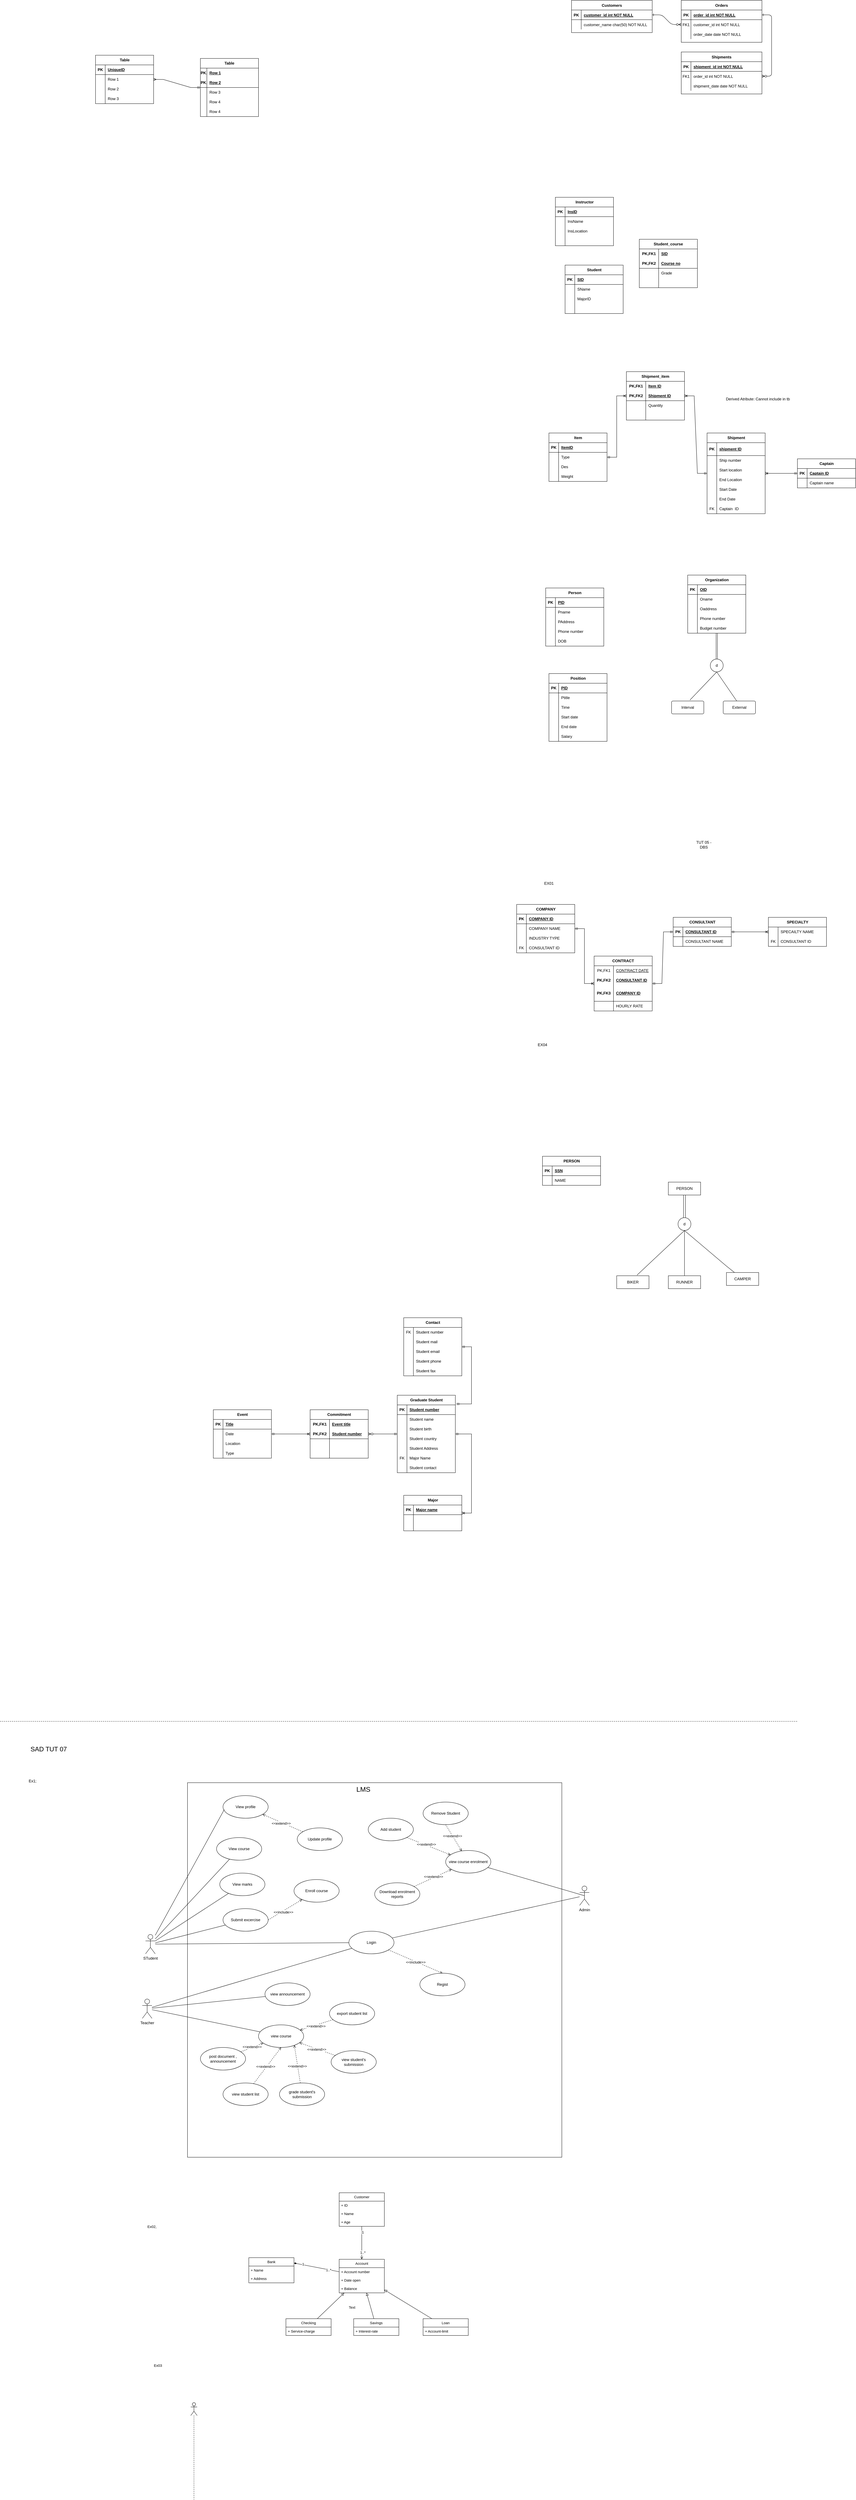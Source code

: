 <mxfile version="22.0.4" type="github">
  <diagram id="R2lEEEUBdFMjLlhIrx00" name="Page-1">
    <mxGraphModel dx="3493" dy="874" grid="1" gridSize="10" guides="1" tooltips="1" connect="1" arrows="1" fold="1" page="1" pageScale="1" pageWidth="850" pageHeight="1100" math="0" shadow="0" extFonts="Permanent Marker^https://fonts.googleapis.com/css?family=Permanent+Marker">
      <root>
        <mxCell id="0" />
        <mxCell id="1" parent="0" />
        <mxCell id="C-vyLk0tnHw3VtMMgP7b-1" value="" style="edgeStyle=entityRelationEdgeStyle;endArrow=ERzeroToMany;startArrow=ERone;endFill=1;startFill=0;" parent="1" source="C-vyLk0tnHw3VtMMgP7b-24" target="C-vyLk0tnHw3VtMMgP7b-6" edge="1">
          <mxGeometry width="100" height="100" relative="1" as="geometry">
            <mxPoint x="340" y="720" as="sourcePoint" />
            <mxPoint x="440" y="620" as="targetPoint" />
          </mxGeometry>
        </mxCell>
        <mxCell id="C-vyLk0tnHw3VtMMgP7b-12" value="" style="edgeStyle=entityRelationEdgeStyle;endArrow=ERzeroToMany;startArrow=ERone;endFill=1;startFill=0;" parent="1" source="C-vyLk0tnHw3VtMMgP7b-3" target="C-vyLk0tnHw3VtMMgP7b-17" edge="1">
          <mxGeometry width="100" height="100" relative="1" as="geometry">
            <mxPoint x="400" y="180" as="sourcePoint" />
            <mxPoint x="460" y="205" as="targetPoint" />
          </mxGeometry>
        </mxCell>
        <mxCell id="C-vyLk0tnHw3VtMMgP7b-2" value="Orders" style="shape=table;startSize=30;container=1;collapsible=1;childLayout=tableLayout;fixedRows=1;rowLines=0;fontStyle=1;align=center;resizeLast=1;" parent="1" vertex="1">
          <mxGeometry x="450" y="120" width="250" height="130" as="geometry" />
        </mxCell>
        <mxCell id="C-vyLk0tnHw3VtMMgP7b-3" value="" style="shape=partialRectangle;collapsible=0;dropTarget=0;pointerEvents=0;fillColor=none;points=[[0,0.5],[1,0.5]];portConstraint=eastwest;top=0;left=0;right=0;bottom=1;" parent="C-vyLk0tnHw3VtMMgP7b-2" vertex="1">
          <mxGeometry y="30" width="250" height="30" as="geometry" />
        </mxCell>
        <mxCell id="C-vyLk0tnHw3VtMMgP7b-4" value="PK" style="shape=partialRectangle;overflow=hidden;connectable=0;fillColor=none;top=0;left=0;bottom=0;right=0;fontStyle=1;" parent="C-vyLk0tnHw3VtMMgP7b-3" vertex="1">
          <mxGeometry width="30" height="30" as="geometry" />
        </mxCell>
        <mxCell id="C-vyLk0tnHw3VtMMgP7b-5" value="order_id int NOT NULL " style="shape=partialRectangle;overflow=hidden;connectable=0;fillColor=none;top=0;left=0;bottom=0;right=0;align=left;spacingLeft=6;fontStyle=5;" parent="C-vyLk0tnHw3VtMMgP7b-3" vertex="1">
          <mxGeometry x="30" width="220" height="30" as="geometry" />
        </mxCell>
        <mxCell id="C-vyLk0tnHw3VtMMgP7b-6" value="" style="shape=partialRectangle;collapsible=0;dropTarget=0;pointerEvents=0;fillColor=none;points=[[0,0.5],[1,0.5]];portConstraint=eastwest;top=0;left=0;right=0;bottom=0;" parent="C-vyLk0tnHw3VtMMgP7b-2" vertex="1">
          <mxGeometry y="60" width="250" height="30" as="geometry" />
        </mxCell>
        <mxCell id="C-vyLk0tnHw3VtMMgP7b-7" value="FK1" style="shape=partialRectangle;overflow=hidden;connectable=0;fillColor=none;top=0;left=0;bottom=0;right=0;" parent="C-vyLk0tnHw3VtMMgP7b-6" vertex="1">
          <mxGeometry width="30" height="30" as="geometry" />
        </mxCell>
        <mxCell id="C-vyLk0tnHw3VtMMgP7b-8" value="customer_id int NOT NULL" style="shape=partialRectangle;overflow=hidden;connectable=0;fillColor=none;top=0;left=0;bottom=0;right=0;align=left;spacingLeft=6;" parent="C-vyLk0tnHw3VtMMgP7b-6" vertex="1">
          <mxGeometry x="30" width="220" height="30" as="geometry" />
        </mxCell>
        <mxCell id="C-vyLk0tnHw3VtMMgP7b-9" value="" style="shape=partialRectangle;collapsible=0;dropTarget=0;pointerEvents=0;fillColor=none;points=[[0,0.5],[1,0.5]];portConstraint=eastwest;top=0;left=0;right=0;bottom=0;" parent="C-vyLk0tnHw3VtMMgP7b-2" vertex="1">
          <mxGeometry y="90" width="250" height="30" as="geometry" />
        </mxCell>
        <mxCell id="C-vyLk0tnHw3VtMMgP7b-10" value="" style="shape=partialRectangle;overflow=hidden;connectable=0;fillColor=none;top=0;left=0;bottom=0;right=0;" parent="C-vyLk0tnHw3VtMMgP7b-9" vertex="1">
          <mxGeometry width="30" height="30" as="geometry" />
        </mxCell>
        <mxCell id="C-vyLk0tnHw3VtMMgP7b-11" value="order_date date NOT NULL" style="shape=partialRectangle;overflow=hidden;connectable=0;fillColor=none;top=0;left=0;bottom=0;right=0;align=left;spacingLeft=6;" parent="C-vyLk0tnHw3VtMMgP7b-9" vertex="1">
          <mxGeometry x="30" width="220" height="30" as="geometry" />
        </mxCell>
        <mxCell id="C-vyLk0tnHw3VtMMgP7b-13" value="Shipments" style="shape=table;startSize=30;container=1;collapsible=1;childLayout=tableLayout;fixedRows=1;rowLines=0;fontStyle=1;align=center;resizeLast=1;" parent="1" vertex="1">
          <mxGeometry x="450" y="280" width="250" height="130" as="geometry" />
        </mxCell>
        <mxCell id="C-vyLk0tnHw3VtMMgP7b-14" value="" style="shape=partialRectangle;collapsible=0;dropTarget=0;pointerEvents=0;fillColor=none;points=[[0,0.5],[1,0.5]];portConstraint=eastwest;top=0;left=0;right=0;bottom=1;" parent="C-vyLk0tnHw3VtMMgP7b-13" vertex="1">
          <mxGeometry y="30" width="250" height="30" as="geometry" />
        </mxCell>
        <mxCell id="C-vyLk0tnHw3VtMMgP7b-15" value="PK" style="shape=partialRectangle;overflow=hidden;connectable=0;fillColor=none;top=0;left=0;bottom=0;right=0;fontStyle=1;" parent="C-vyLk0tnHw3VtMMgP7b-14" vertex="1">
          <mxGeometry width="30" height="30" as="geometry" />
        </mxCell>
        <mxCell id="C-vyLk0tnHw3VtMMgP7b-16" value="shipment_id int NOT NULL " style="shape=partialRectangle;overflow=hidden;connectable=0;fillColor=none;top=0;left=0;bottom=0;right=0;align=left;spacingLeft=6;fontStyle=5;" parent="C-vyLk0tnHw3VtMMgP7b-14" vertex="1">
          <mxGeometry x="30" width="220" height="30" as="geometry" />
        </mxCell>
        <mxCell id="C-vyLk0tnHw3VtMMgP7b-17" value="" style="shape=partialRectangle;collapsible=0;dropTarget=0;pointerEvents=0;fillColor=none;points=[[0,0.5],[1,0.5]];portConstraint=eastwest;top=0;left=0;right=0;bottom=0;" parent="C-vyLk0tnHw3VtMMgP7b-13" vertex="1">
          <mxGeometry y="60" width="250" height="30" as="geometry" />
        </mxCell>
        <mxCell id="C-vyLk0tnHw3VtMMgP7b-18" value="FK1" style="shape=partialRectangle;overflow=hidden;connectable=0;fillColor=none;top=0;left=0;bottom=0;right=0;" parent="C-vyLk0tnHw3VtMMgP7b-17" vertex="1">
          <mxGeometry width="30" height="30" as="geometry" />
        </mxCell>
        <mxCell id="C-vyLk0tnHw3VtMMgP7b-19" value="order_id int NOT NULL" style="shape=partialRectangle;overflow=hidden;connectable=0;fillColor=none;top=0;left=0;bottom=0;right=0;align=left;spacingLeft=6;" parent="C-vyLk0tnHw3VtMMgP7b-17" vertex="1">
          <mxGeometry x="30" width="220" height="30" as="geometry" />
        </mxCell>
        <mxCell id="C-vyLk0tnHw3VtMMgP7b-20" value="" style="shape=partialRectangle;collapsible=0;dropTarget=0;pointerEvents=0;fillColor=none;points=[[0,0.5],[1,0.5]];portConstraint=eastwest;top=0;left=0;right=0;bottom=0;" parent="C-vyLk0tnHw3VtMMgP7b-13" vertex="1">
          <mxGeometry y="90" width="250" height="30" as="geometry" />
        </mxCell>
        <mxCell id="C-vyLk0tnHw3VtMMgP7b-21" value="" style="shape=partialRectangle;overflow=hidden;connectable=0;fillColor=none;top=0;left=0;bottom=0;right=0;" parent="C-vyLk0tnHw3VtMMgP7b-20" vertex="1">
          <mxGeometry width="30" height="30" as="geometry" />
        </mxCell>
        <mxCell id="C-vyLk0tnHw3VtMMgP7b-22" value="shipment_date date NOT NULL" style="shape=partialRectangle;overflow=hidden;connectable=0;fillColor=none;top=0;left=0;bottom=0;right=0;align=left;spacingLeft=6;" parent="C-vyLk0tnHw3VtMMgP7b-20" vertex="1">
          <mxGeometry x="30" width="220" height="30" as="geometry" />
        </mxCell>
        <mxCell id="C-vyLk0tnHw3VtMMgP7b-23" value="Customers" style="shape=table;startSize=30;container=1;collapsible=1;childLayout=tableLayout;fixedRows=1;rowLines=0;fontStyle=1;align=center;resizeLast=1;" parent="1" vertex="1">
          <mxGeometry x="110" y="120" width="250" height="100" as="geometry" />
        </mxCell>
        <mxCell id="C-vyLk0tnHw3VtMMgP7b-24" value="" style="shape=partialRectangle;collapsible=0;dropTarget=0;pointerEvents=0;fillColor=none;points=[[0,0.5],[1,0.5]];portConstraint=eastwest;top=0;left=0;right=0;bottom=1;" parent="C-vyLk0tnHw3VtMMgP7b-23" vertex="1">
          <mxGeometry y="30" width="250" height="30" as="geometry" />
        </mxCell>
        <mxCell id="C-vyLk0tnHw3VtMMgP7b-25" value="PK" style="shape=partialRectangle;overflow=hidden;connectable=0;fillColor=none;top=0;left=0;bottom=0;right=0;fontStyle=1;" parent="C-vyLk0tnHw3VtMMgP7b-24" vertex="1">
          <mxGeometry width="30" height="30" as="geometry">
            <mxRectangle width="30" height="30" as="alternateBounds" />
          </mxGeometry>
        </mxCell>
        <mxCell id="C-vyLk0tnHw3VtMMgP7b-26" value="customer_id int NOT NULL " style="shape=partialRectangle;overflow=hidden;connectable=0;fillColor=none;top=0;left=0;bottom=0;right=0;align=left;spacingLeft=6;fontStyle=5;" parent="C-vyLk0tnHw3VtMMgP7b-24" vertex="1">
          <mxGeometry x="30" width="220" height="30" as="geometry">
            <mxRectangle width="220" height="30" as="alternateBounds" />
          </mxGeometry>
        </mxCell>
        <mxCell id="C-vyLk0tnHw3VtMMgP7b-27" value="" style="shape=partialRectangle;collapsible=0;dropTarget=0;pointerEvents=0;fillColor=none;points=[[0,0.5],[1,0.5]];portConstraint=eastwest;top=0;left=0;right=0;bottom=0;" parent="C-vyLk0tnHw3VtMMgP7b-23" vertex="1">
          <mxGeometry y="60" width="250" height="30" as="geometry" />
        </mxCell>
        <mxCell id="C-vyLk0tnHw3VtMMgP7b-28" value="" style="shape=partialRectangle;overflow=hidden;connectable=0;fillColor=none;top=0;left=0;bottom=0;right=0;" parent="C-vyLk0tnHw3VtMMgP7b-27" vertex="1">
          <mxGeometry width="30" height="30" as="geometry">
            <mxRectangle width="30" height="30" as="alternateBounds" />
          </mxGeometry>
        </mxCell>
        <mxCell id="C-vyLk0tnHw3VtMMgP7b-29" value="customer_name char(50) NOT NULL" style="shape=partialRectangle;overflow=hidden;connectable=0;fillColor=none;top=0;left=0;bottom=0;right=0;align=left;spacingLeft=6;" parent="C-vyLk0tnHw3VtMMgP7b-27" vertex="1">
          <mxGeometry x="30" width="220" height="30" as="geometry">
            <mxRectangle width="220" height="30" as="alternateBounds" />
          </mxGeometry>
        </mxCell>
        <mxCell id="3RaQsZ9c0To3rXEFJMQm-1" value="Instructor" style="shape=table;startSize=30;container=1;collapsible=1;childLayout=tableLayout;fixedRows=1;rowLines=0;fontStyle=1;align=center;resizeLast=1;html=1;" parent="1" vertex="1">
          <mxGeometry x="60" y="730" width="180" height="150" as="geometry" />
        </mxCell>
        <mxCell id="3RaQsZ9c0To3rXEFJMQm-2" value="" style="shape=tableRow;horizontal=0;startSize=0;swimlaneHead=0;swimlaneBody=0;fillColor=none;collapsible=0;dropTarget=0;points=[[0,0.5],[1,0.5]];portConstraint=eastwest;top=0;left=0;right=0;bottom=1;" parent="3RaQsZ9c0To3rXEFJMQm-1" vertex="1">
          <mxGeometry y="30" width="180" height="30" as="geometry" />
        </mxCell>
        <mxCell id="3RaQsZ9c0To3rXEFJMQm-3" value="PK" style="shape=partialRectangle;connectable=0;fillColor=none;top=0;left=0;bottom=0;right=0;fontStyle=1;overflow=hidden;whiteSpace=wrap;html=1;" parent="3RaQsZ9c0To3rXEFJMQm-2" vertex="1">
          <mxGeometry width="30" height="30" as="geometry">
            <mxRectangle width="30" height="30" as="alternateBounds" />
          </mxGeometry>
        </mxCell>
        <mxCell id="3RaQsZ9c0To3rXEFJMQm-4" value="InsID" style="shape=partialRectangle;connectable=0;fillColor=none;top=0;left=0;bottom=0;right=0;align=left;spacingLeft=6;fontStyle=5;overflow=hidden;whiteSpace=wrap;html=1;" parent="3RaQsZ9c0To3rXEFJMQm-2" vertex="1">
          <mxGeometry x="30" width="150" height="30" as="geometry">
            <mxRectangle width="150" height="30" as="alternateBounds" />
          </mxGeometry>
        </mxCell>
        <mxCell id="3RaQsZ9c0To3rXEFJMQm-5" value="" style="shape=tableRow;horizontal=0;startSize=0;swimlaneHead=0;swimlaneBody=0;fillColor=none;collapsible=0;dropTarget=0;points=[[0,0.5],[1,0.5]];portConstraint=eastwest;top=0;left=0;right=0;bottom=0;" parent="3RaQsZ9c0To3rXEFJMQm-1" vertex="1">
          <mxGeometry y="60" width="180" height="30" as="geometry" />
        </mxCell>
        <mxCell id="3RaQsZ9c0To3rXEFJMQm-6" value="" style="shape=partialRectangle;connectable=0;fillColor=none;top=0;left=0;bottom=0;right=0;editable=1;overflow=hidden;whiteSpace=wrap;html=1;" parent="3RaQsZ9c0To3rXEFJMQm-5" vertex="1">
          <mxGeometry width="30" height="30" as="geometry">
            <mxRectangle width="30" height="30" as="alternateBounds" />
          </mxGeometry>
        </mxCell>
        <mxCell id="3RaQsZ9c0To3rXEFJMQm-7" value="InsName" style="shape=partialRectangle;connectable=0;fillColor=none;top=0;left=0;bottom=0;right=0;align=left;spacingLeft=6;overflow=hidden;whiteSpace=wrap;html=1;" parent="3RaQsZ9c0To3rXEFJMQm-5" vertex="1">
          <mxGeometry x="30" width="150" height="30" as="geometry">
            <mxRectangle width="150" height="30" as="alternateBounds" />
          </mxGeometry>
        </mxCell>
        <mxCell id="3RaQsZ9c0To3rXEFJMQm-8" value="" style="shape=tableRow;horizontal=0;startSize=0;swimlaneHead=0;swimlaneBody=0;fillColor=none;collapsible=0;dropTarget=0;points=[[0,0.5],[1,0.5]];portConstraint=eastwest;top=0;left=0;right=0;bottom=0;" parent="3RaQsZ9c0To3rXEFJMQm-1" vertex="1">
          <mxGeometry y="90" width="180" height="30" as="geometry" />
        </mxCell>
        <mxCell id="3RaQsZ9c0To3rXEFJMQm-9" value="" style="shape=partialRectangle;connectable=0;fillColor=none;top=0;left=0;bottom=0;right=0;editable=1;overflow=hidden;whiteSpace=wrap;html=1;" parent="3RaQsZ9c0To3rXEFJMQm-8" vertex="1">
          <mxGeometry width="30" height="30" as="geometry">
            <mxRectangle width="30" height="30" as="alternateBounds" />
          </mxGeometry>
        </mxCell>
        <mxCell id="3RaQsZ9c0To3rXEFJMQm-10" value="InsLocation" style="shape=partialRectangle;connectable=0;fillColor=none;top=0;left=0;bottom=0;right=0;align=left;spacingLeft=6;overflow=hidden;whiteSpace=wrap;html=1;" parent="3RaQsZ9c0To3rXEFJMQm-8" vertex="1">
          <mxGeometry x="30" width="150" height="30" as="geometry">
            <mxRectangle width="150" height="30" as="alternateBounds" />
          </mxGeometry>
        </mxCell>
        <mxCell id="3RaQsZ9c0To3rXEFJMQm-11" value="" style="shape=tableRow;horizontal=0;startSize=0;swimlaneHead=0;swimlaneBody=0;fillColor=none;collapsible=0;dropTarget=0;points=[[0,0.5],[1,0.5]];portConstraint=eastwest;top=0;left=0;right=0;bottom=0;" parent="3RaQsZ9c0To3rXEFJMQm-1" vertex="1">
          <mxGeometry y="120" width="180" height="30" as="geometry" />
        </mxCell>
        <mxCell id="3RaQsZ9c0To3rXEFJMQm-12" value="" style="shape=partialRectangle;connectable=0;fillColor=none;top=0;left=0;bottom=0;right=0;editable=1;overflow=hidden;whiteSpace=wrap;html=1;" parent="3RaQsZ9c0To3rXEFJMQm-11" vertex="1">
          <mxGeometry width="30" height="30" as="geometry">
            <mxRectangle width="30" height="30" as="alternateBounds" />
          </mxGeometry>
        </mxCell>
        <mxCell id="3RaQsZ9c0To3rXEFJMQm-13" value="" style="shape=partialRectangle;connectable=0;fillColor=none;top=0;left=0;bottom=0;right=0;align=left;spacingLeft=6;overflow=hidden;whiteSpace=wrap;html=1;" parent="3RaQsZ9c0To3rXEFJMQm-11" vertex="1">
          <mxGeometry x="30" width="150" height="30" as="geometry">
            <mxRectangle width="150" height="30" as="alternateBounds" />
          </mxGeometry>
        </mxCell>
        <mxCell id="3RaQsZ9c0To3rXEFJMQm-14" value="Student" style="shape=table;startSize=30;container=1;collapsible=1;childLayout=tableLayout;fixedRows=1;rowLines=0;fontStyle=1;align=center;resizeLast=1;html=1;" parent="1" vertex="1">
          <mxGeometry x="90" y="940" width="180" height="150" as="geometry" />
        </mxCell>
        <mxCell id="3RaQsZ9c0To3rXEFJMQm-15" value="" style="shape=tableRow;horizontal=0;startSize=0;swimlaneHead=0;swimlaneBody=0;fillColor=none;collapsible=0;dropTarget=0;points=[[0,0.5],[1,0.5]];portConstraint=eastwest;top=0;left=0;right=0;bottom=1;" parent="3RaQsZ9c0To3rXEFJMQm-14" vertex="1">
          <mxGeometry y="30" width="180" height="30" as="geometry" />
        </mxCell>
        <mxCell id="3RaQsZ9c0To3rXEFJMQm-16" value="PK" style="shape=partialRectangle;connectable=0;fillColor=none;top=0;left=0;bottom=0;right=0;fontStyle=1;overflow=hidden;whiteSpace=wrap;html=1;" parent="3RaQsZ9c0To3rXEFJMQm-15" vertex="1">
          <mxGeometry width="30" height="30" as="geometry">
            <mxRectangle width="30" height="30" as="alternateBounds" />
          </mxGeometry>
        </mxCell>
        <mxCell id="3RaQsZ9c0To3rXEFJMQm-17" value="SID" style="shape=partialRectangle;connectable=0;fillColor=none;top=0;left=0;bottom=0;right=0;align=left;spacingLeft=6;fontStyle=5;overflow=hidden;whiteSpace=wrap;html=1;" parent="3RaQsZ9c0To3rXEFJMQm-15" vertex="1">
          <mxGeometry x="30" width="150" height="30" as="geometry">
            <mxRectangle width="150" height="30" as="alternateBounds" />
          </mxGeometry>
        </mxCell>
        <mxCell id="3RaQsZ9c0To3rXEFJMQm-18" value="" style="shape=tableRow;horizontal=0;startSize=0;swimlaneHead=0;swimlaneBody=0;fillColor=none;collapsible=0;dropTarget=0;points=[[0,0.5],[1,0.5]];portConstraint=eastwest;top=0;left=0;right=0;bottom=0;" parent="3RaQsZ9c0To3rXEFJMQm-14" vertex="1">
          <mxGeometry y="60" width="180" height="30" as="geometry" />
        </mxCell>
        <mxCell id="3RaQsZ9c0To3rXEFJMQm-19" value="" style="shape=partialRectangle;connectable=0;fillColor=none;top=0;left=0;bottom=0;right=0;editable=1;overflow=hidden;whiteSpace=wrap;html=1;" parent="3RaQsZ9c0To3rXEFJMQm-18" vertex="1">
          <mxGeometry width="30" height="30" as="geometry">
            <mxRectangle width="30" height="30" as="alternateBounds" />
          </mxGeometry>
        </mxCell>
        <mxCell id="3RaQsZ9c0To3rXEFJMQm-20" value="SName" style="shape=partialRectangle;connectable=0;fillColor=none;top=0;left=0;bottom=0;right=0;align=left;spacingLeft=6;overflow=hidden;whiteSpace=wrap;html=1;" parent="3RaQsZ9c0To3rXEFJMQm-18" vertex="1">
          <mxGeometry x="30" width="150" height="30" as="geometry">
            <mxRectangle width="150" height="30" as="alternateBounds" />
          </mxGeometry>
        </mxCell>
        <mxCell id="3RaQsZ9c0To3rXEFJMQm-21" value="" style="shape=tableRow;horizontal=0;startSize=0;swimlaneHead=0;swimlaneBody=0;fillColor=none;collapsible=0;dropTarget=0;points=[[0,0.5],[1,0.5]];portConstraint=eastwest;top=0;left=0;right=0;bottom=0;" parent="3RaQsZ9c0To3rXEFJMQm-14" vertex="1">
          <mxGeometry y="90" width="180" height="30" as="geometry" />
        </mxCell>
        <mxCell id="3RaQsZ9c0To3rXEFJMQm-22" value="" style="shape=partialRectangle;connectable=0;fillColor=none;top=0;left=0;bottom=0;right=0;editable=1;overflow=hidden;whiteSpace=wrap;html=1;" parent="3RaQsZ9c0To3rXEFJMQm-21" vertex="1">
          <mxGeometry width="30" height="30" as="geometry">
            <mxRectangle width="30" height="30" as="alternateBounds" />
          </mxGeometry>
        </mxCell>
        <mxCell id="3RaQsZ9c0To3rXEFJMQm-23" value="MajorID" style="shape=partialRectangle;connectable=0;fillColor=none;top=0;left=0;bottom=0;right=0;align=left;spacingLeft=6;overflow=hidden;whiteSpace=wrap;html=1;" parent="3RaQsZ9c0To3rXEFJMQm-21" vertex="1">
          <mxGeometry x="30" width="150" height="30" as="geometry">
            <mxRectangle width="150" height="30" as="alternateBounds" />
          </mxGeometry>
        </mxCell>
        <mxCell id="3RaQsZ9c0To3rXEFJMQm-24" value="" style="shape=tableRow;horizontal=0;startSize=0;swimlaneHead=0;swimlaneBody=0;fillColor=none;collapsible=0;dropTarget=0;points=[[0,0.5],[1,0.5]];portConstraint=eastwest;top=0;left=0;right=0;bottom=0;" parent="3RaQsZ9c0To3rXEFJMQm-14" vertex="1">
          <mxGeometry y="120" width="180" height="30" as="geometry" />
        </mxCell>
        <mxCell id="3RaQsZ9c0To3rXEFJMQm-25" value="" style="shape=partialRectangle;connectable=0;fillColor=none;top=0;left=0;bottom=0;right=0;editable=1;overflow=hidden;whiteSpace=wrap;html=1;" parent="3RaQsZ9c0To3rXEFJMQm-24" vertex="1">
          <mxGeometry width="30" height="30" as="geometry">
            <mxRectangle width="30" height="30" as="alternateBounds" />
          </mxGeometry>
        </mxCell>
        <mxCell id="3RaQsZ9c0To3rXEFJMQm-26" value="" style="shape=partialRectangle;connectable=0;fillColor=none;top=0;left=0;bottom=0;right=0;align=left;spacingLeft=6;overflow=hidden;whiteSpace=wrap;html=1;" parent="3RaQsZ9c0To3rXEFJMQm-24" vertex="1">
          <mxGeometry x="30" width="150" height="30" as="geometry">
            <mxRectangle width="150" height="30" as="alternateBounds" />
          </mxGeometry>
        </mxCell>
        <mxCell id="3RaQsZ9c0To3rXEFJMQm-27" value="Student_course" style="shape=table;startSize=30;container=1;collapsible=1;childLayout=tableLayout;fixedRows=1;rowLines=0;fontStyle=1;align=center;resizeLast=1;html=1;whiteSpace=wrap;" parent="1" vertex="1">
          <mxGeometry x="320" y="860" width="180" height="150" as="geometry" />
        </mxCell>
        <mxCell id="3RaQsZ9c0To3rXEFJMQm-28" value="" style="shape=tableRow;horizontal=0;startSize=0;swimlaneHead=0;swimlaneBody=0;fillColor=none;collapsible=0;dropTarget=0;points=[[0,0.5],[1,0.5]];portConstraint=eastwest;top=0;left=0;right=0;bottom=0;html=1;" parent="3RaQsZ9c0To3rXEFJMQm-27" vertex="1">
          <mxGeometry y="30" width="180" height="30" as="geometry" />
        </mxCell>
        <mxCell id="3RaQsZ9c0To3rXEFJMQm-29" value="PK,FK1" style="shape=partialRectangle;connectable=0;fillColor=none;top=0;left=0;bottom=0;right=0;fontStyle=1;overflow=hidden;html=1;whiteSpace=wrap;" parent="3RaQsZ9c0To3rXEFJMQm-28" vertex="1">
          <mxGeometry width="60" height="30" as="geometry">
            <mxRectangle width="60" height="30" as="alternateBounds" />
          </mxGeometry>
        </mxCell>
        <mxCell id="3RaQsZ9c0To3rXEFJMQm-30" value="SID" style="shape=partialRectangle;connectable=0;fillColor=none;top=0;left=0;bottom=0;right=0;align=left;spacingLeft=6;fontStyle=5;overflow=hidden;html=1;whiteSpace=wrap;" parent="3RaQsZ9c0To3rXEFJMQm-28" vertex="1">
          <mxGeometry x="60" width="120" height="30" as="geometry">
            <mxRectangle width="120" height="30" as="alternateBounds" />
          </mxGeometry>
        </mxCell>
        <mxCell id="3RaQsZ9c0To3rXEFJMQm-31" value="" style="shape=tableRow;horizontal=0;startSize=0;swimlaneHead=0;swimlaneBody=0;fillColor=none;collapsible=0;dropTarget=0;points=[[0,0.5],[1,0.5]];portConstraint=eastwest;top=0;left=0;right=0;bottom=1;html=1;" parent="3RaQsZ9c0To3rXEFJMQm-27" vertex="1">
          <mxGeometry y="60" width="180" height="30" as="geometry" />
        </mxCell>
        <mxCell id="3RaQsZ9c0To3rXEFJMQm-32" value="PK,FK2" style="shape=partialRectangle;connectable=0;fillColor=none;top=0;left=0;bottom=0;right=0;fontStyle=1;overflow=hidden;html=1;whiteSpace=wrap;" parent="3RaQsZ9c0To3rXEFJMQm-31" vertex="1">
          <mxGeometry width="60" height="30" as="geometry">
            <mxRectangle width="60" height="30" as="alternateBounds" />
          </mxGeometry>
        </mxCell>
        <mxCell id="3RaQsZ9c0To3rXEFJMQm-33" value="Course no" style="shape=partialRectangle;connectable=0;fillColor=none;top=0;left=0;bottom=0;right=0;align=left;spacingLeft=6;fontStyle=5;overflow=hidden;html=1;whiteSpace=wrap;" parent="3RaQsZ9c0To3rXEFJMQm-31" vertex="1">
          <mxGeometry x="60" width="120" height="30" as="geometry">
            <mxRectangle width="120" height="30" as="alternateBounds" />
          </mxGeometry>
        </mxCell>
        <mxCell id="3RaQsZ9c0To3rXEFJMQm-34" value="" style="shape=tableRow;horizontal=0;startSize=0;swimlaneHead=0;swimlaneBody=0;fillColor=none;collapsible=0;dropTarget=0;points=[[0,0.5],[1,0.5]];portConstraint=eastwest;top=0;left=0;right=0;bottom=0;html=1;" parent="3RaQsZ9c0To3rXEFJMQm-27" vertex="1">
          <mxGeometry y="90" width="180" height="30" as="geometry" />
        </mxCell>
        <mxCell id="3RaQsZ9c0To3rXEFJMQm-35" value="" style="shape=partialRectangle;connectable=0;fillColor=none;top=0;left=0;bottom=0;right=0;editable=1;overflow=hidden;html=1;whiteSpace=wrap;" parent="3RaQsZ9c0To3rXEFJMQm-34" vertex="1">
          <mxGeometry width="60" height="30" as="geometry">
            <mxRectangle width="60" height="30" as="alternateBounds" />
          </mxGeometry>
        </mxCell>
        <mxCell id="3RaQsZ9c0To3rXEFJMQm-36" value="Grade" style="shape=partialRectangle;connectable=0;fillColor=none;top=0;left=0;bottom=0;right=0;align=left;spacingLeft=6;overflow=hidden;html=1;whiteSpace=wrap;" parent="3RaQsZ9c0To3rXEFJMQm-34" vertex="1">
          <mxGeometry x="60" width="120" height="30" as="geometry">
            <mxRectangle width="120" height="30" as="alternateBounds" />
          </mxGeometry>
        </mxCell>
        <mxCell id="3RaQsZ9c0To3rXEFJMQm-37" value="" style="shape=tableRow;horizontal=0;startSize=0;swimlaneHead=0;swimlaneBody=0;fillColor=none;collapsible=0;dropTarget=0;points=[[0,0.5],[1,0.5]];portConstraint=eastwest;top=0;left=0;right=0;bottom=0;html=1;" parent="3RaQsZ9c0To3rXEFJMQm-27" vertex="1">
          <mxGeometry y="120" width="180" height="30" as="geometry" />
        </mxCell>
        <mxCell id="3RaQsZ9c0To3rXEFJMQm-38" value="" style="shape=partialRectangle;connectable=0;fillColor=none;top=0;left=0;bottom=0;right=0;editable=1;overflow=hidden;html=1;whiteSpace=wrap;" parent="3RaQsZ9c0To3rXEFJMQm-37" vertex="1">
          <mxGeometry width="60" height="30" as="geometry">
            <mxRectangle width="60" height="30" as="alternateBounds" />
          </mxGeometry>
        </mxCell>
        <mxCell id="3RaQsZ9c0To3rXEFJMQm-39" value="" style="shape=partialRectangle;connectable=0;fillColor=none;top=0;left=0;bottom=0;right=0;align=left;spacingLeft=6;overflow=hidden;html=1;whiteSpace=wrap;" parent="3RaQsZ9c0To3rXEFJMQm-37" vertex="1">
          <mxGeometry x="60" width="120" height="30" as="geometry">
            <mxRectangle width="120" height="30" as="alternateBounds" />
          </mxGeometry>
        </mxCell>
        <mxCell id="3RaQsZ9c0To3rXEFJMQm-40" value="Item" style="shape=table;startSize=30;container=1;collapsible=1;childLayout=tableLayout;fixedRows=1;rowLines=0;fontStyle=1;align=center;resizeLast=1;html=1;" parent="1" vertex="1">
          <mxGeometry x="40" y="1460" width="180" height="150" as="geometry" />
        </mxCell>
        <mxCell id="3RaQsZ9c0To3rXEFJMQm-41" value="" style="shape=tableRow;horizontal=0;startSize=0;swimlaneHead=0;swimlaneBody=0;fillColor=none;collapsible=0;dropTarget=0;points=[[0,0.5],[1,0.5]];portConstraint=eastwest;top=0;left=0;right=0;bottom=1;" parent="3RaQsZ9c0To3rXEFJMQm-40" vertex="1">
          <mxGeometry y="30" width="180" height="30" as="geometry" />
        </mxCell>
        <mxCell id="3RaQsZ9c0To3rXEFJMQm-42" value="PK" style="shape=partialRectangle;connectable=0;fillColor=none;top=0;left=0;bottom=0;right=0;fontStyle=1;overflow=hidden;whiteSpace=wrap;html=1;" parent="3RaQsZ9c0To3rXEFJMQm-41" vertex="1">
          <mxGeometry width="30" height="30" as="geometry">
            <mxRectangle width="30" height="30" as="alternateBounds" />
          </mxGeometry>
        </mxCell>
        <mxCell id="3RaQsZ9c0To3rXEFJMQm-43" value="ItemID" style="shape=partialRectangle;connectable=0;fillColor=none;top=0;left=0;bottom=0;right=0;align=left;spacingLeft=6;fontStyle=5;overflow=hidden;whiteSpace=wrap;html=1;" parent="3RaQsZ9c0To3rXEFJMQm-41" vertex="1">
          <mxGeometry x="30" width="150" height="30" as="geometry">
            <mxRectangle width="150" height="30" as="alternateBounds" />
          </mxGeometry>
        </mxCell>
        <mxCell id="3RaQsZ9c0To3rXEFJMQm-44" value="" style="shape=tableRow;horizontal=0;startSize=0;swimlaneHead=0;swimlaneBody=0;fillColor=none;collapsible=0;dropTarget=0;points=[[0,0.5],[1,0.5]];portConstraint=eastwest;top=0;left=0;right=0;bottom=0;" parent="3RaQsZ9c0To3rXEFJMQm-40" vertex="1">
          <mxGeometry y="60" width="180" height="30" as="geometry" />
        </mxCell>
        <mxCell id="3RaQsZ9c0To3rXEFJMQm-45" value="" style="shape=partialRectangle;connectable=0;fillColor=none;top=0;left=0;bottom=0;right=0;editable=1;overflow=hidden;whiteSpace=wrap;html=1;" parent="3RaQsZ9c0To3rXEFJMQm-44" vertex="1">
          <mxGeometry width="30" height="30" as="geometry">
            <mxRectangle width="30" height="30" as="alternateBounds" />
          </mxGeometry>
        </mxCell>
        <mxCell id="3RaQsZ9c0To3rXEFJMQm-46" value="Type" style="shape=partialRectangle;connectable=0;fillColor=none;top=0;left=0;bottom=0;right=0;align=left;spacingLeft=6;overflow=hidden;whiteSpace=wrap;html=1;" parent="3RaQsZ9c0To3rXEFJMQm-44" vertex="1">
          <mxGeometry x="30" width="150" height="30" as="geometry">
            <mxRectangle width="150" height="30" as="alternateBounds" />
          </mxGeometry>
        </mxCell>
        <mxCell id="3RaQsZ9c0To3rXEFJMQm-47" value="" style="shape=tableRow;horizontal=0;startSize=0;swimlaneHead=0;swimlaneBody=0;fillColor=none;collapsible=0;dropTarget=0;points=[[0,0.5],[1,0.5]];portConstraint=eastwest;top=0;left=0;right=0;bottom=0;" parent="3RaQsZ9c0To3rXEFJMQm-40" vertex="1">
          <mxGeometry y="90" width="180" height="30" as="geometry" />
        </mxCell>
        <mxCell id="3RaQsZ9c0To3rXEFJMQm-48" value="" style="shape=partialRectangle;connectable=0;fillColor=none;top=0;left=0;bottom=0;right=0;editable=1;overflow=hidden;whiteSpace=wrap;html=1;" parent="3RaQsZ9c0To3rXEFJMQm-47" vertex="1">
          <mxGeometry width="30" height="30" as="geometry">
            <mxRectangle width="30" height="30" as="alternateBounds" />
          </mxGeometry>
        </mxCell>
        <mxCell id="3RaQsZ9c0To3rXEFJMQm-49" value="Des" style="shape=partialRectangle;connectable=0;fillColor=none;top=0;left=0;bottom=0;right=0;align=left;spacingLeft=6;overflow=hidden;whiteSpace=wrap;html=1;" parent="3RaQsZ9c0To3rXEFJMQm-47" vertex="1">
          <mxGeometry x="30" width="150" height="30" as="geometry">
            <mxRectangle width="150" height="30" as="alternateBounds" />
          </mxGeometry>
        </mxCell>
        <mxCell id="3RaQsZ9c0To3rXEFJMQm-50" value="" style="shape=tableRow;horizontal=0;startSize=0;swimlaneHead=0;swimlaneBody=0;fillColor=none;collapsible=0;dropTarget=0;points=[[0,0.5],[1,0.5]];portConstraint=eastwest;top=0;left=0;right=0;bottom=0;" parent="3RaQsZ9c0To3rXEFJMQm-40" vertex="1">
          <mxGeometry y="120" width="180" height="30" as="geometry" />
        </mxCell>
        <mxCell id="3RaQsZ9c0To3rXEFJMQm-51" value="" style="shape=partialRectangle;connectable=0;fillColor=none;top=0;left=0;bottom=0;right=0;editable=1;overflow=hidden;whiteSpace=wrap;html=1;" parent="3RaQsZ9c0To3rXEFJMQm-50" vertex="1">
          <mxGeometry width="30" height="30" as="geometry">
            <mxRectangle width="30" height="30" as="alternateBounds" />
          </mxGeometry>
        </mxCell>
        <mxCell id="3RaQsZ9c0To3rXEFJMQm-52" value="Weight" style="shape=partialRectangle;connectable=0;fillColor=none;top=0;left=0;bottom=0;right=0;align=left;spacingLeft=6;overflow=hidden;whiteSpace=wrap;html=1;" parent="3RaQsZ9c0To3rXEFJMQm-50" vertex="1">
          <mxGeometry x="30" width="150" height="30" as="geometry">
            <mxRectangle width="150" height="30" as="alternateBounds" />
          </mxGeometry>
        </mxCell>
        <mxCell id="3RaQsZ9c0To3rXEFJMQm-53" value="Shipment" style="shape=table;startSize=30;container=1;collapsible=1;childLayout=tableLayout;fixedRows=1;rowLines=0;fontStyle=1;align=center;resizeLast=1;html=1;" parent="1" vertex="1">
          <mxGeometry x="530" y="1460" width="180" height="250" as="geometry" />
        </mxCell>
        <mxCell id="3RaQsZ9c0To3rXEFJMQm-54" value="" style="shape=tableRow;horizontal=0;startSize=0;swimlaneHead=0;swimlaneBody=0;fillColor=none;collapsible=0;dropTarget=0;points=[[0,0.5],[1,0.5]];portConstraint=eastwest;top=0;left=0;right=0;bottom=1;" parent="3RaQsZ9c0To3rXEFJMQm-53" vertex="1">
          <mxGeometry y="30" width="180" height="40" as="geometry" />
        </mxCell>
        <mxCell id="3RaQsZ9c0To3rXEFJMQm-55" value="PK" style="shape=partialRectangle;connectable=0;fillColor=none;top=0;left=0;bottom=0;right=0;fontStyle=1;overflow=hidden;whiteSpace=wrap;html=1;" parent="3RaQsZ9c0To3rXEFJMQm-54" vertex="1">
          <mxGeometry width="30" height="40" as="geometry">
            <mxRectangle width="30" height="40" as="alternateBounds" />
          </mxGeometry>
        </mxCell>
        <mxCell id="3RaQsZ9c0To3rXEFJMQm-56" value="shipment ID" style="shape=partialRectangle;connectable=0;fillColor=none;top=0;left=0;bottom=0;right=0;align=left;spacingLeft=6;fontStyle=5;overflow=hidden;whiteSpace=wrap;html=1;" parent="3RaQsZ9c0To3rXEFJMQm-54" vertex="1">
          <mxGeometry x="30" width="150" height="40" as="geometry">
            <mxRectangle width="150" height="40" as="alternateBounds" />
          </mxGeometry>
        </mxCell>
        <mxCell id="3RaQsZ9c0To3rXEFJMQm-57" value="" style="shape=tableRow;horizontal=0;startSize=0;swimlaneHead=0;swimlaneBody=0;fillColor=none;collapsible=0;dropTarget=0;points=[[0,0.5],[1,0.5]];portConstraint=eastwest;top=0;left=0;right=0;bottom=0;" parent="3RaQsZ9c0To3rXEFJMQm-53" vertex="1">
          <mxGeometry y="70" width="180" height="30" as="geometry" />
        </mxCell>
        <mxCell id="3RaQsZ9c0To3rXEFJMQm-58" value="" style="shape=partialRectangle;connectable=0;fillColor=none;top=0;left=0;bottom=0;right=0;editable=1;overflow=hidden;whiteSpace=wrap;html=1;" parent="3RaQsZ9c0To3rXEFJMQm-57" vertex="1">
          <mxGeometry width="30" height="30" as="geometry">
            <mxRectangle width="30" height="30" as="alternateBounds" />
          </mxGeometry>
        </mxCell>
        <mxCell id="3RaQsZ9c0To3rXEFJMQm-59" value="Ship number" style="shape=partialRectangle;connectable=0;fillColor=none;top=0;left=0;bottom=0;right=0;align=left;spacingLeft=6;overflow=hidden;whiteSpace=wrap;html=1;" parent="3RaQsZ9c0To3rXEFJMQm-57" vertex="1">
          <mxGeometry x="30" width="150" height="30" as="geometry">
            <mxRectangle width="150" height="30" as="alternateBounds" />
          </mxGeometry>
        </mxCell>
        <mxCell id="3RaQsZ9c0To3rXEFJMQm-60" value="" style="shape=tableRow;horizontal=0;startSize=0;swimlaneHead=0;swimlaneBody=0;fillColor=none;collapsible=0;dropTarget=0;points=[[0,0.5],[1,0.5]];portConstraint=eastwest;top=0;left=0;right=0;bottom=0;" parent="3RaQsZ9c0To3rXEFJMQm-53" vertex="1">
          <mxGeometry y="100" width="180" height="30" as="geometry" />
        </mxCell>
        <mxCell id="3RaQsZ9c0To3rXEFJMQm-61" value="" style="shape=partialRectangle;connectable=0;fillColor=none;top=0;left=0;bottom=0;right=0;editable=1;overflow=hidden;whiteSpace=wrap;html=1;" parent="3RaQsZ9c0To3rXEFJMQm-60" vertex="1">
          <mxGeometry width="30" height="30" as="geometry">
            <mxRectangle width="30" height="30" as="alternateBounds" />
          </mxGeometry>
        </mxCell>
        <mxCell id="3RaQsZ9c0To3rXEFJMQm-62" value="Start location" style="shape=partialRectangle;connectable=0;fillColor=none;top=0;left=0;bottom=0;right=0;align=left;spacingLeft=6;overflow=hidden;whiteSpace=wrap;html=1;" parent="3RaQsZ9c0To3rXEFJMQm-60" vertex="1">
          <mxGeometry x="30" width="150" height="30" as="geometry">
            <mxRectangle width="150" height="30" as="alternateBounds" />
          </mxGeometry>
        </mxCell>
        <mxCell id="3RaQsZ9c0To3rXEFJMQm-63" value="" style="shape=tableRow;horizontal=0;startSize=0;swimlaneHead=0;swimlaneBody=0;fillColor=none;collapsible=0;dropTarget=0;points=[[0,0.5],[1,0.5]];portConstraint=eastwest;top=0;left=0;right=0;bottom=0;" parent="3RaQsZ9c0To3rXEFJMQm-53" vertex="1">
          <mxGeometry y="130" width="180" height="30" as="geometry" />
        </mxCell>
        <mxCell id="3RaQsZ9c0To3rXEFJMQm-64" value="" style="shape=partialRectangle;connectable=0;fillColor=none;top=0;left=0;bottom=0;right=0;editable=1;overflow=hidden;whiteSpace=wrap;html=1;" parent="3RaQsZ9c0To3rXEFJMQm-63" vertex="1">
          <mxGeometry width="30" height="30" as="geometry">
            <mxRectangle width="30" height="30" as="alternateBounds" />
          </mxGeometry>
        </mxCell>
        <mxCell id="3RaQsZ9c0To3rXEFJMQm-65" value="End Location" style="shape=partialRectangle;connectable=0;fillColor=none;top=0;left=0;bottom=0;right=0;align=left;spacingLeft=6;overflow=hidden;whiteSpace=wrap;html=1;" parent="3RaQsZ9c0To3rXEFJMQm-63" vertex="1">
          <mxGeometry x="30" width="150" height="30" as="geometry">
            <mxRectangle width="150" height="30" as="alternateBounds" />
          </mxGeometry>
        </mxCell>
        <mxCell id="3RaQsZ9c0To3rXEFJMQm-89" value="" style="shape=tableRow;horizontal=0;startSize=0;swimlaneHead=0;swimlaneBody=0;fillColor=none;collapsible=0;dropTarget=0;points=[[0,0.5],[1,0.5]];portConstraint=eastwest;top=0;left=0;right=0;bottom=0;" parent="3RaQsZ9c0To3rXEFJMQm-53" vertex="1">
          <mxGeometry y="160" width="180" height="30" as="geometry" />
        </mxCell>
        <mxCell id="3RaQsZ9c0To3rXEFJMQm-90" value="" style="shape=partialRectangle;connectable=0;fillColor=none;top=0;left=0;bottom=0;right=0;editable=1;overflow=hidden;whiteSpace=wrap;html=1;" parent="3RaQsZ9c0To3rXEFJMQm-89" vertex="1">
          <mxGeometry width="30" height="30" as="geometry">
            <mxRectangle width="30" height="30" as="alternateBounds" />
          </mxGeometry>
        </mxCell>
        <mxCell id="3RaQsZ9c0To3rXEFJMQm-91" value="Start Date" style="shape=partialRectangle;connectable=0;fillColor=none;top=0;left=0;bottom=0;right=0;align=left;spacingLeft=6;overflow=hidden;whiteSpace=wrap;html=1;" parent="3RaQsZ9c0To3rXEFJMQm-89" vertex="1">
          <mxGeometry x="30" width="150" height="30" as="geometry">
            <mxRectangle width="150" height="30" as="alternateBounds" />
          </mxGeometry>
        </mxCell>
        <mxCell id="3RaQsZ9c0To3rXEFJMQm-145" value="" style="shape=tableRow;horizontal=0;startSize=0;swimlaneHead=0;swimlaneBody=0;fillColor=none;collapsible=0;dropTarget=0;points=[[0,0.5],[1,0.5]];portConstraint=eastwest;top=0;left=0;right=0;bottom=0;" parent="3RaQsZ9c0To3rXEFJMQm-53" vertex="1">
          <mxGeometry y="190" width="180" height="30" as="geometry" />
        </mxCell>
        <mxCell id="3RaQsZ9c0To3rXEFJMQm-146" value="" style="shape=partialRectangle;connectable=0;fillColor=none;top=0;left=0;bottom=0;right=0;editable=1;overflow=hidden;whiteSpace=wrap;html=1;" parent="3RaQsZ9c0To3rXEFJMQm-145" vertex="1">
          <mxGeometry width="30" height="30" as="geometry">
            <mxRectangle width="30" height="30" as="alternateBounds" />
          </mxGeometry>
        </mxCell>
        <mxCell id="3RaQsZ9c0To3rXEFJMQm-147" value="End Date" style="shape=partialRectangle;connectable=0;fillColor=none;top=0;left=0;bottom=0;right=0;align=left;spacingLeft=6;overflow=hidden;whiteSpace=wrap;html=1;" parent="3RaQsZ9c0To3rXEFJMQm-145" vertex="1">
          <mxGeometry x="30" width="150" height="30" as="geometry">
            <mxRectangle width="150" height="30" as="alternateBounds" />
          </mxGeometry>
        </mxCell>
        <mxCell id="3RaQsZ9c0To3rXEFJMQm-148" value="" style="shape=tableRow;horizontal=0;startSize=0;swimlaneHead=0;swimlaneBody=0;fillColor=none;collapsible=0;dropTarget=0;points=[[0,0.5],[1,0.5]];portConstraint=eastwest;top=0;left=0;right=0;bottom=0;" parent="3RaQsZ9c0To3rXEFJMQm-53" vertex="1">
          <mxGeometry y="220" width="180" height="30" as="geometry" />
        </mxCell>
        <mxCell id="3RaQsZ9c0To3rXEFJMQm-149" value="FK" style="shape=partialRectangle;connectable=0;fillColor=none;top=0;left=0;bottom=0;right=0;editable=1;overflow=hidden;whiteSpace=wrap;html=1;" parent="3RaQsZ9c0To3rXEFJMQm-148" vertex="1">
          <mxGeometry width="30" height="30" as="geometry">
            <mxRectangle width="30" height="30" as="alternateBounds" />
          </mxGeometry>
        </mxCell>
        <mxCell id="3RaQsZ9c0To3rXEFJMQm-150" value="Captain&amp;nbsp; ID" style="shape=partialRectangle;connectable=0;fillColor=none;top=0;left=0;bottom=0;right=0;align=left;spacingLeft=6;overflow=hidden;whiteSpace=wrap;html=1;" parent="3RaQsZ9c0To3rXEFJMQm-148" vertex="1">
          <mxGeometry x="30" width="150" height="30" as="geometry">
            <mxRectangle width="150" height="30" as="alternateBounds" />
          </mxGeometry>
        </mxCell>
        <mxCell id="3RaQsZ9c0To3rXEFJMQm-66" value="" style="edgeStyle=entityRelationEdgeStyle;fontSize=12;html=1;endArrow=ERmandOne;endFill=0;startArrow=ERoneToMany;rounded=0;startFill=0;" parent="1" source="3RaQsZ9c0To3rXEFJMQm-67" target="3RaQsZ9c0To3rXEFJMQm-53" edge="1">
          <mxGeometry width="100" height="100" relative="1" as="geometry">
            <mxPoint x="370" y="1520" as="sourcePoint" />
            <mxPoint x="470" y="1420" as="targetPoint" />
          </mxGeometry>
        </mxCell>
        <mxCell id="3RaQsZ9c0To3rXEFJMQm-67" value="Shipment_item" style="shape=table;startSize=30;container=1;collapsible=1;childLayout=tableLayout;fixedRows=1;rowLines=0;fontStyle=1;align=center;resizeLast=1;html=1;whiteSpace=wrap;" parent="1" vertex="1">
          <mxGeometry x="280" y="1270" width="180" height="150" as="geometry" />
        </mxCell>
        <mxCell id="3RaQsZ9c0To3rXEFJMQm-68" value="" style="shape=tableRow;horizontal=0;startSize=0;swimlaneHead=0;swimlaneBody=0;fillColor=none;collapsible=0;dropTarget=0;points=[[0,0.5],[1,0.5]];portConstraint=eastwest;top=0;left=0;right=0;bottom=0;html=1;" parent="3RaQsZ9c0To3rXEFJMQm-67" vertex="1">
          <mxGeometry y="30" width="180" height="30" as="geometry" />
        </mxCell>
        <mxCell id="3RaQsZ9c0To3rXEFJMQm-69" value="PK,FK1" style="shape=partialRectangle;connectable=0;fillColor=none;top=0;left=0;bottom=0;right=0;fontStyle=1;overflow=hidden;html=1;whiteSpace=wrap;" parent="3RaQsZ9c0To3rXEFJMQm-68" vertex="1">
          <mxGeometry width="60" height="30" as="geometry">
            <mxRectangle width="60" height="30" as="alternateBounds" />
          </mxGeometry>
        </mxCell>
        <mxCell id="3RaQsZ9c0To3rXEFJMQm-70" value="Item ID" style="shape=partialRectangle;connectable=0;fillColor=none;top=0;left=0;bottom=0;right=0;align=left;spacingLeft=6;fontStyle=5;overflow=hidden;html=1;whiteSpace=wrap;" parent="3RaQsZ9c0To3rXEFJMQm-68" vertex="1">
          <mxGeometry x="60" width="120" height="30" as="geometry">
            <mxRectangle width="120" height="30" as="alternateBounds" />
          </mxGeometry>
        </mxCell>
        <mxCell id="3RaQsZ9c0To3rXEFJMQm-71" value="" style="shape=tableRow;horizontal=0;startSize=0;swimlaneHead=0;swimlaneBody=0;fillColor=none;collapsible=0;dropTarget=0;points=[[0,0.5],[1,0.5]];portConstraint=eastwest;top=0;left=0;right=0;bottom=1;html=1;" parent="3RaQsZ9c0To3rXEFJMQm-67" vertex="1">
          <mxGeometry y="60" width="180" height="30" as="geometry" />
        </mxCell>
        <mxCell id="3RaQsZ9c0To3rXEFJMQm-72" value="PK,FK2" style="shape=partialRectangle;connectable=0;fillColor=none;top=0;left=0;bottom=0;right=0;fontStyle=1;overflow=hidden;html=1;whiteSpace=wrap;" parent="3RaQsZ9c0To3rXEFJMQm-71" vertex="1">
          <mxGeometry width="60" height="30" as="geometry">
            <mxRectangle width="60" height="30" as="alternateBounds" />
          </mxGeometry>
        </mxCell>
        <mxCell id="3RaQsZ9c0To3rXEFJMQm-73" value="Shipment ID" style="shape=partialRectangle;connectable=0;fillColor=none;top=0;left=0;bottom=0;right=0;align=left;spacingLeft=6;fontStyle=5;overflow=hidden;html=1;whiteSpace=wrap;" parent="3RaQsZ9c0To3rXEFJMQm-71" vertex="1">
          <mxGeometry x="60" width="120" height="30" as="geometry">
            <mxRectangle width="120" height="30" as="alternateBounds" />
          </mxGeometry>
        </mxCell>
        <mxCell id="3RaQsZ9c0To3rXEFJMQm-74" value="" style="shape=tableRow;horizontal=0;startSize=0;swimlaneHead=0;swimlaneBody=0;fillColor=none;collapsible=0;dropTarget=0;points=[[0,0.5],[1,0.5]];portConstraint=eastwest;top=0;left=0;right=0;bottom=0;html=1;" parent="3RaQsZ9c0To3rXEFJMQm-67" vertex="1">
          <mxGeometry y="90" width="180" height="30" as="geometry" />
        </mxCell>
        <mxCell id="3RaQsZ9c0To3rXEFJMQm-75" value="" style="shape=partialRectangle;connectable=0;fillColor=none;top=0;left=0;bottom=0;right=0;editable=1;overflow=hidden;html=1;whiteSpace=wrap;" parent="3RaQsZ9c0To3rXEFJMQm-74" vertex="1">
          <mxGeometry width="60" height="30" as="geometry">
            <mxRectangle width="60" height="30" as="alternateBounds" />
          </mxGeometry>
        </mxCell>
        <mxCell id="3RaQsZ9c0To3rXEFJMQm-76" value="Quantity" style="shape=partialRectangle;connectable=0;fillColor=none;top=0;left=0;bottom=0;right=0;align=left;spacingLeft=6;overflow=hidden;html=1;whiteSpace=wrap;" parent="3RaQsZ9c0To3rXEFJMQm-74" vertex="1">
          <mxGeometry x="60" width="120" height="30" as="geometry">
            <mxRectangle width="120" height="30" as="alternateBounds" />
          </mxGeometry>
        </mxCell>
        <mxCell id="3RaQsZ9c0To3rXEFJMQm-77" value="" style="shape=tableRow;horizontal=0;startSize=0;swimlaneHead=0;swimlaneBody=0;fillColor=none;collapsible=0;dropTarget=0;points=[[0,0.5],[1,0.5]];portConstraint=eastwest;top=0;left=0;right=0;bottom=0;html=1;" parent="3RaQsZ9c0To3rXEFJMQm-67" vertex="1">
          <mxGeometry y="120" width="180" height="30" as="geometry" />
        </mxCell>
        <mxCell id="3RaQsZ9c0To3rXEFJMQm-78" value="" style="shape=partialRectangle;connectable=0;fillColor=none;top=0;left=0;bottom=0;right=0;editable=1;overflow=hidden;html=1;whiteSpace=wrap;" parent="3RaQsZ9c0To3rXEFJMQm-77" vertex="1">
          <mxGeometry width="60" height="30" as="geometry">
            <mxRectangle width="60" height="30" as="alternateBounds" />
          </mxGeometry>
        </mxCell>
        <mxCell id="3RaQsZ9c0To3rXEFJMQm-79" value="" style="shape=partialRectangle;connectable=0;fillColor=none;top=0;left=0;bottom=0;right=0;align=left;spacingLeft=6;overflow=hidden;html=1;whiteSpace=wrap;" parent="3RaQsZ9c0To3rXEFJMQm-77" vertex="1">
          <mxGeometry x="60" width="120" height="30" as="geometry">
            <mxRectangle width="120" height="30" as="alternateBounds" />
          </mxGeometry>
        </mxCell>
        <mxCell id="3RaQsZ9c0To3rXEFJMQm-92" value="" style="edgeStyle=entityRelationEdgeStyle;fontSize=12;html=1;endArrow=ERoneToMany;endFill=0;rounded=0;startArrow=ERmandOne;startFill=0;" parent="1" source="3RaQsZ9c0To3rXEFJMQm-40" target="3RaQsZ9c0To3rXEFJMQm-67" edge="1">
          <mxGeometry width="100" height="100" relative="1" as="geometry">
            <mxPoint x="370" y="1520" as="sourcePoint" />
            <mxPoint x="470" y="1420" as="targetPoint" />
          </mxGeometry>
        </mxCell>
        <mxCell id="3RaQsZ9c0To3rXEFJMQm-93" value="Derived Atribute: Cannot include in tb" style="text;strokeColor=none;align=center;fillColor=none;html=1;verticalAlign=middle;whiteSpace=wrap;rounded=0;" parent="1" vertex="1">
          <mxGeometry x="580" y="1340" width="215" height="30" as="geometry" />
        </mxCell>
        <mxCell id="3RaQsZ9c0To3rXEFJMQm-94" value="Person" style="shape=table;startSize=30;container=1;collapsible=1;childLayout=tableLayout;fixedRows=1;rowLines=0;fontStyle=1;align=center;resizeLast=1;html=1;" parent="1" vertex="1">
          <mxGeometry x="30" y="1940" width="180" height="180" as="geometry" />
        </mxCell>
        <mxCell id="3RaQsZ9c0To3rXEFJMQm-95" value="" style="shape=tableRow;horizontal=0;startSize=0;swimlaneHead=0;swimlaneBody=0;fillColor=none;collapsible=0;dropTarget=0;points=[[0,0.5],[1,0.5]];portConstraint=eastwest;top=0;left=0;right=0;bottom=1;" parent="3RaQsZ9c0To3rXEFJMQm-94" vertex="1">
          <mxGeometry y="30" width="180" height="30" as="geometry" />
        </mxCell>
        <mxCell id="3RaQsZ9c0To3rXEFJMQm-96" value="PK" style="shape=partialRectangle;connectable=0;fillColor=none;top=0;left=0;bottom=0;right=0;fontStyle=1;overflow=hidden;whiteSpace=wrap;html=1;" parent="3RaQsZ9c0To3rXEFJMQm-95" vertex="1">
          <mxGeometry width="30" height="30" as="geometry">
            <mxRectangle width="30" height="30" as="alternateBounds" />
          </mxGeometry>
        </mxCell>
        <mxCell id="3RaQsZ9c0To3rXEFJMQm-97" value="PID" style="shape=partialRectangle;connectable=0;fillColor=none;top=0;left=0;bottom=0;right=0;align=left;spacingLeft=6;fontStyle=5;overflow=hidden;whiteSpace=wrap;html=1;" parent="3RaQsZ9c0To3rXEFJMQm-95" vertex="1">
          <mxGeometry x="30" width="150" height="30" as="geometry">
            <mxRectangle width="150" height="30" as="alternateBounds" />
          </mxGeometry>
        </mxCell>
        <mxCell id="3RaQsZ9c0To3rXEFJMQm-98" value="" style="shape=tableRow;horizontal=0;startSize=0;swimlaneHead=0;swimlaneBody=0;fillColor=none;collapsible=0;dropTarget=0;points=[[0,0.5],[1,0.5]];portConstraint=eastwest;top=0;left=0;right=0;bottom=0;" parent="3RaQsZ9c0To3rXEFJMQm-94" vertex="1">
          <mxGeometry y="60" width="180" height="30" as="geometry" />
        </mxCell>
        <mxCell id="3RaQsZ9c0To3rXEFJMQm-99" value="" style="shape=partialRectangle;connectable=0;fillColor=none;top=0;left=0;bottom=0;right=0;editable=1;overflow=hidden;whiteSpace=wrap;html=1;" parent="3RaQsZ9c0To3rXEFJMQm-98" vertex="1">
          <mxGeometry width="30" height="30" as="geometry">
            <mxRectangle width="30" height="30" as="alternateBounds" />
          </mxGeometry>
        </mxCell>
        <mxCell id="3RaQsZ9c0To3rXEFJMQm-100" value="Pname" style="shape=partialRectangle;connectable=0;fillColor=none;top=0;left=0;bottom=0;right=0;align=left;spacingLeft=6;overflow=hidden;whiteSpace=wrap;html=1;" parent="3RaQsZ9c0To3rXEFJMQm-98" vertex="1">
          <mxGeometry x="30" width="150" height="30" as="geometry">
            <mxRectangle width="150" height="30" as="alternateBounds" />
          </mxGeometry>
        </mxCell>
        <mxCell id="3RaQsZ9c0To3rXEFJMQm-101" value="" style="shape=tableRow;horizontal=0;startSize=0;swimlaneHead=0;swimlaneBody=0;fillColor=none;collapsible=0;dropTarget=0;points=[[0,0.5],[1,0.5]];portConstraint=eastwest;top=0;left=0;right=0;bottom=0;" parent="3RaQsZ9c0To3rXEFJMQm-94" vertex="1">
          <mxGeometry y="90" width="180" height="30" as="geometry" />
        </mxCell>
        <mxCell id="3RaQsZ9c0To3rXEFJMQm-102" value="" style="shape=partialRectangle;connectable=0;fillColor=none;top=0;left=0;bottom=0;right=0;editable=1;overflow=hidden;whiteSpace=wrap;html=1;" parent="3RaQsZ9c0To3rXEFJMQm-101" vertex="1">
          <mxGeometry width="30" height="30" as="geometry">
            <mxRectangle width="30" height="30" as="alternateBounds" />
          </mxGeometry>
        </mxCell>
        <mxCell id="3RaQsZ9c0To3rXEFJMQm-103" value="PAddress" style="shape=partialRectangle;connectable=0;fillColor=none;top=0;left=0;bottom=0;right=0;align=left;spacingLeft=6;overflow=hidden;whiteSpace=wrap;html=1;" parent="3RaQsZ9c0To3rXEFJMQm-101" vertex="1">
          <mxGeometry x="30" width="150" height="30" as="geometry">
            <mxRectangle width="150" height="30" as="alternateBounds" />
          </mxGeometry>
        </mxCell>
        <mxCell id="3RaQsZ9c0To3rXEFJMQm-104" value="" style="shape=tableRow;horizontal=0;startSize=0;swimlaneHead=0;swimlaneBody=0;fillColor=none;collapsible=0;dropTarget=0;points=[[0,0.5],[1,0.5]];portConstraint=eastwest;top=0;left=0;right=0;bottom=0;" parent="3RaQsZ9c0To3rXEFJMQm-94" vertex="1">
          <mxGeometry y="120" width="180" height="30" as="geometry" />
        </mxCell>
        <mxCell id="3RaQsZ9c0To3rXEFJMQm-105" value="" style="shape=partialRectangle;connectable=0;fillColor=none;top=0;left=0;bottom=0;right=0;editable=1;overflow=hidden;whiteSpace=wrap;html=1;" parent="3RaQsZ9c0To3rXEFJMQm-104" vertex="1">
          <mxGeometry width="30" height="30" as="geometry">
            <mxRectangle width="30" height="30" as="alternateBounds" />
          </mxGeometry>
        </mxCell>
        <mxCell id="3RaQsZ9c0To3rXEFJMQm-106" value="Phone number" style="shape=partialRectangle;connectable=0;fillColor=none;top=0;left=0;bottom=0;right=0;align=left;spacingLeft=6;overflow=hidden;whiteSpace=wrap;html=1;" parent="3RaQsZ9c0To3rXEFJMQm-104" vertex="1">
          <mxGeometry x="30" width="150" height="30" as="geometry">
            <mxRectangle width="150" height="30" as="alternateBounds" />
          </mxGeometry>
        </mxCell>
        <mxCell id="3RaQsZ9c0To3rXEFJMQm-107" value="" style="shape=tableRow;horizontal=0;startSize=0;swimlaneHead=0;swimlaneBody=0;fillColor=none;collapsible=0;dropTarget=0;points=[[0,0.5],[1,0.5]];portConstraint=eastwest;top=0;left=0;right=0;bottom=0;" parent="3RaQsZ9c0To3rXEFJMQm-94" vertex="1">
          <mxGeometry y="150" width="180" height="30" as="geometry" />
        </mxCell>
        <mxCell id="3RaQsZ9c0To3rXEFJMQm-108" value="" style="shape=partialRectangle;connectable=0;fillColor=none;top=0;left=0;bottom=0;right=0;editable=1;overflow=hidden;whiteSpace=wrap;html=1;" parent="3RaQsZ9c0To3rXEFJMQm-107" vertex="1">
          <mxGeometry width="30" height="30" as="geometry">
            <mxRectangle width="30" height="30" as="alternateBounds" />
          </mxGeometry>
        </mxCell>
        <mxCell id="3RaQsZ9c0To3rXEFJMQm-109" value="DOB" style="shape=partialRectangle;connectable=0;fillColor=none;top=0;left=0;bottom=0;right=0;align=left;spacingLeft=6;overflow=hidden;whiteSpace=wrap;html=1;" parent="3RaQsZ9c0To3rXEFJMQm-107" vertex="1">
          <mxGeometry x="30" width="150" height="30" as="geometry">
            <mxRectangle width="150" height="30" as="alternateBounds" />
          </mxGeometry>
        </mxCell>
        <mxCell id="3RaQsZ9c0To3rXEFJMQm-110" value="Organization" style="shape=table;startSize=30;container=1;collapsible=1;childLayout=tableLayout;fixedRows=1;rowLines=0;fontStyle=1;align=center;resizeLast=1;html=1;" parent="1" vertex="1">
          <mxGeometry x="470" y="1900" width="180" height="180" as="geometry" />
        </mxCell>
        <mxCell id="3RaQsZ9c0To3rXEFJMQm-111" value="" style="shape=tableRow;horizontal=0;startSize=0;swimlaneHead=0;swimlaneBody=0;fillColor=none;collapsible=0;dropTarget=0;points=[[0,0.5],[1,0.5]];portConstraint=eastwest;top=0;left=0;right=0;bottom=1;" parent="3RaQsZ9c0To3rXEFJMQm-110" vertex="1">
          <mxGeometry y="30" width="180" height="30" as="geometry" />
        </mxCell>
        <mxCell id="3RaQsZ9c0To3rXEFJMQm-112" value="PK" style="shape=partialRectangle;connectable=0;fillColor=none;top=0;left=0;bottom=0;right=0;fontStyle=1;overflow=hidden;whiteSpace=wrap;html=1;" parent="3RaQsZ9c0To3rXEFJMQm-111" vertex="1">
          <mxGeometry width="30" height="30" as="geometry">
            <mxRectangle width="30" height="30" as="alternateBounds" />
          </mxGeometry>
        </mxCell>
        <mxCell id="3RaQsZ9c0To3rXEFJMQm-113" value="OID" style="shape=partialRectangle;connectable=0;fillColor=none;top=0;left=0;bottom=0;right=0;align=left;spacingLeft=6;fontStyle=5;overflow=hidden;whiteSpace=wrap;html=1;" parent="3RaQsZ9c0To3rXEFJMQm-111" vertex="1">
          <mxGeometry x="30" width="150" height="30" as="geometry">
            <mxRectangle width="150" height="30" as="alternateBounds" />
          </mxGeometry>
        </mxCell>
        <mxCell id="3RaQsZ9c0To3rXEFJMQm-114" value="" style="shape=tableRow;horizontal=0;startSize=0;swimlaneHead=0;swimlaneBody=0;fillColor=none;collapsible=0;dropTarget=0;points=[[0,0.5],[1,0.5]];portConstraint=eastwest;top=0;left=0;right=0;bottom=0;" parent="3RaQsZ9c0To3rXEFJMQm-110" vertex="1">
          <mxGeometry y="60" width="180" height="30" as="geometry" />
        </mxCell>
        <mxCell id="3RaQsZ9c0To3rXEFJMQm-115" value="" style="shape=partialRectangle;connectable=0;fillColor=none;top=0;left=0;bottom=0;right=0;editable=1;overflow=hidden;whiteSpace=wrap;html=1;" parent="3RaQsZ9c0To3rXEFJMQm-114" vertex="1">
          <mxGeometry width="30" height="30" as="geometry">
            <mxRectangle width="30" height="30" as="alternateBounds" />
          </mxGeometry>
        </mxCell>
        <mxCell id="3RaQsZ9c0To3rXEFJMQm-116" value="Oname" style="shape=partialRectangle;connectable=0;fillColor=none;top=0;left=0;bottom=0;right=0;align=left;spacingLeft=6;overflow=hidden;whiteSpace=wrap;html=1;" parent="3RaQsZ9c0To3rXEFJMQm-114" vertex="1">
          <mxGeometry x="30" width="150" height="30" as="geometry">
            <mxRectangle width="150" height="30" as="alternateBounds" />
          </mxGeometry>
        </mxCell>
        <mxCell id="3RaQsZ9c0To3rXEFJMQm-117" value="" style="shape=tableRow;horizontal=0;startSize=0;swimlaneHead=0;swimlaneBody=0;fillColor=none;collapsible=0;dropTarget=0;points=[[0,0.5],[1,0.5]];portConstraint=eastwest;top=0;left=0;right=0;bottom=0;" parent="3RaQsZ9c0To3rXEFJMQm-110" vertex="1">
          <mxGeometry y="90" width="180" height="30" as="geometry" />
        </mxCell>
        <mxCell id="3RaQsZ9c0To3rXEFJMQm-118" value="" style="shape=partialRectangle;connectable=0;fillColor=none;top=0;left=0;bottom=0;right=0;editable=1;overflow=hidden;whiteSpace=wrap;html=1;" parent="3RaQsZ9c0To3rXEFJMQm-117" vertex="1">
          <mxGeometry width="30" height="30" as="geometry">
            <mxRectangle width="30" height="30" as="alternateBounds" />
          </mxGeometry>
        </mxCell>
        <mxCell id="3RaQsZ9c0To3rXEFJMQm-119" value="Oaddress" style="shape=partialRectangle;connectable=0;fillColor=none;top=0;left=0;bottom=0;right=0;align=left;spacingLeft=6;overflow=hidden;whiteSpace=wrap;html=1;" parent="3RaQsZ9c0To3rXEFJMQm-117" vertex="1">
          <mxGeometry x="30" width="150" height="30" as="geometry">
            <mxRectangle width="150" height="30" as="alternateBounds" />
          </mxGeometry>
        </mxCell>
        <mxCell id="3RaQsZ9c0To3rXEFJMQm-120" value="" style="shape=tableRow;horizontal=0;startSize=0;swimlaneHead=0;swimlaneBody=0;fillColor=none;collapsible=0;dropTarget=0;points=[[0,0.5],[1,0.5]];portConstraint=eastwest;top=0;left=0;right=0;bottom=0;" parent="3RaQsZ9c0To3rXEFJMQm-110" vertex="1">
          <mxGeometry y="120" width="180" height="30" as="geometry" />
        </mxCell>
        <mxCell id="3RaQsZ9c0To3rXEFJMQm-121" value="" style="shape=partialRectangle;connectable=0;fillColor=none;top=0;left=0;bottom=0;right=0;editable=1;overflow=hidden;whiteSpace=wrap;html=1;" parent="3RaQsZ9c0To3rXEFJMQm-120" vertex="1">
          <mxGeometry width="30" height="30" as="geometry">
            <mxRectangle width="30" height="30" as="alternateBounds" />
          </mxGeometry>
        </mxCell>
        <mxCell id="3RaQsZ9c0To3rXEFJMQm-122" value="Phone number" style="shape=partialRectangle;connectable=0;fillColor=none;top=0;left=0;bottom=0;right=0;align=left;spacingLeft=6;overflow=hidden;whiteSpace=wrap;html=1;" parent="3RaQsZ9c0To3rXEFJMQm-120" vertex="1">
          <mxGeometry x="30" width="150" height="30" as="geometry">
            <mxRectangle width="150" height="30" as="alternateBounds" />
          </mxGeometry>
        </mxCell>
        <mxCell id="3RaQsZ9c0To3rXEFJMQm-123" value="" style="shape=tableRow;horizontal=0;startSize=0;swimlaneHead=0;swimlaneBody=0;fillColor=none;collapsible=0;dropTarget=0;points=[[0,0.5],[1,0.5]];portConstraint=eastwest;top=0;left=0;right=0;bottom=0;" parent="3RaQsZ9c0To3rXEFJMQm-110" vertex="1">
          <mxGeometry y="150" width="180" height="30" as="geometry" />
        </mxCell>
        <mxCell id="3RaQsZ9c0To3rXEFJMQm-124" value="" style="shape=partialRectangle;connectable=0;fillColor=none;top=0;left=0;bottom=0;right=0;editable=1;overflow=hidden;whiteSpace=wrap;html=1;" parent="3RaQsZ9c0To3rXEFJMQm-123" vertex="1">
          <mxGeometry width="30" height="30" as="geometry">
            <mxRectangle width="30" height="30" as="alternateBounds" />
          </mxGeometry>
        </mxCell>
        <mxCell id="3RaQsZ9c0To3rXEFJMQm-125" value="Budget number" style="shape=partialRectangle;connectable=0;fillColor=none;top=0;left=0;bottom=0;right=0;align=left;spacingLeft=6;overflow=hidden;whiteSpace=wrap;html=1;" parent="3RaQsZ9c0To3rXEFJMQm-123" vertex="1">
          <mxGeometry x="30" width="150" height="30" as="geometry">
            <mxRectangle width="150" height="30" as="alternateBounds" />
          </mxGeometry>
        </mxCell>
        <mxCell id="3RaQsZ9c0To3rXEFJMQm-126" value="Position" style="shape=table;startSize=30;container=1;collapsible=1;childLayout=tableLayout;fixedRows=1;rowLines=0;fontStyle=1;align=center;resizeLast=1;html=1;" parent="1" vertex="1">
          <mxGeometry x="40" y="2205" width="180" height="210" as="geometry" />
        </mxCell>
        <mxCell id="3RaQsZ9c0To3rXEFJMQm-127" value="" style="shape=tableRow;horizontal=0;startSize=0;swimlaneHead=0;swimlaneBody=0;fillColor=none;collapsible=0;dropTarget=0;points=[[0,0.5],[1,0.5]];portConstraint=eastwest;top=0;left=0;right=0;bottom=1;" parent="3RaQsZ9c0To3rXEFJMQm-126" vertex="1">
          <mxGeometry y="30" width="180" height="30" as="geometry" />
        </mxCell>
        <mxCell id="3RaQsZ9c0To3rXEFJMQm-128" value="PK" style="shape=partialRectangle;connectable=0;fillColor=none;top=0;left=0;bottom=0;right=0;fontStyle=1;overflow=hidden;whiteSpace=wrap;html=1;" parent="3RaQsZ9c0To3rXEFJMQm-127" vertex="1">
          <mxGeometry width="30" height="30" as="geometry">
            <mxRectangle width="30" height="30" as="alternateBounds" />
          </mxGeometry>
        </mxCell>
        <mxCell id="3RaQsZ9c0To3rXEFJMQm-129" value="PID" style="shape=partialRectangle;connectable=0;fillColor=none;top=0;left=0;bottom=0;right=0;align=left;spacingLeft=6;fontStyle=5;overflow=hidden;whiteSpace=wrap;html=1;" parent="3RaQsZ9c0To3rXEFJMQm-127" vertex="1">
          <mxGeometry x="30" width="150" height="30" as="geometry">
            <mxRectangle width="150" height="30" as="alternateBounds" />
          </mxGeometry>
        </mxCell>
        <mxCell id="3RaQsZ9c0To3rXEFJMQm-130" value="" style="shape=tableRow;horizontal=0;startSize=0;swimlaneHead=0;swimlaneBody=0;fillColor=none;collapsible=0;dropTarget=0;points=[[0,0.5],[1,0.5]];portConstraint=eastwest;top=0;left=0;right=0;bottom=0;" parent="3RaQsZ9c0To3rXEFJMQm-126" vertex="1">
          <mxGeometry y="60" width="180" height="30" as="geometry" />
        </mxCell>
        <mxCell id="3RaQsZ9c0To3rXEFJMQm-131" value="" style="shape=partialRectangle;connectable=0;fillColor=none;top=0;left=0;bottom=0;right=0;editable=1;overflow=hidden;whiteSpace=wrap;html=1;" parent="3RaQsZ9c0To3rXEFJMQm-130" vertex="1">
          <mxGeometry width="30" height="30" as="geometry">
            <mxRectangle width="30" height="30" as="alternateBounds" />
          </mxGeometry>
        </mxCell>
        <mxCell id="3RaQsZ9c0To3rXEFJMQm-132" value="Ptitle" style="shape=partialRectangle;connectable=0;fillColor=none;top=0;left=0;bottom=0;right=0;align=left;spacingLeft=6;overflow=hidden;whiteSpace=wrap;html=1;" parent="3RaQsZ9c0To3rXEFJMQm-130" vertex="1">
          <mxGeometry x="30" width="150" height="30" as="geometry">
            <mxRectangle width="150" height="30" as="alternateBounds" />
          </mxGeometry>
        </mxCell>
        <mxCell id="3RaQsZ9c0To3rXEFJMQm-133" value="" style="shape=tableRow;horizontal=0;startSize=0;swimlaneHead=0;swimlaneBody=0;fillColor=none;collapsible=0;dropTarget=0;points=[[0,0.5],[1,0.5]];portConstraint=eastwest;top=0;left=0;right=0;bottom=0;" parent="3RaQsZ9c0To3rXEFJMQm-126" vertex="1">
          <mxGeometry y="90" width="180" height="30" as="geometry" />
        </mxCell>
        <mxCell id="3RaQsZ9c0To3rXEFJMQm-134" value="" style="shape=partialRectangle;connectable=0;fillColor=none;top=0;left=0;bottom=0;right=0;editable=1;overflow=hidden;whiteSpace=wrap;html=1;" parent="3RaQsZ9c0To3rXEFJMQm-133" vertex="1">
          <mxGeometry width="30" height="30" as="geometry">
            <mxRectangle width="30" height="30" as="alternateBounds" />
          </mxGeometry>
        </mxCell>
        <mxCell id="3RaQsZ9c0To3rXEFJMQm-135" value="Time" style="shape=partialRectangle;connectable=0;fillColor=none;top=0;left=0;bottom=0;right=0;align=left;spacingLeft=6;overflow=hidden;whiteSpace=wrap;html=1;" parent="3RaQsZ9c0To3rXEFJMQm-133" vertex="1">
          <mxGeometry x="30" width="150" height="30" as="geometry">
            <mxRectangle width="150" height="30" as="alternateBounds" />
          </mxGeometry>
        </mxCell>
        <mxCell id="3RaQsZ9c0To3rXEFJMQm-136" value="" style="shape=tableRow;horizontal=0;startSize=0;swimlaneHead=0;swimlaneBody=0;fillColor=none;collapsible=0;dropTarget=0;points=[[0,0.5],[1,0.5]];portConstraint=eastwest;top=0;left=0;right=0;bottom=0;" parent="3RaQsZ9c0To3rXEFJMQm-126" vertex="1">
          <mxGeometry y="120" width="180" height="30" as="geometry" />
        </mxCell>
        <mxCell id="3RaQsZ9c0To3rXEFJMQm-137" value="" style="shape=partialRectangle;connectable=0;fillColor=none;top=0;left=0;bottom=0;right=0;editable=1;overflow=hidden;whiteSpace=wrap;html=1;" parent="3RaQsZ9c0To3rXEFJMQm-136" vertex="1">
          <mxGeometry width="30" height="30" as="geometry">
            <mxRectangle width="30" height="30" as="alternateBounds" />
          </mxGeometry>
        </mxCell>
        <mxCell id="3RaQsZ9c0To3rXEFJMQm-138" value="Start date" style="shape=partialRectangle;connectable=0;fillColor=none;top=0;left=0;bottom=0;right=0;align=left;spacingLeft=6;overflow=hidden;whiteSpace=wrap;html=1;" parent="3RaQsZ9c0To3rXEFJMQm-136" vertex="1">
          <mxGeometry x="30" width="150" height="30" as="geometry">
            <mxRectangle width="150" height="30" as="alternateBounds" />
          </mxGeometry>
        </mxCell>
        <mxCell id="3RaQsZ9c0To3rXEFJMQm-139" value="" style="shape=tableRow;horizontal=0;startSize=0;swimlaneHead=0;swimlaneBody=0;fillColor=none;collapsible=0;dropTarget=0;points=[[0,0.5],[1,0.5]];portConstraint=eastwest;top=0;left=0;right=0;bottom=0;" parent="3RaQsZ9c0To3rXEFJMQm-126" vertex="1">
          <mxGeometry y="150" width="180" height="30" as="geometry" />
        </mxCell>
        <mxCell id="3RaQsZ9c0To3rXEFJMQm-140" value="" style="shape=partialRectangle;connectable=0;fillColor=none;top=0;left=0;bottom=0;right=0;editable=1;overflow=hidden;whiteSpace=wrap;html=1;" parent="3RaQsZ9c0To3rXEFJMQm-139" vertex="1">
          <mxGeometry width="30" height="30" as="geometry">
            <mxRectangle width="30" height="30" as="alternateBounds" />
          </mxGeometry>
        </mxCell>
        <mxCell id="3RaQsZ9c0To3rXEFJMQm-141" value="End date" style="shape=partialRectangle;connectable=0;fillColor=none;top=0;left=0;bottom=0;right=0;align=left;spacingLeft=6;overflow=hidden;whiteSpace=wrap;html=1;" parent="3RaQsZ9c0To3rXEFJMQm-139" vertex="1">
          <mxGeometry x="30" width="150" height="30" as="geometry">
            <mxRectangle width="150" height="30" as="alternateBounds" />
          </mxGeometry>
        </mxCell>
        <mxCell id="3RaQsZ9c0To3rXEFJMQm-142" value="" style="shape=tableRow;horizontal=0;startSize=0;swimlaneHead=0;swimlaneBody=0;fillColor=none;collapsible=0;dropTarget=0;points=[[0,0.5],[1,0.5]];portConstraint=eastwest;top=0;left=0;right=0;bottom=0;" parent="3RaQsZ9c0To3rXEFJMQm-126" vertex="1">
          <mxGeometry y="180" width="180" height="30" as="geometry" />
        </mxCell>
        <mxCell id="3RaQsZ9c0To3rXEFJMQm-143" value="" style="shape=partialRectangle;connectable=0;fillColor=none;top=0;left=0;bottom=0;right=0;editable=1;overflow=hidden;whiteSpace=wrap;html=1;" parent="3RaQsZ9c0To3rXEFJMQm-142" vertex="1">
          <mxGeometry width="30" height="30" as="geometry">
            <mxRectangle width="30" height="30" as="alternateBounds" />
          </mxGeometry>
        </mxCell>
        <mxCell id="3RaQsZ9c0To3rXEFJMQm-144" value="Salary" style="shape=partialRectangle;connectable=0;fillColor=none;top=0;left=0;bottom=0;right=0;align=left;spacingLeft=6;overflow=hidden;whiteSpace=wrap;html=1;" parent="3RaQsZ9c0To3rXEFJMQm-142" vertex="1">
          <mxGeometry x="30" width="150" height="30" as="geometry">
            <mxRectangle width="150" height="30" as="alternateBounds" />
          </mxGeometry>
        </mxCell>
        <mxCell id="3RaQsZ9c0To3rXEFJMQm-164" value="Captain" style="shape=table;startSize=30;container=1;collapsible=1;childLayout=tableLayout;fixedRows=1;rowLines=0;fontStyle=1;align=center;resizeLast=1;html=1;" parent="1" vertex="1">
          <mxGeometry x="810" y="1540" width="180" height="90" as="geometry" />
        </mxCell>
        <mxCell id="3RaQsZ9c0To3rXEFJMQm-165" value="" style="shape=tableRow;horizontal=0;startSize=0;swimlaneHead=0;swimlaneBody=0;fillColor=none;collapsible=0;dropTarget=0;points=[[0,0.5],[1,0.5]];portConstraint=eastwest;top=0;left=0;right=0;bottom=1;" parent="3RaQsZ9c0To3rXEFJMQm-164" vertex="1">
          <mxGeometry y="30" width="180" height="30" as="geometry" />
        </mxCell>
        <mxCell id="3RaQsZ9c0To3rXEFJMQm-166" value="PK" style="shape=partialRectangle;connectable=0;fillColor=none;top=0;left=0;bottom=0;right=0;fontStyle=1;overflow=hidden;whiteSpace=wrap;html=1;" parent="3RaQsZ9c0To3rXEFJMQm-165" vertex="1">
          <mxGeometry width="30" height="30" as="geometry">
            <mxRectangle width="30" height="30" as="alternateBounds" />
          </mxGeometry>
        </mxCell>
        <mxCell id="3RaQsZ9c0To3rXEFJMQm-167" value="Captain ID" style="shape=partialRectangle;connectable=0;fillColor=none;top=0;left=0;bottom=0;right=0;align=left;spacingLeft=6;fontStyle=5;overflow=hidden;whiteSpace=wrap;html=1;" parent="3RaQsZ9c0To3rXEFJMQm-165" vertex="1">
          <mxGeometry x="30" width="150" height="30" as="geometry">
            <mxRectangle width="150" height="30" as="alternateBounds" />
          </mxGeometry>
        </mxCell>
        <mxCell id="3RaQsZ9c0To3rXEFJMQm-168" value="" style="shape=tableRow;horizontal=0;startSize=0;swimlaneHead=0;swimlaneBody=0;fillColor=none;collapsible=0;dropTarget=0;points=[[0,0.5],[1,0.5]];portConstraint=eastwest;top=0;left=0;right=0;bottom=0;" parent="3RaQsZ9c0To3rXEFJMQm-164" vertex="1">
          <mxGeometry y="60" width="180" height="30" as="geometry" />
        </mxCell>
        <mxCell id="3RaQsZ9c0To3rXEFJMQm-169" value="" style="shape=partialRectangle;connectable=0;fillColor=none;top=0;left=0;bottom=0;right=0;editable=1;overflow=hidden;whiteSpace=wrap;html=1;" parent="3RaQsZ9c0To3rXEFJMQm-168" vertex="1">
          <mxGeometry width="30" height="30" as="geometry">
            <mxRectangle width="30" height="30" as="alternateBounds" />
          </mxGeometry>
        </mxCell>
        <mxCell id="3RaQsZ9c0To3rXEFJMQm-170" value="Captain name" style="shape=partialRectangle;connectable=0;fillColor=none;top=0;left=0;bottom=0;right=0;align=left;spacingLeft=6;overflow=hidden;whiteSpace=wrap;html=1;" parent="3RaQsZ9c0To3rXEFJMQm-168" vertex="1">
          <mxGeometry x="30" width="150" height="30" as="geometry">
            <mxRectangle width="150" height="30" as="alternateBounds" />
          </mxGeometry>
        </mxCell>
        <mxCell id="3RaQsZ9c0To3rXEFJMQm-177" value="" style="edgeStyle=entityRelationEdgeStyle;fontSize=12;html=1;endArrow=ERmandOne;endFill=0;rounded=0;startArrow=ERoneToMany;startFill=0;" parent="1" source="3RaQsZ9c0To3rXEFJMQm-53" target="3RaQsZ9c0To3rXEFJMQm-164" edge="1">
          <mxGeometry width="100" height="100" relative="1" as="geometry">
            <mxPoint x="780" y="1790" as="sourcePoint" />
            <mxPoint x="840" y="1600" as="targetPoint" />
          </mxGeometry>
        </mxCell>
        <mxCell id="3RaQsZ9c0To3rXEFJMQm-181" value="" style="shape=link;html=1;rounded=0;" parent="1" source="3RaQsZ9c0To3rXEFJMQm-183" edge="1">
          <mxGeometry relative="1" as="geometry">
            <mxPoint x="340" y="2230" as="sourcePoint" />
            <mxPoint x="560" y="2190" as="targetPoint" />
          </mxGeometry>
        </mxCell>
        <mxCell id="3RaQsZ9c0To3rXEFJMQm-182" value="1" style="resizable=0;html=1;whiteSpace=wrap;align=right;verticalAlign=bottom;" parent="3RaQsZ9c0To3rXEFJMQm-181" connectable="0" vertex="1">
          <mxGeometry x="1" relative="1" as="geometry" />
        </mxCell>
        <mxCell id="3RaQsZ9c0To3rXEFJMQm-184" value="" style="shape=link;html=1;rounded=0;" parent="1" source="3RaQsZ9c0To3rXEFJMQm-123" target="3RaQsZ9c0To3rXEFJMQm-183" edge="1">
          <mxGeometry relative="1" as="geometry">
            <mxPoint x="560" y="2080" as="sourcePoint" />
            <mxPoint x="560" y="2190" as="targetPoint" />
          </mxGeometry>
        </mxCell>
        <mxCell id="3RaQsZ9c0To3rXEFJMQm-183" value="" style="ellipse;whiteSpace=wrap;html=1;aspect=fixed;" parent="1" vertex="1">
          <mxGeometry x="540" y="2160" width="40" height="40" as="geometry" />
        </mxCell>
        <mxCell id="3RaQsZ9c0To3rXEFJMQm-186" value="d" style="text;strokeColor=none;align=center;fillColor=none;html=1;verticalAlign=middle;whiteSpace=wrap;rounded=0;" parent="1" vertex="1">
          <mxGeometry x="530" y="2165" width="60" height="30" as="geometry" />
        </mxCell>
        <mxCell id="3RaQsZ9c0To3rXEFJMQm-187" value="" style="endArrow=none;html=1;rounded=0;entryX=0.44;entryY=0.075;entryDx=0;entryDy=0;entryPerimeter=0;" parent="1" target="3RaQsZ9c0To3rXEFJMQm-190" edge="1">
          <mxGeometry relative="1" as="geometry">
            <mxPoint x="560" y="2200" as="sourcePoint" />
            <mxPoint x="610" y="2260" as="targetPoint" />
          </mxGeometry>
        </mxCell>
        <mxCell id="3RaQsZ9c0To3rXEFJMQm-188" value="" style="endArrow=none;html=1;rounded=0;exitX=0.57;exitY=-0.075;exitDx=0;exitDy=0;exitPerimeter=0;" parent="1" source="3RaQsZ9c0To3rXEFJMQm-189" edge="1">
          <mxGeometry relative="1" as="geometry">
            <mxPoint x="490" y="2260" as="sourcePoint" />
            <mxPoint x="560" y="2200" as="targetPoint" />
          </mxGeometry>
        </mxCell>
        <mxCell id="3RaQsZ9c0To3rXEFJMQm-189" value="Interval" style="rounded=1;arcSize=10;whiteSpace=wrap;html=1;align=center;" parent="1" vertex="1">
          <mxGeometry x="420" y="2290" width="100" height="40" as="geometry" />
        </mxCell>
        <mxCell id="3RaQsZ9c0To3rXEFJMQm-190" value="External" style="rounded=1;arcSize=10;whiteSpace=wrap;html=1;align=center;" parent="1" vertex="1">
          <mxGeometry x="580" y="2290" width="100" height="40" as="geometry" />
        </mxCell>
        <mxCell id="uZuQdJYZH0IXWEJRzvTP-1" value="TUT 05 -DBS&lt;br&gt;" style="text;strokeColor=none;align=center;fillColor=none;html=1;verticalAlign=middle;whiteSpace=wrap;rounded=0;" parent="1" vertex="1">
          <mxGeometry x="490" y="2720" width="60" height="30" as="geometry" />
        </mxCell>
        <mxCell id="uZuQdJYZH0IXWEJRzvTP-2" value="EX01" style="text;strokeColor=none;align=center;fillColor=none;html=1;verticalAlign=middle;whiteSpace=wrap;rounded=0;" parent="1" vertex="1">
          <mxGeometry x="10" y="2840" width="60" height="30" as="geometry" />
        </mxCell>
        <mxCell id="uZuQdJYZH0IXWEJRzvTP-3" value="COMPANY" style="shape=table;startSize=30;container=1;collapsible=1;childLayout=tableLayout;fixedRows=1;rowLines=0;fontStyle=1;align=center;resizeLast=1;html=1;" parent="1" vertex="1">
          <mxGeometry x="-60" y="2920" width="180" height="150" as="geometry" />
        </mxCell>
        <mxCell id="uZuQdJYZH0IXWEJRzvTP-4" value="" style="shape=tableRow;horizontal=0;startSize=0;swimlaneHead=0;swimlaneBody=0;fillColor=none;collapsible=0;dropTarget=0;points=[[0,0.5],[1,0.5]];portConstraint=eastwest;top=0;left=0;right=0;bottom=1;" parent="uZuQdJYZH0IXWEJRzvTP-3" vertex="1">
          <mxGeometry y="30" width="180" height="30" as="geometry" />
        </mxCell>
        <mxCell id="uZuQdJYZH0IXWEJRzvTP-5" value="PK" style="shape=partialRectangle;connectable=0;fillColor=none;top=0;left=0;bottom=0;right=0;fontStyle=1;overflow=hidden;whiteSpace=wrap;html=1;" parent="uZuQdJYZH0IXWEJRzvTP-4" vertex="1">
          <mxGeometry width="30" height="30" as="geometry">
            <mxRectangle width="30" height="30" as="alternateBounds" />
          </mxGeometry>
        </mxCell>
        <mxCell id="uZuQdJYZH0IXWEJRzvTP-6" value="COMPANY ID" style="shape=partialRectangle;connectable=0;fillColor=none;top=0;left=0;bottom=0;right=0;align=left;spacingLeft=6;fontStyle=5;overflow=hidden;whiteSpace=wrap;html=1;" parent="uZuQdJYZH0IXWEJRzvTP-4" vertex="1">
          <mxGeometry x="30" width="150" height="30" as="geometry">
            <mxRectangle width="150" height="30" as="alternateBounds" />
          </mxGeometry>
        </mxCell>
        <mxCell id="uZuQdJYZH0IXWEJRzvTP-7" value="" style="shape=tableRow;horizontal=0;startSize=0;swimlaneHead=0;swimlaneBody=0;fillColor=none;collapsible=0;dropTarget=0;points=[[0,0.5],[1,0.5]];portConstraint=eastwest;top=0;left=0;right=0;bottom=0;" parent="uZuQdJYZH0IXWEJRzvTP-3" vertex="1">
          <mxGeometry y="60" width="180" height="30" as="geometry" />
        </mxCell>
        <mxCell id="uZuQdJYZH0IXWEJRzvTP-8" value="" style="shape=partialRectangle;connectable=0;fillColor=none;top=0;left=0;bottom=0;right=0;editable=1;overflow=hidden;whiteSpace=wrap;html=1;" parent="uZuQdJYZH0IXWEJRzvTP-7" vertex="1">
          <mxGeometry width="30" height="30" as="geometry">
            <mxRectangle width="30" height="30" as="alternateBounds" />
          </mxGeometry>
        </mxCell>
        <mxCell id="uZuQdJYZH0IXWEJRzvTP-9" value="COMPANY NAME" style="shape=partialRectangle;connectable=0;fillColor=none;top=0;left=0;bottom=0;right=0;align=left;spacingLeft=6;overflow=hidden;whiteSpace=wrap;html=1;" parent="uZuQdJYZH0IXWEJRzvTP-7" vertex="1">
          <mxGeometry x="30" width="150" height="30" as="geometry">
            <mxRectangle width="150" height="30" as="alternateBounds" />
          </mxGeometry>
        </mxCell>
        <mxCell id="uZuQdJYZH0IXWEJRzvTP-10" value="" style="shape=tableRow;horizontal=0;startSize=0;swimlaneHead=0;swimlaneBody=0;fillColor=none;collapsible=0;dropTarget=0;points=[[0,0.5],[1,0.5]];portConstraint=eastwest;top=0;left=0;right=0;bottom=0;" parent="uZuQdJYZH0IXWEJRzvTP-3" vertex="1">
          <mxGeometry y="90" width="180" height="30" as="geometry" />
        </mxCell>
        <mxCell id="uZuQdJYZH0IXWEJRzvTP-11" value="" style="shape=partialRectangle;connectable=0;fillColor=none;top=0;left=0;bottom=0;right=0;editable=1;overflow=hidden;whiteSpace=wrap;html=1;" parent="uZuQdJYZH0IXWEJRzvTP-10" vertex="1">
          <mxGeometry width="30" height="30" as="geometry">
            <mxRectangle width="30" height="30" as="alternateBounds" />
          </mxGeometry>
        </mxCell>
        <mxCell id="uZuQdJYZH0IXWEJRzvTP-12" value="INDUSTRY TYPE&lt;br&gt;" style="shape=partialRectangle;connectable=0;fillColor=none;top=0;left=0;bottom=0;right=0;align=left;spacingLeft=6;overflow=hidden;whiteSpace=wrap;html=1;" parent="uZuQdJYZH0IXWEJRzvTP-10" vertex="1">
          <mxGeometry x="30" width="150" height="30" as="geometry">
            <mxRectangle width="150" height="30" as="alternateBounds" />
          </mxGeometry>
        </mxCell>
        <mxCell id="uZuQdJYZH0IXWEJRzvTP-13" value="" style="shape=tableRow;horizontal=0;startSize=0;swimlaneHead=0;swimlaneBody=0;fillColor=none;collapsible=0;dropTarget=0;points=[[0,0.5],[1,0.5]];portConstraint=eastwest;top=0;left=0;right=0;bottom=0;" parent="uZuQdJYZH0IXWEJRzvTP-3" vertex="1">
          <mxGeometry y="120" width="180" height="30" as="geometry" />
        </mxCell>
        <mxCell id="uZuQdJYZH0IXWEJRzvTP-14" value="FK" style="shape=partialRectangle;connectable=0;fillColor=none;top=0;left=0;bottom=0;right=0;editable=1;overflow=hidden;whiteSpace=wrap;html=1;" parent="uZuQdJYZH0IXWEJRzvTP-13" vertex="1">
          <mxGeometry width="30" height="30" as="geometry">
            <mxRectangle width="30" height="30" as="alternateBounds" />
          </mxGeometry>
        </mxCell>
        <mxCell id="uZuQdJYZH0IXWEJRzvTP-15" value="CONSULTANT ID" style="shape=partialRectangle;connectable=0;fillColor=none;top=0;left=0;bottom=0;right=0;align=left;spacingLeft=6;overflow=hidden;whiteSpace=wrap;html=1;" parent="uZuQdJYZH0IXWEJRzvTP-13" vertex="1">
          <mxGeometry x="30" width="150" height="30" as="geometry">
            <mxRectangle width="150" height="30" as="alternateBounds" />
          </mxGeometry>
        </mxCell>
        <mxCell id="uZuQdJYZH0IXWEJRzvTP-16" value="CONSULTANT" style="shape=table;startSize=30;container=1;collapsible=1;childLayout=tableLayout;fixedRows=1;rowLines=0;fontStyle=1;align=center;resizeLast=1;html=1;" parent="1" vertex="1">
          <mxGeometry x="425" y="2960" width="180" height="90" as="geometry" />
        </mxCell>
        <mxCell id="uZuQdJYZH0IXWEJRzvTP-17" value="" style="shape=tableRow;horizontal=0;startSize=0;swimlaneHead=0;swimlaneBody=0;fillColor=none;collapsible=0;dropTarget=0;points=[[0,0.5],[1,0.5]];portConstraint=eastwest;top=0;left=0;right=0;bottom=1;" parent="uZuQdJYZH0IXWEJRzvTP-16" vertex="1">
          <mxGeometry y="30" width="180" height="30" as="geometry" />
        </mxCell>
        <mxCell id="uZuQdJYZH0IXWEJRzvTP-18" value="PK" style="shape=partialRectangle;connectable=0;fillColor=none;top=0;left=0;bottom=0;right=0;fontStyle=1;overflow=hidden;whiteSpace=wrap;html=1;" parent="uZuQdJYZH0IXWEJRzvTP-17" vertex="1">
          <mxGeometry width="30" height="30" as="geometry">
            <mxRectangle width="30" height="30" as="alternateBounds" />
          </mxGeometry>
        </mxCell>
        <mxCell id="uZuQdJYZH0IXWEJRzvTP-19" value="CONSULTANT ID" style="shape=partialRectangle;connectable=0;fillColor=none;top=0;left=0;bottom=0;right=0;align=left;spacingLeft=6;fontStyle=5;overflow=hidden;whiteSpace=wrap;html=1;" parent="uZuQdJYZH0IXWEJRzvTP-17" vertex="1">
          <mxGeometry x="30" width="150" height="30" as="geometry">
            <mxRectangle width="150" height="30" as="alternateBounds" />
          </mxGeometry>
        </mxCell>
        <mxCell id="uZuQdJYZH0IXWEJRzvTP-20" value="" style="shape=tableRow;horizontal=0;startSize=0;swimlaneHead=0;swimlaneBody=0;fillColor=none;collapsible=0;dropTarget=0;points=[[0,0.5],[1,0.5]];portConstraint=eastwest;top=0;left=0;right=0;bottom=0;" parent="uZuQdJYZH0IXWEJRzvTP-16" vertex="1">
          <mxGeometry y="60" width="180" height="30" as="geometry" />
        </mxCell>
        <mxCell id="uZuQdJYZH0IXWEJRzvTP-21" value="" style="shape=partialRectangle;connectable=0;fillColor=none;top=0;left=0;bottom=0;right=0;editable=1;overflow=hidden;whiteSpace=wrap;html=1;" parent="uZuQdJYZH0IXWEJRzvTP-20" vertex="1">
          <mxGeometry width="30" height="30" as="geometry">
            <mxRectangle width="30" height="30" as="alternateBounds" />
          </mxGeometry>
        </mxCell>
        <mxCell id="uZuQdJYZH0IXWEJRzvTP-22" value="CONSULTANT NAME&lt;br&gt;" style="shape=partialRectangle;connectable=0;fillColor=none;top=0;left=0;bottom=0;right=0;align=left;spacingLeft=6;overflow=hidden;whiteSpace=wrap;html=1;" parent="uZuQdJYZH0IXWEJRzvTP-20" vertex="1">
          <mxGeometry x="30" width="150" height="30" as="geometry">
            <mxRectangle width="150" height="30" as="alternateBounds" />
          </mxGeometry>
        </mxCell>
        <mxCell id="uZuQdJYZH0IXWEJRzvTP-52" value="" style="edgeStyle=entityRelationEdgeStyle;fontSize=12;html=1;endArrow=ERoneToMany;startArrow=ERmandOne;rounded=0;endFill=0;" parent="1" source="uZuQdJYZH0IXWEJRzvTP-3" target="uZuQdJYZH0IXWEJRzvTP-71" edge="1">
          <mxGeometry width="100" height="100" relative="1" as="geometry">
            <mxPoint x="470" y="3190" as="sourcePoint" />
            <mxPoint x="570" y="3090" as="targetPoint" />
          </mxGeometry>
        </mxCell>
        <mxCell id="uZuQdJYZH0IXWEJRzvTP-53" value="" style="edgeStyle=entityRelationEdgeStyle;fontSize=12;html=1;endArrow=ERoneToMany;startArrow=ERmandOne;rounded=0;endFill=0;" parent="1" source="uZuQdJYZH0IXWEJRzvTP-16" target="uZuQdJYZH0IXWEJRzvTP-58" edge="1">
          <mxGeometry width="100" height="100" relative="1" as="geometry">
            <mxPoint x="470" y="3190" as="sourcePoint" />
            <mxPoint x="740" y="2980" as="targetPoint" />
          </mxGeometry>
        </mxCell>
        <mxCell id="uZuQdJYZH0IXWEJRzvTP-58" value="SPECIALTY" style="shape=table;startSize=30;container=1;collapsible=1;childLayout=tableLayout;fixedRows=1;rowLines=0;fontStyle=1;align=center;resizeLast=1;html=1;" parent="1" vertex="1">
          <mxGeometry x="720" y="2960" width="180" height="90" as="geometry" />
        </mxCell>
        <mxCell id="uZuQdJYZH0IXWEJRzvTP-62" value="" style="shape=tableRow;horizontal=0;startSize=0;swimlaneHead=0;swimlaneBody=0;fillColor=none;collapsible=0;dropTarget=0;points=[[0,0.5],[1,0.5]];portConstraint=eastwest;top=0;left=0;right=0;bottom=0;" parent="uZuQdJYZH0IXWEJRzvTP-58" vertex="1">
          <mxGeometry y="30" width="180" height="30" as="geometry" />
        </mxCell>
        <mxCell id="uZuQdJYZH0IXWEJRzvTP-63" value="" style="shape=partialRectangle;connectable=0;fillColor=none;top=0;left=0;bottom=0;right=0;editable=1;overflow=hidden;whiteSpace=wrap;html=1;" parent="uZuQdJYZH0IXWEJRzvTP-62" vertex="1">
          <mxGeometry width="30" height="30" as="geometry">
            <mxRectangle width="30" height="30" as="alternateBounds" />
          </mxGeometry>
        </mxCell>
        <mxCell id="uZuQdJYZH0IXWEJRzvTP-64" value="SPECAILTY NAME" style="shape=partialRectangle;connectable=0;fillColor=none;top=0;left=0;bottom=0;right=0;align=left;spacingLeft=6;overflow=hidden;whiteSpace=wrap;html=1;" parent="uZuQdJYZH0IXWEJRzvTP-62" vertex="1">
          <mxGeometry x="30" width="150" height="30" as="geometry">
            <mxRectangle width="150" height="30" as="alternateBounds" />
          </mxGeometry>
        </mxCell>
        <mxCell id="uZuQdJYZH0IXWEJRzvTP-65" value="" style="shape=tableRow;horizontal=0;startSize=0;swimlaneHead=0;swimlaneBody=0;fillColor=none;collapsible=0;dropTarget=0;points=[[0,0.5],[1,0.5]];portConstraint=eastwest;top=0;left=0;right=0;bottom=0;" parent="uZuQdJYZH0IXWEJRzvTP-58" vertex="1">
          <mxGeometry y="60" width="180" height="30" as="geometry" />
        </mxCell>
        <mxCell id="uZuQdJYZH0IXWEJRzvTP-66" value="FK" style="shape=partialRectangle;connectable=0;fillColor=none;top=0;left=0;bottom=0;right=0;editable=1;overflow=hidden;whiteSpace=wrap;html=1;" parent="uZuQdJYZH0IXWEJRzvTP-65" vertex="1">
          <mxGeometry width="30" height="30" as="geometry">
            <mxRectangle width="30" height="30" as="alternateBounds" />
          </mxGeometry>
        </mxCell>
        <mxCell id="uZuQdJYZH0IXWEJRzvTP-67" value="CONSULTANT ID" style="shape=partialRectangle;connectable=0;fillColor=none;top=0;left=0;bottom=0;right=0;align=left;spacingLeft=6;overflow=hidden;whiteSpace=wrap;html=1;" parent="uZuQdJYZH0IXWEJRzvTP-65" vertex="1">
          <mxGeometry x="30" width="150" height="30" as="geometry">
            <mxRectangle width="150" height="30" as="alternateBounds" />
          </mxGeometry>
        </mxCell>
        <mxCell id="uZuQdJYZH0IXWEJRzvTP-71" value="CONTRACT" style="shape=table;startSize=30;container=1;collapsible=1;childLayout=tableLayout;fixedRows=1;rowLines=0;fontStyle=1;align=center;resizeLast=1;html=1;whiteSpace=wrap;" parent="1" vertex="1">
          <mxGeometry x="180" y="3080" width="180" height="170" as="geometry" />
        </mxCell>
        <mxCell id="uZuQdJYZH0IXWEJRzvTP-78" value="" style="shape=tableRow;horizontal=0;startSize=0;swimlaneHead=0;swimlaneBody=0;fillColor=none;collapsible=0;dropTarget=0;points=[[0,0.5],[1,0.5]];portConstraint=eastwest;top=0;left=0;right=0;bottom=0;html=1;" parent="uZuQdJYZH0IXWEJRzvTP-71" vertex="1">
          <mxGeometry y="30" width="180" height="30" as="geometry" />
        </mxCell>
        <mxCell id="uZuQdJYZH0IXWEJRzvTP-79" value="PK,FK1" style="shape=partialRectangle;connectable=0;fillColor=none;top=0;left=0;bottom=0;right=0;editable=1;overflow=hidden;html=1;whiteSpace=wrap;" parent="uZuQdJYZH0IXWEJRzvTP-78" vertex="1">
          <mxGeometry width="60" height="30" as="geometry">
            <mxRectangle width="60" height="30" as="alternateBounds" />
          </mxGeometry>
        </mxCell>
        <mxCell id="uZuQdJYZH0IXWEJRzvTP-80" value="CONTRACT DATE" style="shape=partialRectangle;connectable=0;fillColor=none;top=0;left=0;bottom=0;right=0;align=left;spacingLeft=6;overflow=hidden;html=1;whiteSpace=wrap;fontStyle=4;verticalAlign=middle;" parent="uZuQdJYZH0IXWEJRzvTP-78" vertex="1">
          <mxGeometry x="60" width="120" height="30" as="geometry">
            <mxRectangle width="120" height="30" as="alternateBounds" />
          </mxGeometry>
        </mxCell>
        <mxCell id="uZuQdJYZH0IXWEJRzvTP-72" value="" style="shape=tableRow;horizontal=0;startSize=0;swimlaneHead=0;swimlaneBody=0;fillColor=none;collapsible=0;dropTarget=0;points=[[0,0.5],[1,0.5]];portConstraint=eastwest;top=0;left=0;right=0;bottom=0;html=1;" parent="uZuQdJYZH0IXWEJRzvTP-71" vertex="1">
          <mxGeometry y="60" width="180" height="30" as="geometry" />
        </mxCell>
        <mxCell id="uZuQdJYZH0IXWEJRzvTP-73" value="PK,FK2" style="shape=partialRectangle;connectable=0;fillColor=none;top=0;left=0;bottom=0;right=0;fontStyle=1;overflow=hidden;html=1;whiteSpace=wrap;" parent="uZuQdJYZH0IXWEJRzvTP-72" vertex="1">
          <mxGeometry width="60" height="30" as="geometry">
            <mxRectangle width="60" height="30" as="alternateBounds" />
          </mxGeometry>
        </mxCell>
        <mxCell id="uZuQdJYZH0IXWEJRzvTP-74" value="CONSULTANT ID" style="shape=partialRectangle;connectable=0;fillColor=none;top=0;left=0;bottom=0;right=0;align=left;spacingLeft=6;fontStyle=5;overflow=hidden;html=1;whiteSpace=wrap;" parent="uZuQdJYZH0IXWEJRzvTP-72" vertex="1">
          <mxGeometry x="60" width="120" height="30" as="geometry">
            <mxRectangle width="120" height="30" as="alternateBounds" />
          </mxGeometry>
        </mxCell>
        <mxCell id="uZuQdJYZH0IXWEJRzvTP-75" value="" style="shape=tableRow;horizontal=0;startSize=0;swimlaneHead=0;swimlaneBody=0;fillColor=none;collapsible=0;dropTarget=0;points=[[0,0.5],[1,0.5]];portConstraint=eastwest;top=0;left=0;right=0;bottom=1;html=1;" parent="uZuQdJYZH0IXWEJRzvTP-71" vertex="1">
          <mxGeometry y="90" width="180" height="50" as="geometry" />
        </mxCell>
        <mxCell id="uZuQdJYZH0IXWEJRzvTP-76" value="PK,FK3" style="shape=partialRectangle;connectable=0;fillColor=none;top=0;left=0;bottom=0;right=0;fontStyle=1;overflow=hidden;html=1;whiteSpace=wrap;" parent="uZuQdJYZH0IXWEJRzvTP-75" vertex="1">
          <mxGeometry width="60" height="50" as="geometry">
            <mxRectangle width="60" height="50" as="alternateBounds" />
          </mxGeometry>
        </mxCell>
        <mxCell id="uZuQdJYZH0IXWEJRzvTP-77" value="COMPANY ID" style="shape=partialRectangle;connectable=0;fillColor=none;top=0;left=0;bottom=0;right=0;align=left;spacingLeft=6;fontStyle=5;overflow=hidden;html=1;whiteSpace=wrap;" parent="uZuQdJYZH0IXWEJRzvTP-75" vertex="1">
          <mxGeometry x="60" width="120" height="50" as="geometry">
            <mxRectangle width="120" height="50" as="alternateBounds" />
          </mxGeometry>
        </mxCell>
        <mxCell id="uZuQdJYZH0IXWEJRzvTP-81" value="" style="shape=tableRow;horizontal=0;startSize=0;swimlaneHead=0;swimlaneBody=0;fillColor=none;collapsible=0;dropTarget=0;points=[[0,0.5],[1,0.5]];portConstraint=eastwest;top=0;left=0;right=0;bottom=0;html=1;" parent="uZuQdJYZH0IXWEJRzvTP-71" vertex="1">
          <mxGeometry y="140" width="180" height="30" as="geometry" />
        </mxCell>
        <mxCell id="uZuQdJYZH0IXWEJRzvTP-82" value="" style="shape=partialRectangle;connectable=0;fillColor=none;top=0;left=0;bottom=0;right=0;editable=1;overflow=hidden;html=1;whiteSpace=wrap;" parent="uZuQdJYZH0IXWEJRzvTP-81" vertex="1">
          <mxGeometry width="60" height="30" as="geometry">
            <mxRectangle width="60" height="30" as="alternateBounds" />
          </mxGeometry>
        </mxCell>
        <mxCell id="uZuQdJYZH0IXWEJRzvTP-83" value="HOURLY RATE" style="shape=partialRectangle;connectable=0;fillColor=none;top=0;left=0;bottom=0;right=0;align=left;spacingLeft=6;overflow=hidden;html=1;whiteSpace=wrap;" parent="uZuQdJYZH0IXWEJRzvTP-81" vertex="1">
          <mxGeometry x="60" width="120" height="30" as="geometry">
            <mxRectangle width="120" height="30" as="alternateBounds" />
          </mxGeometry>
        </mxCell>
        <mxCell id="uZuQdJYZH0IXWEJRzvTP-90" value="" style="edgeStyle=entityRelationEdgeStyle;fontSize=12;html=1;endArrow=ERmandOne;startArrow=ERmandOne;rounded=0;endFill=0;" parent="1" source="uZuQdJYZH0IXWEJRzvTP-16" target="uZuQdJYZH0IXWEJRzvTP-71" edge="1">
          <mxGeometry width="100" height="100" relative="1" as="geometry">
            <mxPoint x="410" y="2980" as="sourcePoint" />
            <mxPoint x="490" y="3160" as="targetPoint" />
            <Array as="points">
              <mxPoint x="400" y="3070" />
            </Array>
          </mxGeometry>
        </mxCell>
        <mxCell id="uZuQdJYZH0IXWEJRzvTP-91" value="EX04" style="text;strokeColor=none;align=center;fillColor=none;html=1;verticalAlign=middle;whiteSpace=wrap;rounded=0;" parent="1" vertex="1">
          <mxGeometry x="-10" y="3340" width="60" height="30" as="geometry" />
        </mxCell>
        <mxCell id="uZuQdJYZH0IXWEJRzvTP-92" value="PERSON" style="whiteSpace=wrap;html=1;align=center;" parent="1" vertex="1">
          <mxGeometry x="410" y="3780" width="100" height="40" as="geometry" />
        </mxCell>
        <mxCell id="uZuQdJYZH0IXWEJRzvTP-93" value="BIKER" style="whiteSpace=wrap;html=1;align=center;" parent="1" vertex="1">
          <mxGeometry x="250" y="4070" width="100" height="40" as="geometry" />
        </mxCell>
        <mxCell id="uZuQdJYZH0IXWEJRzvTP-94" value="RUNNER" style="whiteSpace=wrap;html=1;align=center;" parent="1" vertex="1">
          <mxGeometry x="410" y="4070" width="100" height="40" as="geometry" />
        </mxCell>
        <mxCell id="uZuQdJYZH0IXWEJRzvTP-95" value="CAMPER" style="whiteSpace=wrap;html=1;align=center;" parent="1" vertex="1">
          <mxGeometry x="590" y="4060" width="100" height="40" as="geometry" />
        </mxCell>
        <mxCell id="uZuQdJYZH0IXWEJRzvTP-112" value="" style="shape=link;html=1;rounded=0;" parent="1" source="uZuQdJYZH0IXWEJRzvTP-115" edge="1">
          <mxGeometry relative="1" as="geometry">
            <mxPoint x="240" y="3960" as="sourcePoint" />
            <mxPoint x="460" y="3920" as="targetPoint" />
          </mxGeometry>
        </mxCell>
        <mxCell id="uZuQdJYZH0IXWEJRzvTP-113" value="1" style="resizable=0;html=1;whiteSpace=wrap;align=right;verticalAlign=bottom;" parent="uZuQdJYZH0IXWEJRzvTP-112" connectable="0" vertex="1">
          <mxGeometry x="1" relative="1" as="geometry" />
        </mxCell>
        <mxCell id="uZuQdJYZH0IXWEJRzvTP-114" value="" style="shape=link;html=1;rounded=0;exitX=0.5;exitY=1;exitDx=0;exitDy=0;width=6;" parent="1" source="uZuQdJYZH0IXWEJRzvTP-92" target="uZuQdJYZH0IXWEJRzvTP-115" edge="1">
          <mxGeometry relative="1" as="geometry">
            <mxPoint x="460" y="3840" as="sourcePoint" />
            <mxPoint x="460" y="3920" as="targetPoint" />
          </mxGeometry>
        </mxCell>
        <mxCell id="uZuQdJYZH0IXWEJRzvTP-115" value="" style="ellipse;whiteSpace=wrap;html=1;aspect=fixed;" parent="1" vertex="1">
          <mxGeometry x="440" y="3890" width="40" height="40" as="geometry" />
        </mxCell>
        <mxCell id="uZuQdJYZH0IXWEJRzvTP-116" value="d" style="text;strokeColor=none;align=center;fillColor=none;html=1;verticalAlign=middle;whiteSpace=wrap;rounded=0;" parent="1" vertex="1">
          <mxGeometry x="430" y="3895" width="60" height="30" as="geometry" />
        </mxCell>
        <mxCell id="uZuQdJYZH0IXWEJRzvTP-117" value="" style="endArrow=none;html=1;rounded=0;entryX=0.5;entryY=0;entryDx=0;entryDy=0;" parent="1" target="uZuQdJYZH0IXWEJRzvTP-94" edge="1">
          <mxGeometry relative="1" as="geometry">
            <mxPoint x="460" y="3930" as="sourcePoint" />
            <mxPoint x="460" y="4060" as="targetPoint" />
          </mxGeometry>
        </mxCell>
        <mxCell id="uZuQdJYZH0IXWEJRzvTP-118" value="" style="endArrow=none;html=1;rounded=0;exitX=0.63;exitY=-0.05;exitDx=0;exitDy=0;exitPerimeter=0;" parent="1" source="uZuQdJYZH0IXWEJRzvTP-93" edge="1">
          <mxGeometry relative="1" as="geometry">
            <mxPoint x="350" y="4040" as="sourcePoint" />
            <mxPoint x="460" y="3930" as="targetPoint" />
          </mxGeometry>
        </mxCell>
        <mxCell id="uZuQdJYZH0IXWEJRzvTP-121" value="" style="endArrow=none;html=1;rounded=0;" parent="1" target="uZuQdJYZH0IXWEJRzvTP-95" edge="1">
          <mxGeometry relative="1" as="geometry">
            <mxPoint x="460" y="3930" as="sourcePoint" />
            <mxPoint x="630" y="4030" as="targetPoint" />
            <Array as="points">
              <mxPoint x="590" y="4040" />
            </Array>
          </mxGeometry>
        </mxCell>
        <mxCell id="uZuQdJYZH0IXWEJRzvTP-122" value="PERSON" style="shape=table;startSize=30;container=1;collapsible=1;childLayout=tableLayout;fixedRows=1;rowLines=0;fontStyle=1;align=center;resizeLast=1;html=1;" parent="1" vertex="1">
          <mxGeometry x="20" y="3700" width="180" height="90" as="geometry" />
        </mxCell>
        <mxCell id="uZuQdJYZH0IXWEJRzvTP-123" value="" style="shape=tableRow;horizontal=0;startSize=0;swimlaneHead=0;swimlaneBody=0;fillColor=none;collapsible=0;dropTarget=0;points=[[0,0.5],[1,0.5]];portConstraint=eastwest;top=0;left=0;right=0;bottom=1;" parent="uZuQdJYZH0IXWEJRzvTP-122" vertex="1">
          <mxGeometry y="30" width="180" height="30" as="geometry" />
        </mxCell>
        <mxCell id="uZuQdJYZH0IXWEJRzvTP-124" value="PK" style="shape=partialRectangle;connectable=0;fillColor=none;top=0;left=0;bottom=0;right=0;fontStyle=1;overflow=hidden;whiteSpace=wrap;html=1;" parent="uZuQdJYZH0IXWEJRzvTP-123" vertex="1">
          <mxGeometry width="30" height="30" as="geometry">
            <mxRectangle width="30" height="30" as="alternateBounds" />
          </mxGeometry>
        </mxCell>
        <mxCell id="uZuQdJYZH0IXWEJRzvTP-125" value="SSN" style="shape=partialRectangle;connectable=0;fillColor=none;top=0;left=0;bottom=0;right=0;align=left;spacingLeft=6;fontStyle=5;overflow=hidden;whiteSpace=wrap;html=1;" parent="uZuQdJYZH0IXWEJRzvTP-123" vertex="1">
          <mxGeometry x="30" width="150" height="30" as="geometry">
            <mxRectangle width="150" height="30" as="alternateBounds" />
          </mxGeometry>
        </mxCell>
        <mxCell id="uZuQdJYZH0IXWEJRzvTP-126" value="" style="shape=tableRow;horizontal=0;startSize=0;swimlaneHead=0;swimlaneBody=0;fillColor=none;collapsible=0;dropTarget=0;points=[[0,0.5],[1,0.5]];portConstraint=eastwest;top=0;left=0;right=0;bottom=0;" parent="uZuQdJYZH0IXWEJRzvTP-122" vertex="1">
          <mxGeometry y="60" width="180" height="30" as="geometry" />
        </mxCell>
        <mxCell id="uZuQdJYZH0IXWEJRzvTP-127" value="" style="shape=partialRectangle;connectable=0;fillColor=none;top=0;left=0;bottom=0;right=0;editable=1;overflow=hidden;whiteSpace=wrap;html=1;" parent="uZuQdJYZH0IXWEJRzvTP-126" vertex="1">
          <mxGeometry width="30" height="30" as="geometry">
            <mxRectangle width="30" height="30" as="alternateBounds" />
          </mxGeometry>
        </mxCell>
        <mxCell id="uZuQdJYZH0IXWEJRzvTP-128" value="NAME" style="shape=partialRectangle;connectable=0;fillColor=none;top=0;left=0;bottom=0;right=0;align=left;spacingLeft=6;overflow=hidden;whiteSpace=wrap;html=1;" parent="uZuQdJYZH0IXWEJRzvTP-126" vertex="1">
          <mxGeometry x="30" width="150" height="30" as="geometry">
            <mxRectangle width="150" height="30" as="alternateBounds" />
          </mxGeometry>
        </mxCell>
        <mxCell id="hYQ6-K751EVV8_ByQb2G-1" value="Graduate Student" style="shape=table;startSize=30;container=1;collapsible=1;childLayout=tableLayout;fixedRows=1;rowLines=0;fontStyle=1;align=center;resizeLast=1;html=1;" parent="1" vertex="1">
          <mxGeometry x="-430" y="4440" width="180" height="240" as="geometry" />
        </mxCell>
        <mxCell id="hYQ6-K751EVV8_ByQb2G-2" value="" style="shape=tableRow;horizontal=0;startSize=0;swimlaneHead=0;swimlaneBody=0;fillColor=none;collapsible=0;dropTarget=0;points=[[0,0.5],[1,0.5]];portConstraint=eastwest;top=0;left=0;right=0;bottom=1;" parent="hYQ6-K751EVV8_ByQb2G-1" vertex="1">
          <mxGeometry y="30" width="180" height="30" as="geometry" />
        </mxCell>
        <mxCell id="hYQ6-K751EVV8_ByQb2G-3" value="PK" style="shape=partialRectangle;connectable=0;fillColor=none;top=0;left=0;bottom=0;right=0;fontStyle=1;overflow=hidden;whiteSpace=wrap;html=1;" parent="hYQ6-K751EVV8_ByQb2G-2" vertex="1">
          <mxGeometry width="30" height="30" as="geometry">
            <mxRectangle width="30" height="30" as="alternateBounds" />
          </mxGeometry>
        </mxCell>
        <mxCell id="hYQ6-K751EVV8_ByQb2G-4" value="Student number" style="shape=partialRectangle;connectable=0;fillColor=none;top=0;left=0;bottom=0;right=0;align=left;spacingLeft=6;fontStyle=5;overflow=hidden;whiteSpace=wrap;html=1;" parent="hYQ6-K751EVV8_ByQb2G-2" vertex="1">
          <mxGeometry x="30" width="150" height="30" as="geometry">
            <mxRectangle width="150" height="30" as="alternateBounds" />
          </mxGeometry>
        </mxCell>
        <mxCell id="hYQ6-K751EVV8_ByQb2G-5" value="" style="shape=tableRow;horizontal=0;startSize=0;swimlaneHead=0;swimlaneBody=0;fillColor=none;collapsible=0;dropTarget=0;points=[[0,0.5],[1,0.5]];portConstraint=eastwest;top=0;left=0;right=0;bottom=0;" parent="hYQ6-K751EVV8_ByQb2G-1" vertex="1">
          <mxGeometry y="60" width="180" height="30" as="geometry" />
        </mxCell>
        <mxCell id="hYQ6-K751EVV8_ByQb2G-6" value="" style="shape=partialRectangle;connectable=0;fillColor=none;top=0;left=0;bottom=0;right=0;editable=1;overflow=hidden;whiteSpace=wrap;html=1;" parent="hYQ6-K751EVV8_ByQb2G-5" vertex="1">
          <mxGeometry width="30" height="30" as="geometry">
            <mxRectangle width="30" height="30" as="alternateBounds" />
          </mxGeometry>
        </mxCell>
        <mxCell id="hYQ6-K751EVV8_ByQb2G-7" value="Student name" style="shape=partialRectangle;connectable=0;fillColor=none;top=0;left=0;bottom=0;right=0;align=left;spacingLeft=6;overflow=hidden;whiteSpace=wrap;html=1;" parent="hYQ6-K751EVV8_ByQb2G-5" vertex="1">
          <mxGeometry x="30" width="150" height="30" as="geometry">
            <mxRectangle width="150" height="30" as="alternateBounds" />
          </mxGeometry>
        </mxCell>
        <mxCell id="hYQ6-K751EVV8_ByQb2G-8" value="" style="shape=tableRow;horizontal=0;startSize=0;swimlaneHead=0;swimlaneBody=0;fillColor=none;collapsible=0;dropTarget=0;points=[[0,0.5],[1,0.5]];portConstraint=eastwest;top=0;left=0;right=0;bottom=0;" parent="hYQ6-K751EVV8_ByQb2G-1" vertex="1">
          <mxGeometry y="90" width="180" height="30" as="geometry" />
        </mxCell>
        <mxCell id="hYQ6-K751EVV8_ByQb2G-9" value="" style="shape=partialRectangle;connectable=0;fillColor=none;top=0;left=0;bottom=0;right=0;editable=1;overflow=hidden;whiteSpace=wrap;html=1;" parent="hYQ6-K751EVV8_ByQb2G-8" vertex="1">
          <mxGeometry width="30" height="30" as="geometry">
            <mxRectangle width="30" height="30" as="alternateBounds" />
          </mxGeometry>
        </mxCell>
        <mxCell id="hYQ6-K751EVV8_ByQb2G-10" value="Student birth" style="shape=partialRectangle;connectable=0;fillColor=none;top=0;left=0;bottom=0;right=0;align=left;spacingLeft=6;overflow=hidden;whiteSpace=wrap;html=1;" parent="hYQ6-K751EVV8_ByQb2G-8" vertex="1">
          <mxGeometry x="30" width="150" height="30" as="geometry">
            <mxRectangle width="150" height="30" as="alternateBounds" />
          </mxGeometry>
        </mxCell>
        <mxCell id="hYQ6-K751EVV8_ByQb2G-11" value="" style="shape=tableRow;horizontal=0;startSize=0;swimlaneHead=0;swimlaneBody=0;fillColor=none;collapsible=0;dropTarget=0;points=[[0,0.5],[1,0.5]];portConstraint=eastwest;top=0;left=0;right=0;bottom=0;" parent="hYQ6-K751EVV8_ByQb2G-1" vertex="1">
          <mxGeometry y="120" width="180" height="30" as="geometry" />
        </mxCell>
        <mxCell id="hYQ6-K751EVV8_ByQb2G-12" value="" style="shape=partialRectangle;connectable=0;fillColor=none;top=0;left=0;bottom=0;right=0;editable=1;overflow=hidden;whiteSpace=wrap;html=1;" parent="hYQ6-K751EVV8_ByQb2G-11" vertex="1">
          <mxGeometry width="30" height="30" as="geometry">
            <mxRectangle width="30" height="30" as="alternateBounds" />
          </mxGeometry>
        </mxCell>
        <mxCell id="hYQ6-K751EVV8_ByQb2G-13" value="Student country" style="shape=partialRectangle;connectable=0;fillColor=none;top=0;left=0;bottom=0;right=0;align=left;spacingLeft=6;overflow=hidden;whiteSpace=wrap;html=1;" parent="hYQ6-K751EVV8_ByQb2G-11" vertex="1">
          <mxGeometry x="30" width="150" height="30" as="geometry">
            <mxRectangle width="150" height="30" as="alternateBounds" />
          </mxGeometry>
        </mxCell>
        <mxCell id="hYQ6-K751EVV8_ByQb2G-14" value="" style="shape=tableRow;horizontal=0;startSize=0;swimlaneHead=0;swimlaneBody=0;fillColor=none;collapsible=0;dropTarget=0;points=[[0,0.5],[1,0.5]];portConstraint=eastwest;top=0;left=0;right=0;bottom=0;" parent="hYQ6-K751EVV8_ByQb2G-1" vertex="1">
          <mxGeometry y="150" width="180" height="30" as="geometry" />
        </mxCell>
        <mxCell id="hYQ6-K751EVV8_ByQb2G-15" value="" style="shape=partialRectangle;connectable=0;fillColor=none;top=0;left=0;bottom=0;right=0;editable=1;overflow=hidden;whiteSpace=wrap;html=1;" parent="hYQ6-K751EVV8_ByQb2G-14" vertex="1">
          <mxGeometry width="30" height="30" as="geometry">
            <mxRectangle width="30" height="30" as="alternateBounds" />
          </mxGeometry>
        </mxCell>
        <mxCell id="hYQ6-K751EVV8_ByQb2G-16" value="Student Address" style="shape=partialRectangle;connectable=0;fillColor=none;top=0;left=0;bottom=0;right=0;align=left;spacingLeft=6;overflow=hidden;whiteSpace=wrap;html=1;" parent="hYQ6-K751EVV8_ByQb2G-14" vertex="1">
          <mxGeometry x="30" width="150" height="30" as="geometry">
            <mxRectangle width="150" height="30" as="alternateBounds" />
          </mxGeometry>
        </mxCell>
        <mxCell id="hYQ6-K751EVV8_ByQb2G-17" value="" style="shape=tableRow;horizontal=0;startSize=0;swimlaneHead=0;swimlaneBody=0;fillColor=none;collapsible=0;dropTarget=0;points=[[0,0.5],[1,0.5]];portConstraint=eastwest;top=0;left=0;right=0;bottom=0;" parent="hYQ6-K751EVV8_ByQb2G-1" vertex="1">
          <mxGeometry y="180" width="180" height="30" as="geometry" />
        </mxCell>
        <mxCell id="hYQ6-K751EVV8_ByQb2G-18" value="FK" style="shape=partialRectangle;connectable=0;fillColor=none;top=0;left=0;bottom=0;right=0;editable=1;overflow=hidden;whiteSpace=wrap;html=1;" parent="hYQ6-K751EVV8_ByQb2G-17" vertex="1">
          <mxGeometry width="30" height="30" as="geometry">
            <mxRectangle width="30" height="30" as="alternateBounds" />
          </mxGeometry>
        </mxCell>
        <mxCell id="hYQ6-K751EVV8_ByQb2G-19" value="Major Name" style="shape=partialRectangle;connectable=0;fillColor=none;top=0;left=0;bottom=0;right=0;align=left;spacingLeft=6;overflow=hidden;whiteSpace=wrap;html=1;" parent="hYQ6-K751EVV8_ByQb2G-17" vertex="1">
          <mxGeometry x="30" width="150" height="30" as="geometry">
            <mxRectangle width="150" height="30" as="alternateBounds" />
          </mxGeometry>
        </mxCell>
        <mxCell id="hYQ6-K751EVV8_ByQb2G-63" value="" style="shape=tableRow;horizontal=0;startSize=0;swimlaneHead=0;swimlaneBody=0;fillColor=none;collapsible=0;dropTarget=0;points=[[0,0.5],[1,0.5]];portConstraint=eastwest;top=0;left=0;right=0;bottom=0;" parent="hYQ6-K751EVV8_ByQb2G-1" vertex="1">
          <mxGeometry y="210" width="180" height="30" as="geometry" />
        </mxCell>
        <mxCell id="hYQ6-K751EVV8_ByQb2G-64" value="" style="shape=partialRectangle;connectable=0;fillColor=none;top=0;left=0;bottom=0;right=0;editable=1;overflow=hidden;whiteSpace=wrap;html=1;" parent="hYQ6-K751EVV8_ByQb2G-63" vertex="1">
          <mxGeometry width="30" height="30" as="geometry">
            <mxRectangle width="30" height="30" as="alternateBounds" />
          </mxGeometry>
        </mxCell>
        <mxCell id="hYQ6-K751EVV8_ByQb2G-65" value="Student contact" style="shape=partialRectangle;connectable=0;fillColor=none;top=0;left=0;bottom=0;right=0;align=left;spacingLeft=6;overflow=hidden;whiteSpace=wrap;html=1;" parent="hYQ6-K751EVV8_ByQb2G-63" vertex="1">
          <mxGeometry x="30" width="150" height="30" as="geometry">
            <mxRectangle width="150" height="30" as="alternateBounds" />
          </mxGeometry>
        </mxCell>
        <mxCell id="hYQ6-K751EVV8_ByQb2G-20" value="Major" style="shape=table;startSize=30;container=1;collapsible=1;childLayout=tableLayout;fixedRows=1;rowLines=0;fontStyle=1;align=center;resizeLast=1;html=1;" parent="1" vertex="1">
          <mxGeometry x="-410" y="4750" width="180" height="110" as="geometry" />
        </mxCell>
        <mxCell id="hYQ6-K751EVV8_ByQb2G-21" value="" style="shape=tableRow;horizontal=0;startSize=0;swimlaneHead=0;swimlaneBody=0;fillColor=none;collapsible=0;dropTarget=0;points=[[0,0.5],[1,0.5]];portConstraint=eastwest;top=0;left=0;right=0;bottom=1;" parent="hYQ6-K751EVV8_ByQb2G-20" vertex="1">
          <mxGeometry y="30" width="180" height="30" as="geometry" />
        </mxCell>
        <mxCell id="hYQ6-K751EVV8_ByQb2G-22" value="PK" style="shape=partialRectangle;connectable=0;fillColor=none;top=0;left=0;bottom=0;right=0;fontStyle=1;overflow=hidden;whiteSpace=wrap;html=1;" parent="hYQ6-K751EVV8_ByQb2G-21" vertex="1">
          <mxGeometry width="30" height="30" as="geometry">
            <mxRectangle width="30" height="30" as="alternateBounds" />
          </mxGeometry>
        </mxCell>
        <mxCell id="hYQ6-K751EVV8_ByQb2G-23" value="Major name" style="shape=partialRectangle;connectable=0;fillColor=none;top=0;left=0;bottom=0;right=0;align=left;spacingLeft=6;fontStyle=5;overflow=hidden;whiteSpace=wrap;html=1;" parent="hYQ6-K751EVV8_ByQb2G-21" vertex="1">
          <mxGeometry x="30" width="150" height="30" as="geometry">
            <mxRectangle width="150" height="30" as="alternateBounds" />
          </mxGeometry>
        </mxCell>
        <mxCell id="hYQ6-K751EVV8_ByQb2G-24" value="" style="shape=tableRow;horizontal=0;startSize=0;swimlaneHead=0;swimlaneBody=0;fillColor=none;collapsible=0;dropTarget=0;points=[[0,0.5],[1,0.5]];portConstraint=eastwest;top=0;left=0;right=0;bottom=0;" parent="hYQ6-K751EVV8_ByQb2G-20" vertex="1">
          <mxGeometry y="60" width="180" height="50" as="geometry" />
        </mxCell>
        <mxCell id="hYQ6-K751EVV8_ByQb2G-25" value="" style="shape=partialRectangle;connectable=0;fillColor=none;top=0;left=0;bottom=0;right=0;editable=1;overflow=hidden;whiteSpace=wrap;html=1;" parent="hYQ6-K751EVV8_ByQb2G-24" vertex="1">
          <mxGeometry width="30" height="50" as="geometry">
            <mxRectangle width="30" height="50" as="alternateBounds" />
          </mxGeometry>
        </mxCell>
        <mxCell id="hYQ6-K751EVV8_ByQb2G-26" value="" style="shape=partialRectangle;connectable=0;fillColor=none;top=0;left=0;bottom=0;right=0;align=left;spacingLeft=6;overflow=hidden;whiteSpace=wrap;html=1;" parent="hYQ6-K751EVV8_ByQb2G-24" vertex="1">
          <mxGeometry x="30" width="150" height="50" as="geometry">
            <mxRectangle width="150" height="50" as="alternateBounds" />
          </mxGeometry>
        </mxCell>
        <mxCell id="hYQ6-K751EVV8_ByQb2G-33" value="" style="edgeStyle=entityRelationEdgeStyle;fontSize=12;html=1;endArrow=ERmandOne;endFill=0;rounded=0;startArrow=ERoneToMany;startFill=0;" parent="1" source="hYQ6-K751EVV8_ByQb2G-20" target="hYQ6-K751EVV8_ByQb2G-1" edge="1">
          <mxGeometry width="100" height="100" relative="1" as="geometry">
            <mxPoint x="-290" y="4710" as="sourcePoint" />
            <mxPoint x="-190" y="4610" as="targetPoint" />
          </mxGeometry>
        </mxCell>
        <mxCell id="hYQ6-K751EVV8_ByQb2G-34" value="Event" style="shape=table;startSize=30;container=1;collapsible=1;childLayout=tableLayout;fixedRows=1;rowLines=0;fontStyle=1;align=center;resizeLast=1;html=1;" parent="1" vertex="1">
          <mxGeometry x="-1000" y="4485" width="180" height="150" as="geometry" />
        </mxCell>
        <mxCell id="hYQ6-K751EVV8_ByQb2G-35" value="" style="shape=tableRow;horizontal=0;startSize=0;swimlaneHead=0;swimlaneBody=0;fillColor=none;collapsible=0;dropTarget=0;points=[[0,0.5],[1,0.5]];portConstraint=eastwest;top=0;left=0;right=0;bottom=1;" parent="hYQ6-K751EVV8_ByQb2G-34" vertex="1">
          <mxGeometry y="30" width="180" height="30" as="geometry" />
        </mxCell>
        <mxCell id="hYQ6-K751EVV8_ByQb2G-36" value="PK" style="shape=partialRectangle;connectable=0;fillColor=none;top=0;left=0;bottom=0;right=0;fontStyle=1;overflow=hidden;whiteSpace=wrap;html=1;" parent="hYQ6-K751EVV8_ByQb2G-35" vertex="1">
          <mxGeometry width="30" height="30" as="geometry">
            <mxRectangle width="30" height="30" as="alternateBounds" />
          </mxGeometry>
        </mxCell>
        <mxCell id="hYQ6-K751EVV8_ByQb2G-37" value="Title" style="shape=partialRectangle;connectable=0;fillColor=none;top=0;left=0;bottom=0;right=0;align=left;spacingLeft=6;fontStyle=5;overflow=hidden;whiteSpace=wrap;html=1;" parent="hYQ6-K751EVV8_ByQb2G-35" vertex="1">
          <mxGeometry x="30" width="150" height="30" as="geometry">
            <mxRectangle width="150" height="30" as="alternateBounds" />
          </mxGeometry>
        </mxCell>
        <mxCell id="hYQ6-K751EVV8_ByQb2G-38" value="" style="shape=tableRow;horizontal=0;startSize=0;swimlaneHead=0;swimlaneBody=0;fillColor=none;collapsible=0;dropTarget=0;points=[[0,0.5],[1,0.5]];portConstraint=eastwest;top=0;left=0;right=0;bottom=0;" parent="hYQ6-K751EVV8_ByQb2G-34" vertex="1">
          <mxGeometry y="60" width="180" height="30" as="geometry" />
        </mxCell>
        <mxCell id="hYQ6-K751EVV8_ByQb2G-39" value="" style="shape=partialRectangle;connectable=0;fillColor=none;top=0;left=0;bottom=0;right=0;editable=1;overflow=hidden;whiteSpace=wrap;html=1;" parent="hYQ6-K751EVV8_ByQb2G-38" vertex="1">
          <mxGeometry width="30" height="30" as="geometry">
            <mxRectangle width="30" height="30" as="alternateBounds" />
          </mxGeometry>
        </mxCell>
        <mxCell id="hYQ6-K751EVV8_ByQb2G-40" value="Date" style="shape=partialRectangle;connectable=0;fillColor=none;top=0;left=0;bottom=0;right=0;align=left;spacingLeft=6;overflow=hidden;whiteSpace=wrap;html=1;" parent="hYQ6-K751EVV8_ByQb2G-38" vertex="1">
          <mxGeometry x="30" width="150" height="30" as="geometry">
            <mxRectangle width="150" height="30" as="alternateBounds" />
          </mxGeometry>
        </mxCell>
        <mxCell id="hYQ6-K751EVV8_ByQb2G-41" value="" style="shape=tableRow;horizontal=0;startSize=0;swimlaneHead=0;swimlaneBody=0;fillColor=none;collapsible=0;dropTarget=0;points=[[0,0.5],[1,0.5]];portConstraint=eastwest;top=0;left=0;right=0;bottom=0;" parent="hYQ6-K751EVV8_ByQb2G-34" vertex="1">
          <mxGeometry y="90" width="180" height="30" as="geometry" />
        </mxCell>
        <mxCell id="hYQ6-K751EVV8_ByQb2G-42" value="" style="shape=partialRectangle;connectable=0;fillColor=none;top=0;left=0;bottom=0;right=0;editable=1;overflow=hidden;whiteSpace=wrap;html=1;" parent="hYQ6-K751EVV8_ByQb2G-41" vertex="1">
          <mxGeometry width="30" height="30" as="geometry">
            <mxRectangle width="30" height="30" as="alternateBounds" />
          </mxGeometry>
        </mxCell>
        <mxCell id="hYQ6-K751EVV8_ByQb2G-43" value="Location" style="shape=partialRectangle;connectable=0;fillColor=none;top=0;left=0;bottom=0;right=0;align=left;spacingLeft=6;overflow=hidden;whiteSpace=wrap;html=1;" parent="hYQ6-K751EVV8_ByQb2G-41" vertex="1">
          <mxGeometry x="30" width="150" height="30" as="geometry">
            <mxRectangle width="150" height="30" as="alternateBounds" />
          </mxGeometry>
        </mxCell>
        <mxCell id="hYQ6-K751EVV8_ByQb2G-44" value="" style="shape=tableRow;horizontal=0;startSize=0;swimlaneHead=0;swimlaneBody=0;fillColor=none;collapsible=0;dropTarget=0;points=[[0,0.5],[1,0.5]];portConstraint=eastwest;top=0;left=0;right=0;bottom=0;" parent="hYQ6-K751EVV8_ByQb2G-34" vertex="1">
          <mxGeometry y="120" width="180" height="30" as="geometry" />
        </mxCell>
        <mxCell id="hYQ6-K751EVV8_ByQb2G-45" value="" style="shape=partialRectangle;connectable=0;fillColor=none;top=0;left=0;bottom=0;right=0;editable=1;overflow=hidden;whiteSpace=wrap;html=1;" parent="hYQ6-K751EVV8_ByQb2G-44" vertex="1">
          <mxGeometry width="30" height="30" as="geometry">
            <mxRectangle width="30" height="30" as="alternateBounds" />
          </mxGeometry>
        </mxCell>
        <mxCell id="hYQ6-K751EVV8_ByQb2G-46" value="Type" style="shape=partialRectangle;connectable=0;fillColor=none;top=0;left=0;bottom=0;right=0;align=left;spacingLeft=6;overflow=hidden;whiteSpace=wrap;html=1;" parent="hYQ6-K751EVV8_ByQb2G-44" vertex="1">
          <mxGeometry x="30" width="150" height="30" as="geometry">
            <mxRectangle width="150" height="30" as="alternateBounds" />
          </mxGeometry>
        </mxCell>
        <mxCell id="hYQ6-K751EVV8_ByQb2G-48" value="Commitment" style="shape=table;startSize=30;container=1;collapsible=1;childLayout=tableLayout;fixedRows=1;rowLines=0;fontStyle=1;align=center;resizeLast=1;html=1;whiteSpace=wrap;" parent="1" vertex="1">
          <mxGeometry x="-700" y="4485" width="180" height="150" as="geometry" />
        </mxCell>
        <mxCell id="hYQ6-K751EVV8_ByQb2G-49" value="" style="shape=tableRow;horizontal=0;startSize=0;swimlaneHead=0;swimlaneBody=0;fillColor=none;collapsible=0;dropTarget=0;points=[[0,0.5],[1,0.5]];portConstraint=eastwest;top=0;left=0;right=0;bottom=0;html=1;" parent="hYQ6-K751EVV8_ByQb2G-48" vertex="1">
          <mxGeometry y="30" width="180" height="30" as="geometry" />
        </mxCell>
        <mxCell id="hYQ6-K751EVV8_ByQb2G-50" value="PK,FK1" style="shape=partialRectangle;connectable=0;fillColor=none;top=0;left=0;bottom=0;right=0;fontStyle=1;overflow=hidden;html=1;whiteSpace=wrap;" parent="hYQ6-K751EVV8_ByQb2G-49" vertex="1">
          <mxGeometry width="60" height="30" as="geometry">
            <mxRectangle width="60" height="30" as="alternateBounds" />
          </mxGeometry>
        </mxCell>
        <mxCell id="hYQ6-K751EVV8_ByQb2G-51" value="Event title" style="shape=partialRectangle;connectable=0;fillColor=none;top=0;left=0;bottom=0;right=0;align=left;spacingLeft=6;fontStyle=5;overflow=hidden;html=1;whiteSpace=wrap;" parent="hYQ6-K751EVV8_ByQb2G-49" vertex="1">
          <mxGeometry x="60" width="120" height="30" as="geometry">
            <mxRectangle width="120" height="30" as="alternateBounds" />
          </mxGeometry>
        </mxCell>
        <mxCell id="hYQ6-K751EVV8_ByQb2G-52" value="" style="shape=tableRow;horizontal=0;startSize=0;swimlaneHead=0;swimlaneBody=0;fillColor=none;collapsible=0;dropTarget=0;points=[[0,0.5],[1,0.5]];portConstraint=eastwest;top=0;left=0;right=0;bottom=1;html=1;" parent="hYQ6-K751EVV8_ByQb2G-48" vertex="1">
          <mxGeometry y="60" width="180" height="30" as="geometry" />
        </mxCell>
        <mxCell id="hYQ6-K751EVV8_ByQb2G-53" value="PK,FK2" style="shape=partialRectangle;connectable=0;fillColor=none;top=0;left=0;bottom=0;right=0;fontStyle=1;overflow=hidden;html=1;whiteSpace=wrap;" parent="hYQ6-K751EVV8_ByQb2G-52" vertex="1">
          <mxGeometry width="60" height="30" as="geometry">
            <mxRectangle width="60" height="30" as="alternateBounds" />
          </mxGeometry>
        </mxCell>
        <mxCell id="hYQ6-K751EVV8_ByQb2G-54" value="Student number" style="shape=partialRectangle;connectable=0;fillColor=none;top=0;left=0;bottom=0;right=0;align=left;spacingLeft=6;fontStyle=5;overflow=hidden;html=1;whiteSpace=wrap;" parent="hYQ6-K751EVV8_ByQb2G-52" vertex="1">
          <mxGeometry x="60" width="120" height="30" as="geometry">
            <mxRectangle width="120" height="30" as="alternateBounds" />
          </mxGeometry>
        </mxCell>
        <mxCell id="hYQ6-K751EVV8_ByQb2G-55" value="" style="shape=tableRow;horizontal=0;startSize=0;swimlaneHead=0;swimlaneBody=0;fillColor=none;collapsible=0;dropTarget=0;points=[[0,0.5],[1,0.5]];portConstraint=eastwest;top=0;left=0;right=0;bottom=0;html=1;" parent="hYQ6-K751EVV8_ByQb2G-48" vertex="1">
          <mxGeometry y="90" width="180" height="30" as="geometry" />
        </mxCell>
        <mxCell id="hYQ6-K751EVV8_ByQb2G-56" value="" style="shape=partialRectangle;connectable=0;fillColor=none;top=0;left=0;bottom=0;right=0;editable=1;overflow=hidden;html=1;whiteSpace=wrap;" parent="hYQ6-K751EVV8_ByQb2G-55" vertex="1">
          <mxGeometry width="60" height="30" as="geometry">
            <mxRectangle width="60" height="30" as="alternateBounds" />
          </mxGeometry>
        </mxCell>
        <mxCell id="hYQ6-K751EVV8_ByQb2G-57" value="" style="shape=partialRectangle;connectable=0;fillColor=none;top=0;left=0;bottom=0;right=0;align=left;spacingLeft=6;overflow=hidden;html=1;whiteSpace=wrap;" parent="hYQ6-K751EVV8_ByQb2G-55" vertex="1">
          <mxGeometry x="60" width="120" height="30" as="geometry">
            <mxRectangle width="120" height="30" as="alternateBounds" />
          </mxGeometry>
        </mxCell>
        <mxCell id="hYQ6-K751EVV8_ByQb2G-58" value="" style="shape=tableRow;horizontal=0;startSize=0;swimlaneHead=0;swimlaneBody=0;fillColor=none;collapsible=0;dropTarget=0;points=[[0,0.5],[1,0.5]];portConstraint=eastwest;top=0;left=0;right=0;bottom=0;html=1;" parent="hYQ6-K751EVV8_ByQb2G-48" vertex="1">
          <mxGeometry y="120" width="180" height="30" as="geometry" />
        </mxCell>
        <mxCell id="hYQ6-K751EVV8_ByQb2G-59" value="" style="shape=partialRectangle;connectable=0;fillColor=none;top=0;left=0;bottom=0;right=0;editable=1;overflow=hidden;html=1;whiteSpace=wrap;" parent="hYQ6-K751EVV8_ByQb2G-58" vertex="1">
          <mxGeometry width="60" height="30" as="geometry">
            <mxRectangle width="60" height="30" as="alternateBounds" />
          </mxGeometry>
        </mxCell>
        <mxCell id="hYQ6-K751EVV8_ByQb2G-60" value="" style="shape=partialRectangle;connectable=0;fillColor=none;top=0;left=0;bottom=0;right=0;align=left;spacingLeft=6;overflow=hidden;html=1;whiteSpace=wrap;" parent="hYQ6-K751EVV8_ByQb2G-58" vertex="1">
          <mxGeometry x="60" width="120" height="30" as="geometry">
            <mxRectangle width="120" height="30" as="alternateBounds" />
          </mxGeometry>
        </mxCell>
        <mxCell id="hYQ6-K751EVV8_ByQb2G-61" value="" style="edgeStyle=entityRelationEdgeStyle;fontSize=12;html=1;endArrow=ERoneToMany;endFill=0;rounded=0;startArrow=ERmandOne;startFill=0;" parent="1" source="hYQ6-K751EVV8_ByQb2G-34" target="hYQ6-K751EVV8_ByQb2G-48" edge="1">
          <mxGeometry width="100" height="100" relative="1" as="geometry">
            <mxPoint x="-730" y="4810" as="sourcePoint" />
            <mxPoint x="-630" y="4710" as="targetPoint" />
          </mxGeometry>
        </mxCell>
        <mxCell id="hYQ6-K751EVV8_ByQb2G-62" value="" style="edgeStyle=entityRelationEdgeStyle;fontSize=12;html=1;endArrow=ERmandOne;endFill=0;rounded=0;startArrow=ERzeroToMany;startFill=0;" parent="1" source="hYQ6-K751EVV8_ByQb2G-48" target="hYQ6-K751EVV8_ByQb2G-1" edge="1">
          <mxGeometry width="100" height="100" relative="1" as="geometry">
            <mxPoint x="-550" y="4810" as="sourcePoint" />
            <mxPoint x="-450" y="4710" as="targetPoint" />
          </mxGeometry>
        </mxCell>
        <mxCell id="hYQ6-K751EVV8_ByQb2G-66" value="Contact" style="shape=table;startSize=30;container=1;collapsible=1;childLayout=tableLayout;fixedRows=1;rowLines=0;fontStyle=1;align=center;resizeLast=1;html=1;" parent="1" vertex="1">
          <mxGeometry x="-410" y="4200" width="180" height="180" as="geometry" />
        </mxCell>
        <mxCell id="hYQ6-K751EVV8_ByQb2G-70" value="" style="shape=tableRow;horizontal=0;startSize=0;swimlaneHead=0;swimlaneBody=0;fillColor=none;collapsible=0;dropTarget=0;points=[[0,0.5],[1,0.5]];portConstraint=eastwest;top=0;left=0;right=0;bottom=0;" parent="hYQ6-K751EVV8_ByQb2G-66" vertex="1">
          <mxGeometry y="30" width="180" height="30" as="geometry" />
        </mxCell>
        <mxCell id="hYQ6-K751EVV8_ByQb2G-71" value="FK" style="shape=partialRectangle;connectable=0;fillColor=none;top=0;left=0;bottom=0;right=0;editable=1;overflow=hidden;whiteSpace=wrap;html=1;" parent="hYQ6-K751EVV8_ByQb2G-70" vertex="1">
          <mxGeometry width="30" height="30" as="geometry">
            <mxRectangle width="30" height="30" as="alternateBounds" />
          </mxGeometry>
        </mxCell>
        <mxCell id="hYQ6-K751EVV8_ByQb2G-72" value="Student number" style="shape=partialRectangle;connectable=0;fillColor=none;top=0;left=0;bottom=0;right=0;align=left;spacingLeft=6;overflow=hidden;whiteSpace=wrap;html=1;" parent="hYQ6-K751EVV8_ByQb2G-70" vertex="1">
          <mxGeometry x="30" width="150" height="30" as="geometry">
            <mxRectangle width="150" height="30" as="alternateBounds" />
          </mxGeometry>
        </mxCell>
        <mxCell id="hYQ6-K751EVV8_ByQb2G-73" value="" style="shape=tableRow;horizontal=0;startSize=0;swimlaneHead=0;swimlaneBody=0;fillColor=none;collapsible=0;dropTarget=0;points=[[0,0.5],[1,0.5]];portConstraint=eastwest;top=0;left=0;right=0;bottom=0;" parent="hYQ6-K751EVV8_ByQb2G-66" vertex="1">
          <mxGeometry y="60" width="180" height="30" as="geometry" />
        </mxCell>
        <mxCell id="hYQ6-K751EVV8_ByQb2G-74" value="" style="shape=partialRectangle;connectable=0;fillColor=none;top=0;left=0;bottom=0;right=0;editable=1;overflow=hidden;whiteSpace=wrap;html=1;" parent="hYQ6-K751EVV8_ByQb2G-73" vertex="1">
          <mxGeometry width="30" height="30" as="geometry">
            <mxRectangle width="30" height="30" as="alternateBounds" />
          </mxGeometry>
        </mxCell>
        <mxCell id="hYQ6-K751EVV8_ByQb2G-75" value="Student mail" style="shape=partialRectangle;connectable=0;fillColor=none;top=0;left=0;bottom=0;right=0;align=left;spacingLeft=6;overflow=hidden;whiteSpace=wrap;html=1;" parent="hYQ6-K751EVV8_ByQb2G-73" vertex="1">
          <mxGeometry x="30" width="150" height="30" as="geometry">
            <mxRectangle width="150" height="30" as="alternateBounds" />
          </mxGeometry>
        </mxCell>
        <mxCell id="hYQ6-K751EVV8_ByQb2G-76" value="" style="shape=tableRow;horizontal=0;startSize=0;swimlaneHead=0;swimlaneBody=0;fillColor=none;collapsible=0;dropTarget=0;points=[[0,0.5],[1,0.5]];portConstraint=eastwest;top=0;left=0;right=0;bottom=0;" parent="hYQ6-K751EVV8_ByQb2G-66" vertex="1">
          <mxGeometry y="90" width="180" height="30" as="geometry" />
        </mxCell>
        <mxCell id="hYQ6-K751EVV8_ByQb2G-77" value="" style="shape=partialRectangle;connectable=0;fillColor=none;top=0;left=0;bottom=0;right=0;editable=1;overflow=hidden;whiteSpace=wrap;html=1;" parent="hYQ6-K751EVV8_ByQb2G-76" vertex="1">
          <mxGeometry width="30" height="30" as="geometry">
            <mxRectangle width="30" height="30" as="alternateBounds" />
          </mxGeometry>
        </mxCell>
        <mxCell id="hYQ6-K751EVV8_ByQb2G-78" value="Student email" style="shape=partialRectangle;connectable=0;fillColor=none;top=0;left=0;bottom=0;right=0;align=left;spacingLeft=6;overflow=hidden;whiteSpace=wrap;html=1;" parent="hYQ6-K751EVV8_ByQb2G-76" vertex="1">
          <mxGeometry x="30" width="150" height="30" as="geometry">
            <mxRectangle width="150" height="30" as="alternateBounds" />
          </mxGeometry>
        </mxCell>
        <mxCell id="hYQ6-K751EVV8_ByQb2G-79" value="" style="shape=tableRow;horizontal=0;startSize=0;swimlaneHead=0;swimlaneBody=0;fillColor=none;collapsible=0;dropTarget=0;points=[[0,0.5],[1,0.5]];portConstraint=eastwest;top=0;left=0;right=0;bottom=0;" parent="hYQ6-K751EVV8_ByQb2G-66" vertex="1">
          <mxGeometry y="120" width="180" height="30" as="geometry" />
        </mxCell>
        <mxCell id="hYQ6-K751EVV8_ByQb2G-80" value="" style="shape=partialRectangle;connectable=0;fillColor=none;top=0;left=0;bottom=0;right=0;editable=1;overflow=hidden;whiteSpace=wrap;html=1;" parent="hYQ6-K751EVV8_ByQb2G-79" vertex="1">
          <mxGeometry width="30" height="30" as="geometry">
            <mxRectangle width="30" height="30" as="alternateBounds" />
          </mxGeometry>
        </mxCell>
        <mxCell id="hYQ6-K751EVV8_ByQb2G-81" value="Student phone" style="shape=partialRectangle;connectable=0;fillColor=none;top=0;left=0;bottom=0;right=0;align=left;spacingLeft=6;overflow=hidden;whiteSpace=wrap;html=1;" parent="hYQ6-K751EVV8_ByQb2G-79" vertex="1">
          <mxGeometry x="30" width="150" height="30" as="geometry">
            <mxRectangle width="150" height="30" as="alternateBounds" />
          </mxGeometry>
        </mxCell>
        <mxCell id="hYQ6-K751EVV8_ByQb2G-82" value="" style="shape=tableRow;horizontal=0;startSize=0;swimlaneHead=0;swimlaneBody=0;fillColor=none;collapsible=0;dropTarget=0;points=[[0,0.5],[1,0.5]];portConstraint=eastwest;top=0;left=0;right=0;bottom=0;" parent="hYQ6-K751EVV8_ByQb2G-66" vertex="1">
          <mxGeometry y="150" width="180" height="30" as="geometry" />
        </mxCell>
        <mxCell id="hYQ6-K751EVV8_ByQb2G-83" value="" style="shape=partialRectangle;connectable=0;fillColor=none;top=0;left=0;bottom=0;right=0;editable=1;overflow=hidden;whiteSpace=wrap;html=1;" parent="hYQ6-K751EVV8_ByQb2G-82" vertex="1">
          <mxGeometry width="30" height="30" as="geometry">
            <mxRectangle width="30" height="30" as="alternateBounds" />
          </mxGeometry>
        </mxCell>
        <mxCell id="hYQ6-K751EVV8_ByQb2G-84" value="Student fax" style="shape=partialRectangle;connectable=0;fillColor=none;top=0;left=0;bottom=0;right=0;align=left;spacingLeft=6;overflow=hidden;whiteSpace=wrap;html=1;" parent="hYQ6-K751EVV8_ByQb2G-82" vertex="1">
          <mxGeometry x="30" width="150" height="30" as="geometry">
            <mxRectangle width="150" height="30" as="alternateBounds" />
          </mxGeometry>
        </mxCell>
        <mxCell id="hYQ6-K751EVV8_ByQb2G-85" value="" style="edgeStyle=entityRelationEdgeStyle;fontSize=12;html=1;endArrow=ERmandOne;endFill=0;rounded=0;exitX=1.017;exitY=-0.1;exitDx=0;exitDy=0;exitPerimeter=0;startArrow=ERmandOne;startFill=0;" parent="1" source="hYQ6-K751EVV8_ByQb2G-2" target="hYQ6-K751EVV8_ByQb2G-66" edge="1">
          <mxGeometry width="100" height="100" relative="1" as="geometry">
            <mxPoint x="-390" y="4510" as="sourcePoint" />
            <mxPoint x="-290" y="4410" as="targetPoint" />
          </mxGeometry>
        </mxCell>
        <mxCell id="GhJPlTxIhRDo18hSQlkJ-1" value="Table" style="shape=table;startSize=30;container=1;collapsible=1;childLayout=tableLayout;fixedRows=1;rowLines=0;fontStyle=1;align=center;resizeLast=1;html=1;" parent="1" vertex="1">
          <mxGeometry x="-1365" y="290" width="180" height="150" as="geometry" />
        </mxCell>
        <mxCell id="GhJPlTxIhRDo18hSQlkJ-2" value="" style="shape=tableRow;horizontal=0;startSize=0;swimlaneHead=0;swimlaneBody=0;fillColor=none;collapsible=0;dropTarget=0;points=[[0,0.5],[1,0.5]];portConstraint=eastwest;top=0;left=0;right=0;bottom=1;" parent="GhJPlTxIhRDo18hSQlkJ-1" vertex="1">
          <mxGeometry y="30" width="180" height="30" as="geometry" />
        </mxCell>
        <mxCell id="GhJPlTxIhRDo18hSQlkJ-3" value="PK" style="shape=partialRectangle;connectable=0;fillColor=none;top=0;left=0;bottom=0;right=0;fontStyle=1;overflow=hidden;whiteSpace=wrap;html=1;" parent="GhJPlTxIhRDo18hSQlkJ-2" vertex="1">
          <mxGeometry width="30" height="30" as="geometry">
            <mxRectangle width="30" height="30" as="alternateBounds" />
          </mxGeometry>
        </mxCell>
        <mxCell id="GhJPlTxIhRDo18hSQlkJ-4" value="UniqueID" style="shape=partialRectangle;connectable=0;fillColor=none;top=0;left=0;bottom=0;right=0;align=left;spacingLeft=6;fontStyle=5;overflow=hidden;whiteSpace=wrap;html=1;" parent="GhJPlTxIhRDo18hSQlkJ-2" vertex="1">
          <mxGeometry x="30" width="150" height="30" as="geometry">
            <mxRectangle width="150" height="30" as="alternateBounds" />
          </mxGeometry>
        </mxCell>
        <mxCell id="GhJPlTxIhRDo18hSQlkJ-5" value="" style="shape=tableRow;horizontal=0;startSize=0;swimlaneHead=0;swimlaneBody=0;fillColor=none;collapsible=0;dropTarget=0;points=[[0,0.5],[1,0.5]];portConstraint=eastwest;top=0;left=0;right=0;bottom=0;" parent="GhJPlTxIhRDo18hSQlkJ-1" vertex="1">
          <mxGeometry y="60" width="180" height="30" as="geometry" />
        </mxCell>
        <mxCell id="GhJPlTxIhRDo18hSQlkJ-6" value="" style="shape=partialRectangle;connectable=0;fillColor=none;top=0;left=0;bottom=0;right=0;editable=1;overflow=hidden;whiteSpace=wrap;html=1;" parent="GhJPlTxIhRDo18hSQlkJ-5" vertex="1">
          <mxGeometry width="30" height="30" as="geometry">
            <mxRectangle width="30" height="30" as="alternateBounds" />
          </mxGeometry>
        </mxCell>
        <mxCell id="GhJPlTxIhRDo18hSQlkJ-7" value="Row 1" style="shape=partialRectangle;connectable=0;fillColor=none;top=0;left=0;bottom=0;right=0;align=left;spacingLeft=6;overflow=hidden;whiteSpace=wrap;html=1;" parent="GhJPlTxIhRDo18hSQlkJ-5" vertex="1">
          <mxGeometry x="30" width="150" height="30" as="geometry">
            <mxRectangle width="150" height="30" as="alternateBounds" />
          </mxGeometry>
        </mxCell>
        <mxCell id="GhJPlTxIhRDo18hSQlkJ-8" value="" style="shape=tableRow;horizontal=0;startSize=0;swimlaneHead=0;swimlaneBody=0;fillColor=none;collapsible=0;dropTarget=0;points=[[0,0.5],[1,0.5]];portConstraint=eastwest;top=0;left=0;right=0;bottom=0;" parent="GhJPlTxIhRDo18hSQlkJ-1" vertex="1">
          <mxGeometry y="90" width="180" height="30" as="geometry" />
        </mxCell>
        <mxCell id="GhJPlTxIhRDo18hSQlkJ-9" value="" style="shape=partialRectangle;connectable=0;fillColor=none;top=0;left=0;bottom=0;right=0;editable=1;overflow=hidden;whiteSpace=wrap;html=1;" parent="GhJPlTxIhRDo18hSQlkJ-8" vertex="1">
          <mxGeometry width="30" height="30" as="geometry">
            <mxRectangle width="30" height="30" as="alternateBounds" />
          </mxGeometry>
        </mxCell>
        <mxCell id="GhJPlTxIhRDo18hSQlkJ-10" value="Row 2" style="shape=partialRectangle;connectable=0;fillColor=none;top=0;left=0;bottom=0;right=0;align=left;spacingLeft=6;overflow=hidden;whiteSpace=wrap;html=1;" parent="GhJPlTxIhRDo18hSQlkJ-8" vertex="1">
          <mxGeometry x="30" width="150" height="30" as="geometry">
            <mxRectangle width="150" height="30" as="alternateBounds" />
          </mxGeometry>
        </mxCell>
        <mxCell id="GhJPlTxIhRDo18hSQlkJ-11" value="" style="shape=tableRow;horizontal=0;startSize=0;swimlaneHead=0;swimlaneBody=0;fillColor=none;collapsible=0;dropTarget=0;points=[[0,0.5],[1,0.5]];portConstraint=eastwest;top=0;left=0;right=0;bottom=0;" parent="GhJPlTxIhRDo18hSQlkJ-1" vertex="1">
          <mxGeometry y="120" width="180" height="30" as="geometry" />
        </mxCell>
        <mxCell id="GhJPlTxIhRDo18hSQlkJ-12" value="" style="shape=partialRectangle;connectable=0;fillColor=none;top=0;left=0;bottom=0;right=0;editable=1;overflow=hidden;whiteSpace=wrap;html=1;" parent="GhJPlTxIhRDo18hSQlkJ-11" vertex="1">
          <mxGeometry width="30" height="30" as="geometry">
            <mxRectangle width="30" height="30" as="alternateBounds" />
          </mxGeometry>
        </mxCell>
        <mxCell id="GhJPlTxIhRDo18hSQlkJ-13" value="Row 3" style="shape=partialRectangle;connectable=0;fillColor=none;top=0;left=0;bottom=0;right=0;align=left;spacingLeft=6;overflow=hidden;whiteSpace=wrap;html=1;" parent="GhJPlTxIhRDo18hSQlkJ-11" vertex="1">
          <mxGeometry x="30" width="150" height="30" as="geometry">
            <mxRectangle width="150" height="30" as="alternateBounds" />
          </mxGeometry>
        </mxCell>
        <mxCell id="GhJPlTxIhRDo18hSQlkJ-14" value="Table" style="shape=table;startSize=30;container=1;collapsible=1;childLayout=tableLayout;fixedRows=1;rowLines=0;fontStyle=1;align=center;resizeLast=1;html=1;whiteSpace=wrap;" parent="1" vertex="1">
          <mxGeometry x="-1040" y="300" width="180" height="180" as="geometry" />
        </mxCell>
        <mxCell id="GhJPlTxIhRDo18hSQlkJ-15" value="" style="shape=tableRow;horizontal=0;startSize=0;swimlaneHead=0;swimlaneBody=0;fillColor=none;collapsible=0;dropTarget=0;points=[[0,0.5],[1,0.5]];portConstraint=eastwest;top=0;left=0;right=0;bottom=0;html=1;" parent="GhJPlTxIhRDo18hSQlkJ-14" vertex="1">
          <mxGeometry y="30" width="180" height="30" as="geometry" />
        </mxCell>
        <mxCell id="GhJPlTxIhRDo18hSQlkJ-16" value="PK,FK1" style="shape=partialRectangle;connectable=0;fillColor=none;top=0;left=0;bottom=0;right=0;fontStyle=1;overflow=hidden;html=1;whiteSpace=wrap;" parent="GhJPlTxIhRDo18hSQlkJ-15" vertex="1">
          <mxGeometry width="20" height="30" as="geometry">
            <mxRectangle width="20" height="30" as="alternateBounds" />
          </mxGeometry>
        </mxCell>
        <mxCell id="GhJPlTxIhRDo18hSQlkJ-17" value="Row 1" style="shape=partialRectangle;connectable=0;fillColor=none;top=0;left=0;bottom=0;right=0;align=left;spacingLeft=6;fontStyle=5;overflow=hidden;html=1;whiteSpace=wrap;" parent="GhJPlTxIhRDo18hSQlkJ-15" vertex="1">
          <mxGeometry x="20" width="160" height="30" as="geometry">
            <mxRectangle width="160" height="30" as="alternateBounds" />
          </mxGeometry>
        </mxCell>
        <mxCell id="GhJPlTxIhRDo18hSQlkJ-18" value="" style="shape=tableRow;horizontal=0;startSize=0;swimlaneHead=0;swimlaneBody=0;fillColor=none;collapsible=0;dropTarget=0;points=[[0,0.5],[1,0.5]];portConstraint=eastwest;top=0;left=0;right=0;bottom=1;html=1;" parent="GhJPlTxIhRDo18hSQlkJ-14" vertex="1">
          <mxGeometry y="60" width="180" height="30" as="geometry" />
        </mxCell>
        <mxCell id="GhJPlTxIhRDo18hSQlkJ-19" value="PK,FK2" style="shape=partialRectangle;connectable=0;fillColor=none;top=0;left=0;bottom=0;right=0;fontStyle=1;overflow=hidden;html=1;whiteSpace=wrap;" parent="GhJPlTxIhRDo18hSQlkJ-18" vertex="1">
          <mxGeometry width="20" height="30" as="geometry">
            <mxRectangle width="20" height="30" as="alternateBounds" />
          </mxGeometry>
        </mxCell>
        <mxCell id="GhJPlTxIhRDo18hSQlkJ-20" value="Row 2" style="shape=partialRectangle;connectable=0;fillColor=none;top=0;left=0;bottom=0;right=0;align=left;spacingLeft=6;fontStyle=5;overflow=hidden;html=1;whiteSpace=wrap;" parent="GhJPlTxIhRDo18hSQlkJ-18" vertex="1">
          <mxGeometry x="20" width="160" height="30" as="geometry">
            <mxRectangle width="160" height="30" as="alternateBounds" />
          </mxGeometry>
        </mxCell>
        <mxCell id="GhJPlTxIhRDo18hSQlkJ-21" value="" style="shape=tableRow;horizontal=0;startSize=0;swimlaneHead=0;swimlaneBody=0;fillColor=none;collapsible=0;dropTarget=0;points=[[0,0.5],[1,0.5]];portConstraint=eastwest;top=0;left=0;right=0;bottom=0;html=1;" parent="GhJPlTxIhRDo18hSQlkJ-14" vertex="1">
          <mxGeometry y="90" width="180" height="30" as="geometry" />
        </mxCell>
        <mxCell id="GhJPlTxIhRDo18hSQlkJ-22" value="" style="shape=partialRectangle;connectable=0;fillColor=none;top=0;left=0;bottom=0;right=0;editable=1;overflow=hidden;html=1;whiteSpace=wrap;" parent="GhJPlTxIhRDo18hSQlkJ-21" vertex="1">
          <mxGeometry width="20" height="30" as="geometry">
            <mxRectangle width="20" height="30" as="alternateBounds" />
          </mxGeometry>
        </mxCell>
        <mxCell id="GhJPlTxIhRDo18hSQlkJ-23" value="Row 3" style="shape=partialRectangle;connectable=0;fillColor=none;top=0;left=0;bottom=0;right=0;align=left;spacingLeft=6;overflow=hidden;html=1;whiteSpace=wrap;" parent="GhJPlTxIhRDo18hSQlkJ-21" vertex="1">
          <mxGeometry x="20" width="160" height="30" as="geometry">
            <mxRectangle width="160" height="30" as="alternateBounds" />
          </mxGeometry>
        </mxCell>
        <mxCell id="GhJPlTxIhRDo18hSQlkJ-24" value="" style="shape=tableRow;horizontal=0;startSize=0;swimlaneHead=0;swimlaneBody=0;fillColor=none;collapsible=0;dropTarget=0;points=[[0,0.5],[1,0.5]];portConstraint=eastwest;top=0;left=0;right=0;bottom=0;html=1;" parent="GhJPlTxIhRDo18hSQlkJ-14" vertex="1">
          <mxGeometry y="120" width="180" height="30" as="geometry" />
        </mxCell>
        <mxCell id="GhJPlTxIhRDo18hSQlkJ-25" value="" style="shape=partialRectangle;connectable=0;fillColor=none;top=0;left=0;bottom=0;right=0;editable=1;overflow=hidden;html=1;whiteSpace=wrap;" parent="GhJPlTxIhRDo18hSQlkJ-24" vertex="1">
          <mxGeometry width="20" height="30" as="geometry">
            <mxRectangle width="20" height="30" as="alternateBounds" />
          </mxGeometry>
        </mxCell>
        <mxCell id="GhJPlTxIhRDo18hSQlkJ-26" value="Row 4" style="shape=partialRectangle;connectable=0;fillColor=none;top=0;left=0;bottom=0;right=0;align=left;spacingLeft=6;overflow=hidden;html=1;whiteSpace=wrap;" parent="GhJPlTxIhRDo18hSQlkJ-24" vertex="1">
          <mxGeometry x="20" width="160" height="30" as="geometry">
            <mxRectangle width="160" height="30" as="alternateBounds" />
          </mxGeometry>
        </mxCell>
        <mxCell id="GhJPlTxIhRDo18hSQlkJ-29" value="" style="shape=tableRow;horizontal=0;startSize=0;swimlaneHead=0;swimlaneBody=0;fillColor=none;collapsible=0;dropTarget=0;points=[[0,0.5],[1,0.5]];portConstraint=eastwest;top=0;left=0;right=0;bottom=0;html=1;" parent="GhJPlTxIhRDo18hSQlkJ-14" vertex="1">
          <mxGeometry y="150" width="180" height="30" as="geometry" />
        </mxCell>
        <mxCell id="GhJPlTxIhRDo18hSQlkJ-30" value="" style="shape=partialRectangle;connectable=0;fillColor=none;top=0;left=0;bottom=0;right=0;editable=1;overflow=hidden;html=1;whiteSpace=wrap;" parent="GhJPlTxIhRDo18hSQlkJ-29" vertex="1">
          <mxGeometry width="20" height="30" as="geometry">
            <mxRectangle width="20" height="30" as="alternateBounds" />
          </mxGeometry>
        </mxCell>
        <mxCell id="GhJPlTxIhRDo18hSQlkJ-31" value="Row 4" style="shape=partialRectangle;connectable=0;fillColor=none;top=0;left=0;bottom=0;right=0;align=left;spacingLeft=6;overflow=hidden;html=1;whiteSpace=wrap;" parent="GhJPlTxIhRDo18hSQlkJ-29" vertex="1">
          <mxGeometry x="20" width="160" height="30" as="geometry">
            <mxRectangle width="160" height="30" as="alternateBounds" />
          </mxGeometry>
        </mxCell>
        <mxCell id="GhJPlTxIhRDo18hSQlkJ-27" value="" style="edgeStyle=entityRelationEdgeStyle;fontSize=12;html=1;endArrow=ERmandOne;endFill=0;rounded=0;startArrow=ERmany;startFill=0;" parent="1" source="GhJPlTxIhRDo18hSQlkJ-1" target="GhJPlTxIhRDo18hSQlkJ-14" edge="1">
          <mxGeometry width="100" height="100" relative="1" as="geometry">
            <mxPoint x="-1170" y="430" as="sourcePoint" />
            <mxPoint x="-1070" y="330" as="targetPoint" />
          </mxGeometry>
        </mxCell>
        <mxCell id="FGyFXKAZPCmU6A1_peHg-1" value="" style="endArrow=none;dashed=1;html=1;rounded=0;" edge="1" parent="1">
          <mxGeometry width="50" height="50" relative="1" as="geometry">
            <mxPoint x="-1660" y="5450" as="sourcePoint" />
            <mxPoint x="812" y="5450" as="targetPoint" />
          </mxGeometry>
        </mxCell>
        <mxCell id="FGyFXKAZPCmU6A1_peHg-2" value="&lt;font style=&quot;font-size: 20px;&quot;&gt;SAD TUT 07&lt;/font&gt;" style="text;strokeColor=none;align=center;fillColor=none;html=1;verticalAlign=middle;whiteSpace=wrap;rounded=0;" vertex="1" parent="1">
          <mxGeometry x="-1590" y="5500" width="160" height="70" as="geometry" />
        </mxCell>
        <mxCell id="FGyFXKAZPCmU6A1_peHg-3" value="Ex1;" style="text;strokeColor=none;align=center;fillColor=none;html=1;verticalAlign=middle;whiteSpace=wrap;rounded=0;" vertex="1" parent="1">
          <mxGeometry x="-1590" y="5620" width="60" height="30" as="geometry" />
        </mxCell>
        <mxCell id="FGyFXKAZPCmU6A1_peHg-6" value="" style="whiteSpace=wrap;html=1;aspect=fixed;" vertex="1" parent="1">
          <mxGeometry x="-1080" y="5640" width="1160" height="1160" as="geometry" />
        </mxCell>
        <mxCell id="FGyFXKAZPCmU6A1_peHg-7" value="&lt;font style=&quot;font-size: 21px;&quot;&gt;LMS&lt;/font&gt;" style="text;strokeColor=none;align=center;fillColor=none;html=1;verticalAlign=middle;whiteSpace=wrap;rounded=0;" vertex="1" parent="1">
          <mxGeometry x="-560" y="5640" width="50" height="40" as="geometry" />
        </mxCell>
        <mxCell id="FGyFXKAZPCmU6A1_peHg-34" style="rounded=0;orthogonalLoop=1;jettySize=auto;html=1;endArrow=none;endFill=0;" edge="1" parent="1" source="FGyFXKAZPCmU6A1_peHg-8" target="FGyFXKAZPCmU6A1_peHg-13">
          <mxGeometry relative="1" as="geometry" />
        </mxCell>
        <mxCell id="FGyFXKAZPCmU6A1_peHg-67" style="edgeStyle=none;shape=connector;rounded=0;orthogonalLoop=1;jettySize=auto;html=1;labelBackgroundColor=default;strokeColor=default;align=center;verticalAlign=middle;fontFamily=Helvetica;fontSize=11;fontColor=default;endArrow=none;endFill=0;" edge="1" parent="1" source="FGyFXKAZPCmU6A1_peHg-8" target="FGyFXKAZPCmU6A1_peHg-14">
          <mxGeometry relative="1" as="geometry" />
        </mxCell>
        <mxCell id="FGyFXKAZPCmU6A1_peHg-68" style="edgeStyle=none;shape=connector;rounded=0;orthogonalLoop=1;jettySize=auto;html=1;labelBackgroundColor=default;strokeColor=default;align=center;verticalAlign=middle;fontFamily=Helvetica;fontSize=11;fontColor=default;endArrow=none;endFill=0;" edge="1" parent="1" source="FGyFXKAZPCmU6A1_peHg-8" target="FGyFXKAZPCmU6A1_peHg-64">
          <mxGeometry relative="1" as="geometry" />
        </mxCell>
        <mxCell id="FGyFXKAZPCmU6A1_peHg-69" style="edgeStyle=none;shape=connector;rounded=0;orthogonalLoop=1;jettySize=auto;html=1;labelBackgroundColor=default;strokeColor=default;align=center;verticalAlign=middle;fontFamily=Helvetica;fontSize=11;fontColor=default;endArrow=none;endFill=0;" edge="1" parent="1" source="FGyFXKAZPCmU6A1_peHg-8" target="FGyFXKAZPCmU6A1_peHg-65">
          <mxGeometry relative="1" as="geometry" />
        </mxCell>
        <mxCell id="FGyFXKAZPCmU6A1_peHg-8" value="STudent&lt;br&gt;" style="shape=umlActor;verticalLabelPosition=bottom;verticalAlign=top;html=1;outlineConnect=0;" vertex="1" parent="1">
          <mxGeometry x="-1210" y="6110" width="30" height="60" as="geometry" />
        </mxCell>
        <mxCell id="FGyFXKAZPCmU6A1_peHg-10" value="Admin" style="shape=umlActor;verticalLabelPosition=bottom;verticalAlign=top;html=1;outlineConnect=0;" vertex="1" parent="1">
          <mxGeometry x="135" y="5960" width="30" height="60" as="geometry" />
        </mxCell>
        <mxCell id="FGyFXKAZPCmU6A1_peHg-35" style="rounded=0;orthogonalLoop=1;jettySize=auto;html=1;endArrow=none;endFill=0;" edge="1" parent="1" source="FGyFXKAZPCmU6A1_peHg-11" target="FGyFXKAZPCmU6A1_peHg-13">
          <mxGeometry relative="1" as="geometry" />
        </mxCell>
        <mxCell id="FGyFXKAZPCmU6A1_peHg-36" style="rounded=0;orthogonalLoop=1;jettySize=auto;html=1;endArrow=none;endFill=0;" edge="1" parent="1" source="FGyFXKAZPCmU6A1_peHg-11" target="FGyFXKAZPCmU6A1_peHg-19">
          <mxGeometry relative="1" as="geometry" />
        </mxCell>
        <mxCell id="FGyFXKAZPCmU6A1_peHg-37" style="edgeStyle=none;shape=connector;rounded=0;orthogonalLoop=1;jettySize=auto;html=1;labelBackgroundColor=default;strokeColor=default;align=center;verticalAlign=middle;fontFamily=Helvetica;fontSize=11;fontColor=default;endArrow=none;endFill=0;" edge="1" parent="1" source="FGyFXKAZPCmU6A1_peHg-11" target="FGyFXKAZPCmU6A1_peHg-20">
          <mxGeometry relative="1" as="geometry" />
        </mxCell>
        <mxCell id="FGyFXKAZPCmU6A1_peHg-11" value="Teacher" style="shape=umlActor;verticalLabelPosition=bottom;verticalAlign=top;html=1;outlineConnect=0;" vertex="1" parent="1">
          <mxGeometry x="-1220" y="6310" width="30" height="60" as="geometry" />
        </mxCell>
        <mxCell id="FGyFXKAZPCmU6A1_peHg-22" style="rounded=0;orthogonalLoop=1;jettySize=auto;html=1;endArrow=open;endFill=0;dashed=1;entryX=0.5;entryY=0;entryDx=0;entryDy=0;" edge="1" parent="1" source="FGyFXKAZPCmU6A1_peHg-13" target="FGyFXKAZPCmU6A1_peHg-17">
          <mxGeometry relative="1" as="geometry" />
        </mxCell>
        <mxCell id="FGyFXKAZPCmU6A1_peHg-23" value="&amp;lt;&amp;lt;include&amp;gt;&amp;gt;" style="edgeLabel;html=1;align=center;verticalAlign=middle;resizable=0;points=[];" vertex="1" connectable="0" parent="FGyFXKAZPCmU6A1_peHg-22">
          <mxGeometry x="0.01" y="-1" relative="1" as="geometry">
            <mxPoint as="offset" />
          </mxGeometry>
        </mxCell>
        <mxCell id="FGyFXKAZPCmU6A1_peHg-33" style="rounded=0;orthogonalLoop=1;jettySize=auto;html=1;endArrow=none;endFill=0;" edge="1" parent="1" source="FGyFXKAZPCmU6A1_peHg-13" target="FGyFXKAZPCmU6A1_peHg-10">
          <mxGeometry relative="1" as="geometry" />
        </mxCell>
        <mxCell id="FGyFXKAZPCmU6A1_peHg-13" value="Login" style="ellipse;whiteSpace=wrap;html=1;" vertex="1" parent="1">
          <mxGeometry x="-580" y="6100" width="140" height="70" as="geometry" />
        </mxCell>
        <mxCell id="FGyFXKAZPCmU6A1_peHg-14" value="View course" style="ellipse;whiteSpace=wrap;html=1;" vertex="1" parent="1">
          <mxGeometry x="-990" y="5810" width="140" height="70" as="geometry" />
        </mxCell>
        <mxCell id="FGyFXKAZPCmU6A1_peHg-60" style="edgeStyle=none;shape=connector;rounded=0;orthogonalLoop=1;jettySize=auto;html=1;dashed=1;labelBackgroundColor=default;strokeColor=default;align=center;verticalAlign=middle;fontFamily=Helvetica;fontSize=11;fontColor=default;endArrow=open;endFill=0;" edge="1" parent="1" source="FGyFXKAZPCmU6A1_peHg-15" target="FGyFXKAZPCmU6A1_peHg-59">
          <mxGeometry relative="1" as="geometry" />
        </mxCell>
        <mxCell id="FGyFXKAZPCmU6A1_peHg-61" value="&amp;lt;&amp;lt;extend&amp;gt;&amp;gt;" style="edgeLabel;html=1;align=center;verticalAlign=middle;resizable=0;points=[];fontSize=11;fontFamily=Helvetica;fontColor=default;" vertex="1" connectable="0" parent="FGyFXKAZPCmU6A1_peHg-60">
          <mxGeometry x="0.08" y="3" relative="1" as="geometry">
            <mxPoint x="1" as="offset" />
          </mxGeometry>
        </mxCell>
        <mxCell id="FGyFXKAZPCmU6A1_peHg-15" value="Update profile" style="ellipse;whiteSpace=wrap;html=1;" vertex="1" parent="1">
          <mxGeometry x="-740" y="5780" width="140" height="70" as="geometry" />
        </mxCell>
        <mxCell id="FGyFXKAZPCmU6A1_peHg-16" value="Add student" style="ellipse;whiteSpace=wrap;html=1;" vertex="1" parent="1">
          <mxGeometry x="-520" y="5750" width="140" height="70" as="geometry" />
        </mxCell>
        <mxCell id="FGyFXKAZPCmU6A1_peHg-17" value="Regist" style="ellipse;whiteSpace=wrap;html=1;" vertex="1" parent="1">
          <mxGeometry x="-360" y="6230" width="140" height="70" as="geometry" />
        </mxCell>
        <mxCell id="FGyFXKAZPCmU6A1_peHg-39" style="edgeStyle=none;shape=connector;rounded=0;orthogonalLoop=1;jettySize=auto;html=1;labelBackgroundColor=default;strokeColor=default;align=center;verticalAlign=middle;fontFamily=Helvetica;fontSize=11;fontColor=default;endArrow=open;endFill=0;dashed=1;" edge="1" parent="1" source="FGyFXKAZPCmU6A1_peHg-18" target="FGyFXKAZPCmU6A1_peHg-20">
          <mxGeometry relative="1" as="geometry" />
        </mxCell>
        <mxCell id="FGyFXKAZPCmU6A1_peHg-40" value="&amp;lt;&amp;lt;extend&amp;gt;&amp;gt;" style="edgeLabel;html=1;align=center;verticalAlign=middle;resizable=0;points=[];fontSize=11;fontFamily=Helvetica;fontColor=default;" vertex="1" connectable="0" parent="FGyFXKAZPCmU6A1_peHg-39">
          <mxGeometry x="0.019" y="2" relative="1" as="geometry">
            <mxPoint as="offset" />
          </mxGeometry>
        </mxCell>
        <mxCell id="FGyFXKAZPCmU6A1_peHg-18" value="post document , announcement" style="ellipse;whiteSpace=wrap;html=1;" vertex="1" parent="1">
          <mxGeometry x="-1040" y="6460" width="140" height="70" as="geometry" />
        </mxCell>
        <mxCell id="FGyFXKAZPCmU6A1_peHg-19" value="view announcement" style="ellipse;whiteSpace=wrap;html=1;" vertex="1" parent="1">
          <mxGeometry x="-840" y="6260" width="140" height="70" as="geometry" />
        </mxCell>
        <mxCell id="FGyFXKAZPCmU6A1_peHg-20" value="view course" style="ellipse;whiteSpace=wrap;html=1;" vertex="1" parent="1">
          <mxGeometry x="-860" y="6390" width="140" height="70" as="geometry" />
        </mxCell>
        <mxCell id="FGyFXKAZPCmU6A1_peHg-41" style="edgeStyle=none;shape=connector;rounded=0;orthogonalLoop=1;jettySize=auto;html=1;entryX=0.5;entryY=1;entryDx=0;entryDy=0;dashed=1;labelBackgroundColor=default;strokeColor=default;align=center;verticalAlign=middle;fontFamily=Helvetica;fontSize=11;fontColor=default;endArrow=open;endFill=0;" edge="1" parent="1" source="FGyFXKAZPCmU6A1_peHg-21" target="FGyFXKAZPCmU6A1_peHg-20">
          <mxGeometry relative="1" as="geometry" />
        </mxCell>
        <mxCell id="FGyFXKAZPCmU6A1_peHg-50" value="&amp;lt;&amp;lt;extend&amp;gt;&amp;gt;" style="edgeLabel;html=1;align=center;verticalAlign=middle;resizable=0;points=[];fontSize=11;fontFamily=Helvetica;fontColor=default;" vertex="1" connectable="0" parent="FGyFXKAZPCmU6A1_peHg-41">
          <mxGeometry x="-0.087" y="3" relative="1" as="geometry">
            <mxPoint as="offset" />
          </mxGeometry>
        </mxCell>
        <mxCell id="FGyFXKAZPCmU6A1_peHg-21" value="view student list" style="ellipse;whiteSpace=wrap;html=1;" vertex="1" parent="1">
          <mxGeometry x="-970" y="6570" width="140" height="70" as="geometry" />
        </mxCell>
        <mxCell id="FGyFXKAZPCmU6A1_peHg-24" value="grade student&#39;s submission" style="ellipse;whiteSpace=wrap;html=1;" vertex="1" parent="1">
          <mxGeometry x="-795" y="6570" width="140" height="70" as="geometry" />
        </mxCell>
        <mxCell id="FGyFXKAZPCmU6A1_peHg-45" style="edgeStyle=none;shape=connector;rounded=0;orthogonalLoop=1;jettySize=auto;html=1;dashed=1;labelBackgroundColor=default;strokeColor=default;align=center;verticalAlign=middle;fontFamily=Helvetica;fontSize=11;fontColor=default;endArrow=open;endFill=0;" edge="1" parent="1" source="FGyFXKAZPCmU6A1_peHg-25" target="FGyFXKAZPCmU6A1_peHg-20">
          <mxGeometry relative="1" as="geometry" />
        </mxCell>
        <mxCell id="FGyFXKAZPCmU6A1_peHg-48" value="&amp;lt;&amp;lt;extend&amp;gt;&amp;gt;" style="edgeLabel;html=1;align=center;verticalAlign=middle;resizable=0;points=[];fontSize=11;fontFamily=Helvetica;fontColor=default;" vertex="1" connectable="0" parent="FGyFXKAZPCmU6A1_peHg-45">
          <mxGeometry x="0.034" y="2" relative="1" as="geometry">
            <mxPoint as="offset" />
          </mxGeometry>
        </mxCell>
        <mxCell id="FGyFXKAZPCmU6A1_peHg-25" value="view student&#39;s submission" style="ellipse;whiteSpace=wrap;html=1;" vertex="1" parent="1">
          <mxGeometry x="-635" y="6470" width="140" height="70" as="geometry" />
        </mxCell>
        <mxCell id="FGyFXKAZPCmU6A1_peHg-51" style="edgeStyle=none;shape=connector;rounded=0;orthogonalLoop=1;jettySize=auto;html=1;dashed=1;labelBackgroundColor=default;strokeColor=default;align=center;verticalAlign=middle;fontFamily=Helvetica;fontSize=11;fontColor=default;endArrow=open;endFill=0;exitX=0.5;exitY=1;exitDx=0;exitDy=0;" edge="1" parent="1" source="FGyFXKAZPCmU6A1_peHg-28" target="FGyFXKAZPCmU6A1_peHg-26">
          <mxGeometry relative="1" as="geometry" />
        </mxCell>
        <mxCell id="FGyFXKAZPCmU6A1_peHg-54" value="&amp;lt;&amp;lt;extend&amp;gt;&amp;gt;" style="edgeLabel;html=1;align=center;verticalAlign=middle;resizable=0;points=[];fontSize=11;fontFamily=Helvetica;fontColor=default;" vertex="1" connectable="0" parent="FGyFXKAZPCmU6A1_peHg-51">
          <mxGeometry x="-0.151" relative="1" as="geometry">
            <mxPoint as="offset" />
          </mxGeometry>
        </mxCell>
        <mxCell id="FGyFXKAZPCmU6A1_peHg-52" style="edgeStyle=none;shape=connector;rounded=0;orthogonalLoop=1;jettySize=auto;html=1;dashed=1;labelBackgroundColor=default;strokeColor=default;align=center;verticalAlign=middle;fontFamily=Helvetica;fontSize=11;fontColor=default;endArrow=open;endFill=0;exitX=1;exitY=1;exitDx=0;exitDy=0;" edge="1" parent="1" source="FGyFXKAZPCmU6A1_peHg-16" target="FGyFXKAZPCmU6A1_peHg-26">
          <mxGeometry relative="1" as="geometry" />
        </mxCell>
        <mxCell id="FGyFXKAZPCmU6A1_peHg-55" value="&amp;lt;&amp;lt;extend&amp;gt;&amp;gt;" style="edgeLabel;html=1;align=center;verticalAlign=middle;resizable=0;points=[];fontSize=11;fontFamily=Helvetica;fontColor=default;" vertex="1" connectable="0" parent="FGyFXKAZPCmU6A1_peHg-52">
          <mxGeometry x="-0.121" y="3" relative="1" as="geometry">
            <mxPoint as="offset" />
          </mxGeometry>
        </mxCell>
        <mxCell id="FGyFXKAZPCmU6A1_peHg-53" style="edgeStyle=none;shape=connector;rounded=0;orthogonalLoop=1;jettySize=auto;html=1;dashed=1;labelBackgroundColor=default;strokeColor=default;align=center;verticalAlign=middle;fontFamily=Helvetica;fontSize=11;fontColor=default;endArrow=open;endFill=0;" edge="1" parent="1" source="FGyFXKAZPCmU6A1_peHg-31" target="FGyFXKAZPCmU6A1_peHg-26">
          <mxGeometry relative="1" as="geometry" />
        </mxCell>
        <mxCell id="FGyFXKAZPCmU6A1_peHg-56" value="&amp;lt;&amp;lt;extend&amp;gt;&amp;gt;" style="edgeLabel;html=1;align=center;verticalAlign=middle;resizable=0;points=[];fontSize=11;fontFamily=Helvetica;fontColor=default;" vertex="1" connectable="0" parent="FGyFXKAZPCmU6A1_peHg-53">
          <mxGeometry x="0.055" y="3" relative="1" as="geometry">
            <mxPoint as="offset" />
          </mxGeometry>
        </mxCell>
        <mxCell id="FGyFXKAZPCmU6A1_peHg-26" value="view course enrolment" style="ellipse;whiteSpace=wrap;html=1;" vertex="1" parent="1">
          <mxGeometry x="-280" y="5850" width="140" height="70" as="geometry" />
        </mxCell>
        <mxCell id="FGyFXKAZPCmU6A1_peHg-28" value="Remove Student" style="ellipse;whiteSpace=wrap;html=1;" vertex="1" parent="1">
          <mxGeometry x="-350" y="5700" width="140" height="70" as="geometry" />
        </mxCell>
        <mxCell id="FGyFXKAZPCmU6A1_peHg-30" style="rounded=0;orthogonalLoop=1;jettySize=auto;html=1;entryX=0.5;entryY=0.5;entryDx=0;entryDy=0;entryPerimeter=0;endArrow=none;endFill=0;" edge="1" parent="1" source="FGyFXKAZPCmU6A1_peHg-26" target="FGyFXKAZPCmU6A1_peHg-10">
          <mxGeometry relative="1" as="geometry" />
        </mxCell>
        <mxCell id="FGyFXKAZPCmU6A1_peHg-31" value="Download enrolment reports" style="ellipse;whiteSpace=wrap;html=1;" vertex="1" parent="1">
          <mxGeometry x="-500" y="5950" width="140" height="70" as="geometry" />
        </mxCell>
        <mxCell id="FGyFXKAZPCmU6A1_peHg-46" style="edgeStyle=none;shape=connector;rounded=0;orthogonalLoop=1;jettySize=auto;html=1;dashed=1;labelBackgroundColor=default;strokeColor=default;align=center;verticalAlign=middle;fontFamily=Helvetica;fontSize=11;fontColor=default;endArrow=open;endFill=0;" edge="1" parent="1" source="FGyFXKAZPCmU6A1_peHg-38" target="FGyFXKAZPCmU6A1_peHg-20">
          <mxGeometry relative="1" as="geometry" />
        </mxCell>
        <mxCell id="FGyFXKAZPCmU6A1_peHg-47" value="&amp;lt;&amp;lt;extend&amp;gt;&amp;gt;" style="edgeLabel;html=1;align=center;verticalAlign=middle;resizable=0;points=[];fontSize=11;fontFamily=Helvetica;fontColor=default;" vertex="1" connectable="0" parent="FGyFXKAZPCmU6A1_peHg-46">
          <mxGeometry x="0.053" y="2" relative="1" as="geometry">
            <mxPoint y="1" as="offset" />
          </mxGeometry>
        </mxCell>
        <mxCell id="FGyFXKAZPCmU6A1_peHg-38" value="export student list" style="ellipse;whiteSpace=wrap;html=1;" vertex="1" parent="1">
          <mxGeometry x="-640" y="6320" width="140" height="70" as="geometry" />
        </mxCell>
        <mxCell id="FGyFXKAZPCmU6A1_peHg-44" style="edgeStyle=none;shape=connector;rounded=0;orthogonalLoop=1;jettySize=auto;html=1;entryX=0.793;entryY=0.9;entryDx=0;entryDy=0;entryPerimeter=0;dashed=1;labelBackgroundColor=default;strokeColor=default;align=center;verticalAlign=middle;fontFamily=Helvetica;fontSize=11;fontColor=default;endArrow=open;endFill=0;" edge="1" parent="1" source="FGyFXKAZPCmU6A1_peHg-24" target="FGyFXKAZPCmU6A1_peHg-20">
          <mxGeometry relative="1" as="geometry" />
        </mxCell>
        <mxCell id="FGyFXKAZPCmU6A1_peHg-49" value="&amp;lt;&amp;lt;extend&amp;gt;&amp;gt;" style="edgeLabel;html=1;align=center;verticalAlign=middle;resizable=0;points=[];fontSize=11;fontFamily=Helvetica;fontColor=default;" vertex="1" connectable="0" parent="FGyFXKAZPCmU6A1_peHg-44">
          <mxGeometry x="-0.104" y="2" relative="1" as="geometry">
            <mxPoint as="offset" />
          </mxGeometry>
        </mxCell>
        <mxCell id="FGyFXKAZPCmU6A1_peHg-59" value="View profile" style="ellipse;whiteSpace=wrap;html=1;" vertex="1" parent="1">
          <mxGeometry x="-970" y="5680" width="140" height="70" as="geometry" />
        </mxCell>
        <mxCell id="FGyFXKAZPCmU6A1_peHg-70" style="edgeStyle=none;shape=connector;rounded=0;orthogonalLoop=1;jettySize=auto;html=1;labelBackgroundColor=default;strokeColor=default;align=center;verticalAlign=middle;fontFamily=Helvetica;fontSize=11;fontColor=default;endArrow=open;endFill=0;dashed=1;exitX=1;exitY=0.5;exitDx=0;exitDy=0;" edge="1" parent="1" source="FGyFXKAZPCmU6A1_peHg-65" target="FGyFXKAZPCmU6A1_peHg-62">
          <mxGeometry relative="1" as="geometry" />
        </mxCell>
        <mxCell id="FGyFXKAZPCmU6A1_peHg-71" value="&amp;lt;&amp;lt;include&amp;gt;&amp;gt;" style="edgeLabel;html=1;align=center;verticalAlign=middle;resizable=0;points=[];fontSize=11;fontFamily=Helvetica;fontColor=default;" vertex="1" connectable="0" parent="FGyFXKAZPCmU6A1_peHg-70">
          <mxGeometry x="-0.135" y="-3" relative="1" as="geometry">
            <mxPoint as="offset" />
          </mxGeometry>
        </mxCell>
        <mxCell id="FGyFXKAZPCmU6A1_peHg-62" value="Enroll course" style="ellipse;whiteSpace=wrap;html=1;" vertex="1" parent="1">
          <mxGeometry x="-750" y="5940" width="140" height="70" as="geometry" />
        </mxCell>
        <mxCell id="FGyFXKAZPCmU6A1_peHg-64" value="View marks" style="ellipse;whiteSpace=wrap;html=1;" vertex="1" parent="1">
          <mxGeometry x="-980" y="5920" width="140" height="70" as="geometry" />
        </mxCell>
        <mxCell id="FGyFXKAZPCmU6A1_peHg-65" value="Submit excercise" style="ellipse;whiteSpace=wrap;html=1;" vertex="1" parent="1">
          <mxGeometry x="-970" y="6030" width="140" height="70" as="geometry" />
        </mxCell>
        <mxCell id="FGyFXKAZPCmU6A1_peHg-66" style="edgeStyle=none;shape=connector;rounded=0;orthogonalLoop=1;jettySize=auto;html=1;entryX=0.029;entryY=0.614;entryDx=0;entryDy=0;entryPerimeter=0;labelBackgroundColor=default;strokeColor=default;align=center;verticalAlign=middle;fontFamily=Helvetica;fontSize=11;fontColor=default;endArrow=none;endFill=0;" edge="1" parent="1" source="FGyFXKAZPCmU6A1_peHg-8" target="FGyFXKAZPCmU6A1_peHg-59">
          <mxGeometry relative="1" as="geometry" />
        </mxCell>
        <mxCell id="FGyFXKAZPCmU6A1_peHg-72" value="Ex02," style="text;strokeColor=none;align=center;fillColor=none;html=1;verticalAlign=middle;whiteSpace=wrap;rounded=0;fontSize=11;fontFamily=Helvetica;fontColor=default;" vertex="1" parent="1">
          <mxGeometry x="-1220" y="7000" width="60" height="30" as="geometry" />
        </mxCell>
        <mxCell id="FGyFXKAZPCmU6A1_peHg-102" style="edgeStyle=none;shape=connector;rounded=0;orthogonalLoop=1;jettySize=auto;html=1;entryX=0.5;entryY=0;entryDx=0;entryDy=0;labelBackgroundColor=default;strokeColor=default;align=center;verticalAlign=middle;fontFamily=Helvetica;fontSize=11;fontColor=default;endArrow=open;endFill=0;" edge="1" parent="1" source="FGyFXKAZPCmU6A1_peHg-73" target="FGyFXKAZPCmU6A1_peHg-78">
          <mxGeometry relative="1" as="geometry" />
        </mxCell>
        <mxCell id="FGyFXKAZPCmU6A1_peHg-103" value="1" style="edgeLabel;html=1;align=center;verticalAlign=middle;resizable=0;points=[];fontSize=11;fontFamily=Helvetica;fontColor=default;" vertex="1" connectable="0" parent="FGyFXKAZPCmU6A1_peHg-102">
          <mxGeometry x="-0.651" y="3" relative="1" as="geometry">
            <mxPoint as="offset" />
          </mxGeometry>
        </mxCell>
        <mxCell id="FGyFXKAZPCmU6A1_peHg-104" value="1..*" style="edgeLabel;html=1;align=center;verticalAlign=middle;resizable=0;points=[];fontSize=11;fontFamily=Helvetica;fontColor=default;" vertex="1" connectable="0" parent="FGyFXKAZPCmU6A1_peHg-102">
          <mxGeometry x="0.593" y="3" relative="1" as="geometry">
            <mxPoint as="offset" />
          </mxGeometry>
        </mxCell>
        <mxCell id="FGyFXKAZPCmU6A1_peHg-73" value="Customer" style="swimlane;fontStyle=0;childLayout=stackLayout;horizontal=1;startSize=26;fillColor=none;horizontalStack=0;resizeParent=1;resizeParentMax=0;resizeLast=0;collapsible=1;marginBottom=0;whiteSpace=wrap;html=1;fontFamily=Helvetica;fontSize=11;fontColor=default;" vertex="1" parent="1">
          <mxGeometry x="-610" y="6910" width="140" height="104" as="geometry" />
        </mxCell>
        <mxCell id="FGyFXKAZPCmU6A1_peHg-74" value="+ ID&amp;nbsp;" style="text;strokeColor=none;fillColor=none;align=left;verticalAlign=top;spacingLeft=4;spacingRight=4;overflow=hidden;rotatable=0;points=[[0,0.5],[1,0.5]];portConstraint=eastwest;whiteSpace=wrap;html=1;fontSize=11;fontFamily=Helvetica;fontColor=default;" vertex="1" parent="FGyFXKAZPCmU6A1_peHg-73">
          <mxGeometry y="26" width="140" height="26" as="geometry" />
        </mxCell>
        <mxCell id="FGyFXKAZPCmU6A1_peHg-75" value="+ Name" style="text;strokeColor=none;fillColor=none;align=left;verticalAlign=top;spacingLeft=4;spacingRight=4;overflow=hidden;rotatable=0;points=[[0,0.5],[1,0.5]];portConstraint=eastwest;whiteSpace=wrap;html=1;fontSize=11;fontFamily=Helvetica;fontColor=default;" vertex="1" parent="FGyFXKAZPCmU6A1_peHg-73">
          <mxGeometry y="52" width="140" height="26" as="geometry" />
        </mxCell>
        <mxCell id="FGyFXKAZPCmU6A1_peHg-76" value="+ Age" style="text;strokeColor=none;fillColor=none;align=left;verticalAlign=top;spacingLeft=4;spacingRight=4;overflow=hidden;rotatable=0;points=[[0,0.5],[1,0.5]];portConstraint=eastwest;whiteSpace=wrap;html=1;fontSize=11;fontFamily=Helvetica;fontColor=default;" vertex="1" parent="FGyFXKAZPCmU6A1_peHg-73">
          <mxGeometry y="78" width="140" height="26" as="geometry" />
        </mxCell>
        <mxCell id="FGyFXKAZPCmU6A1_peHg-78" value="Account" style="swimlane;fontStyle=0;childLayout=stackLayout;horizontal=1;startSize=26;fillColor=none;horizontalStack=0;resizeParent=1;resizeParentMax=0;resizeLast=0;collapsible=1;marginBottom=0;whiteSpace=wrap;html=1;fontFamily=Helvetica;fontSize=11;fontColor=default;" vertex="1" parent="1">
          <mxGeometry x="-610" y="7116" width="140" height="104" as="geometry" />
        </mxCell>
        <mxCell id="FGyFXKAZPCmU6A1_peHg-79" value="+ Account number&amp;nbsp;" style="text;strokeColor=none;fillColor=none;align=left;verticalAlign=top;spacingLeft=4;spacingRight=4;overflow=hidden;rotatable=0;points=[[0,0.5],[1,0.5]];portConstraint=eastwest;whiteSpace=wrap;html=1;fontSize=11;fontFamily=Helvetica;fontColor=default;" vertex="1" parent="FGyFXKAZPCmU6A1_peHg-78">
          <mxGeometry y="26" width="140" height="26" as="geometry" />
        </mxCell>
        <mxCell id="FGyFXKAZPCmU6A1_peHg-80" value="+ Date open" style="text;strokeColor=none;fillColor=none;align=left;verticalAlign=top;spacingLeft=4;spacingRight=4;overflow=hidden;rotatable=0;points=[[0,0.5],[1,0.5]];portConstraint=eastwest;whiteSpace=wrap;html=1;fontSize=11;fontFamily=Helvetica;fontColor=default;" vertex="1" parent="FGyFXKAZPCmU6A1_peHg-78">
          <mxGeometry y="52" width="140" height="26" as="geometry" />
        </mxCell>
        <mxCell id="FGyFXKAZPCmU6A1_peHg-81" value="+ Balance" style="text;strokeColor=none;fillColor=none;align=left;verticalAlign=top;spacingLeft=4;spacingRight=4;overflow=hidden;rotatable=0;points=[[0,0.5],[1,0.5]];portConstraint=eastwest;whiteSpace=wrap;html=1;fontSize=11;fontFamily=Helvetica;fontColor=default;" vertex="1" parent="FGyFXKAZPCmU6A1_peHg-78">
          <mxGeometry y="78" width="140" height="26" as="geometry" />
        </mxCell>
        <mxCell id="FGyFXKAZPCmU6A1_peHg-82" value="Bank" style="swimlane;fontStyle=0;childLayout=stackLayout;horizontal=1;startSize=26;fillColor=none;horizontalStack=0;resizeParent=1;resizeParentMax=0;resizeLast=0;collapsible=1;marginBottom=0;whiteSpace=wrap;html=1;fontFamily=Helvetica;fontSize=11;fontColor=default;" vertex="1" parent="1">
          <mxGeometry x="-890" y="7111" width="140" height="78" as="geometry" />
        </mxCell>
        <mxCell id="FGyFXKAZPCmU6A1_peHg-101" style="edgeStyle=none;shape=connector;rounded=0;orthogonalLoop=1;jettySize=auto;html=1;labelBackgroundColor=default;strokeColor=default;align=center;verticalAlign=middle;fontFamily=Helvetica;fontSize=11;fontColor=default;endArrow=none;endFill=0;startArrow=diamondThin;startFill=1;" edge="1" parent="FGyFXKAZPCmU6A1_peHg-82" target="FGyFXKAZPCmU6A1_peHg-78">
          <mxGeometry relative="1" as="geometry">
            <mxPoint x="140.0" y="16.676" as="sourcePoint" />
            <mxPoint x="275" y="26.004" as="targetPoint" />
          </mxGeometry>
        </mxCell>
        <mxCell id="FGyFXKAZPCmU6A1_peHg-107" value="1" style="edgeLabel;html=1;align=center;verticalAlign=middle;resizable=0;points=[];fontSize=11;fontFamily=Helvetica;fontColor=default;" vertex="1" connectable="0" parent="FGyFXKAZPCmU6A1_peHg-101">
          <mxGeometry x="-0.607" y="2" relative="1" as="geometry">
            <mxPoint as="offset" />
          </mxGeometry>
        </mxCell>
        <mxCell id="FGyFXKAZPCmU6A1_peHg-108" value="1..*" style="edgeLabel;html=1;align=center;verticalAlign=middle;resizable=0;points=[];fontSize=11;fontFamily=Helvetica;fontColor=default;" vertex="1" connectable="0" parent="FGyFXKAZPCmU6A1_peHg-101">
          <mxGeometry x="0.524" y="-1" relative="1" as="geometry">
            <mxPoint as="offset" />
          </mxGeometry>
        </mxCell>
        <mxCell id="FGyFXKAZPCmU6A1_peHg-84" value="+ Name" style="text;strokeColor=none;fillColor=none;align=left;verticalAlign=top;spacingLeft=4;spacingRight=4;overflow=hidden;rotatable=0;points=[[0,0.5],[1,0.5]];portConstraint=eastwest;whiteSpace=wrap;html=1;fontSize=11;fontFamily=Helvetica;fontColor=default;" vertex="1" parent="FGyFXKAZPCmU6A1_peHg-82">
          <mxGeometry y="26" width="140" height="26" as="geometry" />
        </mxCell>
        <mxCell id="FGyFXKAZPCmU6A1_peHg-85" value="+ Address" style="text;strokeColor=none;fillColor=none;align=left;verticalAlign=top;spacingLeft=4;spacingRight=4;overflow=hidden;rotatable=0;points=[[0,0.5],[1,0.5]];portConstraint=eastwest;whiteSpace=wrap;html=1;fontSize=11;fontFamily=Helvetica;fontColor=default;" vertex="1" parent="FGyFXKAZPCmU6A1_peHg-82">
          <mxGeometry y="52" width="140" height="26" as="geometry" />
        </mxCell>
        <mxCell id="FGyFXKAZPCmU6A1_peHg-98" style="edgeStyle=none;shape=connector;rounded=0;orthogonalLoop=1;jettySize=auto;html=1;labelBackgroundColor=default;strokeColor=default;align=center;verticalAlign=middle;fontFamily=Helvetica;fontSize=11;fontColor=default;endArrow=block;endFill=0;" edge="1" parent="1" source="FGyFXKAZPCmU6A1_peHg-90" target="FGyFXKAZPCmU6A1_peHg-78">
          <mxGeometry relative="1" as="geometry" />
        </mxCell>
        <mxCell id="FGyFXKAZPCmU6A1_peHg-90" value="Checking" style="swimlane;fontStyle=0;childLayout=stackLayout;horizontal=1;startSize=26;fillColor=none;horizontalStack=0;resizeParent=1;resizeParentMax=0;resizeLast=0;collapsible=1;marginBottom=0;whiteSpace=wrap;html=1;fontFamily=Helvetica;fontSize=11;fontColor=default;" vertex="1" parent="1">
          <mxGeometry x="-775" y="7300" width="140" height="52" as="geometry" />
        </mxCell>
        <mxCell id="FGyFXKAZPCmU6A1_peHg-91" value="+ Service-charge" style="text;strokeColor=none;fillColor=none;align=left;verticalAlign=top;spacingLeft=4;spacingRight=4;overflow=hidden;rotatable=0;points=[[0,0.5],[1,0.5]];portConstraint=eastwest;whiteSpace=wrap;html=1;fontSize=11;fontFamily=Helvetica;fontColor=default;" vertex="1" parent="FGyFXKAZPCmU6A1_peHg-90">
          <mxGeometry y="26" width="140" height="26" as="geometry" />
        </mxCell>
        <mxCell id="FGyFXKAZPCmU6A1_peHg-100" style="edgeStyle=none;shape=connector;rounded=0;orthogonalLoop=1;jettySize=auto;html=1;labelBackgroundColor=default;strokeColor=default;align=center;verticalAlign=middle;fontFamily=Helvetica;fontSize=11;fontColor=default;endArrow=block;endFill=0;" edge="1" parent="1" source="FGyFXKAZPCmU6A1_peHg-94" target="FGyFXKAZPCmU6A1_peHg-78">
          <mxGeometry relative="1" as="geometry" />
        </mxCell>
        <mxCell id="FGyFXKAZPCmU6A1_peHg-94" value="Loan" style="swimlane;fontStyle=0;childLayout=stackLayout;horizontal=1;startSize=26;fillColor=none;horizontalStack=0;resizeParent=1;resizeParentMax=0;resizeLast=0;collapsible=1;marginBottom=0;whiteSpace=wrap;html=1;fontFamily=Helvetica;fontSize=11;fontColor=default;" vertex="1" parent="1">
          <mxGeometry x="-350" y="7300" width="140" height="52" as="geometry" />
        </mxCell>
        <mxCell id="FGyFXKAZPCmU6A1_peHg-95" value="+ Account-limit" style="text;strokeColor=none;fillColor=none;align=left;verticalAlign=top;spacingLeft=4;spacingRight=4;overflow=hidden;rotatable=0;points=[[0,0.5],[1,0.5]];portConstraint=eastwest;whiteSpace=wrap;html=1;fontSize=11;fontFamily=Helvetica;fontColor=default;" vertex="1" parent="FGyFXKAZPCmU6A1_peHg-94">
          <mxGeometry y="26" width="140" height="26" as="geometry" />
        </mxCell>
        <mxCell id="FGyFXKAZPCmU6A1_peHg-99" style="edgeStyle=none;shape=connector;rounded=0;orthogonalLoop=1;jettySize=auto;html=1;labelBackgroundColor=default;strokeColor=default;align=center;verticalAlign=middle;fontFamily=Helvetica;fontSize=11;fontColor=default;endArrow=block;endFill=0;" edge="1" parent="1" source="FGyFXKAZPCmU6A1_peHg-96" target="FGyFXKAZPCmU6A1_peHg-78">
          <mxGeometry relative="1" as="geometry" />
        </mxCell>
        <mxCell id="FGyFXKAZPCmU6A1_peHg-96" value="Savings" style="swimlane;fontStyle=0;childLayout=stackLayout;horizontal=1;startSize=26;fillColor=none;horizontalStack=0;resizeParent=1;resizeParentMax=0;resizeLast=0;collapsible=1;marginBottom=0;whiteSpace=wrap;html=1;fontFamily=Helvetica;fontSize=11;fontColor=default;" vertex="1" parent="1">
          <mxGeometry x="-565" y="7300" width="140" height="52" as="geometry" />
        </mxCell>
        <mxCell id="FGyFXKAZPCmU6A1_peHg-97" value="+ Interest-rate" style="text;strokeColor=none;fillColor=none;align=left;verticalAlign=top;spacingLeft=4;spacingRight=4;overflow=hidden;rotatable=0;points=[[0,0.5],[1,0.5]];portConstraint=eastwest;whiteSpace=wrap;html=1;fontSize=11;fontFamily=Helvetica;fontColor=default;" vertex="1" parent="FGyFXKAZPCmU6A1_peHg-96">
          <mxGeometry y="26" width="140" height="26" as="geometry" />
        </mxCell>
        <mxCell id="FGyFXKAZPCmU6A1_peHg-109" value="Text" style="text;strokeColor=none;align=center;fillColor=none;html=1;verticalAlign=middle;whiteSpace=wrap;rounded=0;fontSize=11;fontFamily=Helvetica;fontColor=default;" vertex="1" parent="1">
          <mxGeometry x="-600" y="7250" width="60" height="30" as="geometry" />
        </mxCell>
        <mxCell id="FGyFXKAZPCmU6A1_peHg-110" value="Ex03&amp;nbsp;" style="text;strokeColor=none;align=center;fillColor=none;html=1;verticalAlign=middle;whiteSpace=wrap;rounded=0;fontSize=11;fontFamily=Helvetica;fontColor=default;" vertex="1" parent="1">
          <mxGeometry x="-1200" y="7430" width="60" height="30" as="geometry" />
        </mxCell>
        <mxCell id="FGyFXKAZPCmU6A1_peHg-111" value="" style="shape=umlLifeline;perimeter=lifelinePerimeter;whiteSpace=wrap;html=1;container=1;dropTarget=0;collapsible=0;recursiveResize=0;outlineConnect=0;portConstraint=eastwest;newEdgeStyle={&quot;curved&quot;:0,&quot;rounded&quot;:0};participant=umlActor;fontFamily=Helvetica;fontSize=11;fontColor=default;" vertex="1" parent="1">
          <mxGeometry x="-1070" y="7560" width="20" height="300" as="geometry" />
        </mxCell>
      </root>
    </mxGraphModel>
  </diagram>
</mxfile>
